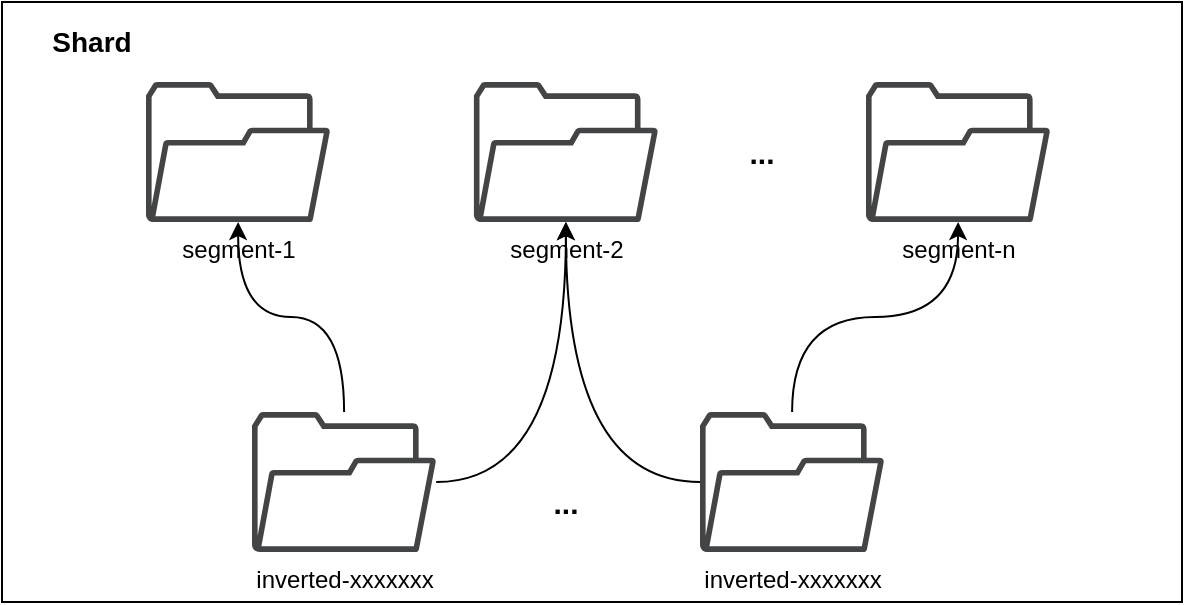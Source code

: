 <mxfile version="24.2.5" type="github" pages="6">
  <diagram id="ppEjYW4kT1zVpZhFbKax" name="shard">
    <mxGraphModel dx="854" dy="523" grid="1" gridSize="10" guides="1" tooltips="1" connect="1" arrows="1" fold="1" page="1" pageScale="1" pageWidth="827" pageHeight="1169" math="0" shadow="0">
      <root>
        <mxCell id="0" />
        <mxCell id="1" parent="0" />
        <mxCell id="gu4S90L4pR9i6DEShJNo-1" value="" style="rounded=0;whiteSpace=wrap;html=1;" parent="1" vertex="1">
          <mxGeometry x="120" y="285" width="590" height="300" as="geometry" />
        </mxCell>
        <mxCell id="gu4S90L4pR9i6DEShJNo-2" value="&lt;b&gt;&lt;font style=&quot;font-size: 14px;&quot;&gt;Shard&lt;/font&gt;&lt;/b&gt;" style="text;html=1;align=center;verticalAlign=middle;whiteSpace=wrap;rounded=0;" parent="1" vertex="1">
          <mxGeometry x="120" y="285" width="90" height="40" as="geometry" />
        </mxCell>
        <mxCell id="gu4S90L4pR9i6DEShJNo-3" value="segment-1" style="sketch=0;pointerEvents=1;shadow=0;dashed=0;html=1;strokeColor=none;fillColor=#434445;aspect=fixed;labelPosition=center;verticalLabelPosition=bottom;verticalAlign=top;align=center;outlineConnect=0;shape=mxgraph.vvd.folder;" parent="1" vertex="1">
          <mxGeometry x="192" y="325" width="92.11" height="70" as="geometry" />
        </mxCell>
        <mxCell id="gu4S90L4pR9i6DEShJNo-4" value="segment-2" style="sketch=0;pointerEvents=1;shadow=0;dashed=0;html=1;strokeColor=none;fillColor=#434445;aspect=fixed;labelPosition=center;verticalLabelPosition=bottom;verticalAlign=top;align=center;outlineConnect=0;shape=mxgraph.vvd.folder;" parent="1" vertex="1">
          <mxGeometry x="355.94" y="325" width="92.11" height="70" as="geometry" />
        </mxCell>
        <mxCell id="gu4S90L4pR9i6DEShJNo-5" value="segment-n" style="sketch=0;pointerEvents=1;shadow=0;dashed=0;html=1;strokeColor=none;fillColor=#434445;aspect=fixed;labelPosition=center;verticalLabelPosition=bottom;verticalAlign=top;align=center;outlineConnect=0;shape=mxgraph.vvd.folder;" parent="1" vertex="1">
          <mxGeometry x="552" y="325" width="92.11" height="70" as="geometry" />
        </mxCell>
        <mxCell id="gu4S90L4pR9i6DEShJNo-6" style="edgeStyle=orthogonalEdgeStyle;rounded=0;orthogonalLoop=1;jettySize=auto;html=1;curved=1;" parent="1" source="gu4S90L4pR9i6DEShJNo-9" target="gu4S90L4pR9i6DEShJNo-3" edge="1">
          <mxGeometry relative="1" as="geometry" />
        </mxCell>
        <mxCell id="gu4S90L4pR9i6DEShJNo-7" style="edgeStyle=orthogonalEdgeStyle;rounded=0;orthogonalLoop=1;jettySize=auto;html=1;curved=1;" parent="1" source="gu4S90L4pR9i6DEShJNo-9" target="gu4S90L4pR9i6DEShJNo-4" edge="1">
          <mxGeometry relative="1" as="geometry" />
        </mxCell>
        <mxCell id="gu4S90L4pR9i6DEShJNo-9" value="inverted-xxxxxxx" style="sketch=0;pointerEvents=1;shadow=0;dashed=0;html=1;strokeColor=none;fillColor=#434445;aspect=fixed;labelPosition=center;verticalLabelPosition=bottom;verticalAlign=top;align=center;outlineConnect=0;shape=mxgraph.vvd.folder;" parent="1" vertex="1">
          <mxGeometry x="245" y="490" width="92.11" height="70" as="geometry" />
        </mxCell>
        <mxCell id="gu4S90L4pR9i6DEShJNo-10" value="&lt;b&gt;&lt;font style=&quot;font-size: 15px;&quot;&gt;...&lt;/font&gt;&lt;/b&gt;" style="text;html=1;align=center;verticalAlign=middle;whiteSpace=wrap;rounded=0;" parent="1" vertex="1">
          <mxGeometry x="470.06" y="345" width="60" height="30" as="geometry" />
        </mxCell>
        <mxCell id="Ugj7Cf6BW1jhmvof0mwW-4" style="edgeStyle=orthogonalEdgeStyle;rounded=0;orthogonalLoop=1;jettySize=auto;html=1;curved=1;" parent="1" source="X8zW1CCiXwYvV8haq394-3" target="gu4S90L4pR9i6DEShJNo-4" edge="1">
          <mxGeometry relative="1" as="geometry" />
        </mxCell>
        <mxCell id="Ugj7Cf6BW1jhmvof0mwW-6" style="edgeStyle=orthogonalEdgeStyle;rounded=0;orthogonalLoop=1;jettySize=auto;html=1;curved=1;" parent="1" source="X8zW1CCiXwYvV8haq394-3" target="gu4S90L4pR9i6DEShJNo-5" edge="1">
          <mxGeometry relative="1" as="geometry" />
        </mxCell>
        <mxCell id="X8zW1CCiXwYvV8haq394-3" value="inverted-xxxxxxx" style="sketch=0;pointerEvents=1;shadow=0;dashed=0;html=1;strokeColor=none;fillColor=#434445;aspect=fixed;labelPosition=center;verticalLabelPosition=bottom;verticalAlign=top;align=center;outlineConnect=0;shape=mxgraph.vvd.folder;" parent="1" vertex="1">
          <mxGeometry x="469" y="490" width="92.11" height="70" as="geometry" />
        </mxCell>
        <mxCell id="Ugj7Cf6BW1jhmvof0mwW-3" value="&lt;b&gt;&lt;font style=&quot;font-size: 15px;&quot;&gt;...&lt;/font&gt;&lt;/b&gt;" style="text;html=1;align=center;verticalAlign=middle;whiteSpace=wrap;rounded=0;" parent="1" vertex="1">
          <mxGeometry x="372" y="520" width="60" height="30" as="geometry" />
        </mxCell>
      </root>
    </mxGraphModel>
  </diagram>
  <diagram id="RSCzRossQG08CcOBUp2p" name="segment">
    <mxGraphModel dx="854" dy="523" grid="1" gridSize="10" guides="1" tooltips="1" connect="1" arrows="1" fold="1" page="1" pageScale="1" pageWidth="827" pageHeight="1169" math="0" shadow="0">
      <root>
        <mxCell id="0" />
        <mxCell id="1" parent="0" />
        <mxCell id="Jo4oo94e-OvqMa2QOr38-14" value="" style="rounded=0;whiteSpace=wrap;html=1;" parent="1" vertex="1">
          <mxGeometry x="110" y="510" width="590" height="300" as="geometry" />
        </mxCell>
        <mxCell id="Jo4oo94e-OvqMa2QOr38-15" value="&lt;span style=&quot;font-size: 14px;&quot;&gt;&lt;b&gt;Segment&lt;/b&gt;&lt;/span&gt;" style="text;html=1;align=center;verticalAlign=middle;whiteSpace=wrap;rounded=0;" parent="1" vertex="1">
          <mxGeometry x="110" y="510" width="90" height="40" as="geometry" />
        </mxCell>
        <mxCell id="Jo4oo94e-OvqMa2QOr38-16" value="part-1" style="sketch=0;pointerEvents=1;shadow=0;dashed=0;html=1;strokeColor=none;fillColor=#434445;aspect=fixed;labelPosition=center;verticalLabelPosition=bottom;verticalAlign=top;align=center;outlineConnect=0;shape=mxgraph.vvd.folder;" parent="1" vertex="1">
          <mxGeometry x="210" y="550" width="92.11" height="70" as="geometry" />
        </mxCell>
        <mxCell id="Jo4oo94e-OvqMa2QOr38-17" value="part-2" style="sketch=0;pointerEvents=1;shadow=0;dashed=0;html=1;strokeColor=none;fillColor=#434445;aspect=fixed;labelPosition=center;verticalLabelPosition=bottom;verticalAlign=top;align=center;outlineConnect=0;shape=mxgraph.vvd.folder;" parent="1" vertex="1">
          <mxGeometry x="373.94" y="550" width="92.11" height="70" as="geometry" />
        </mxCell>
        <mxCell id="Jo4oo94e-OvqMa2QOr38-18" value="part-n" style="sketch=0;pointerEvents=1;shadow=0;dashed=0;html=1;strokeColor=none;fillColor=#434445;aspect=fixed;labelPosition=center;verticalLabelPosition=bottom;verticalAlign=top;align=center;outlineConnect=0;shape=mxgraph.vvd.folder;" parent="1" vertex="1">
          <mxGeometry x="536.11" y="550" width="92.11" height="70" as="geometry" />
        </mxCell>
        <mxCell id="oputnNsXpmiCTAkmpvpW-14" style="edgeStyle=orthogonalEdgeStyle;rounded=0;orthogonalLoop=1;jettySize=auto;html=1;curved=1;" parent="1" source="Jo4oo94e-OvqMa2QOr38-22" target="Jo4oo94e-OvqMa2QOr38-16" edge="1">
          <mxGeometry relative="1" as="geometry" />
        </mxCell>
        <mxCell id="oputnNsXpmiCTAkmpvpW-27" style="edgeStyle=orthogonalEdgeStyle;rounded=0;orthogonalLoop=1;jettySize=auto;html=1;curved=1;" parent="1" source="Jo4oo94e-OvqMa2QOr38-22" target="Jo4oo94e-OvqMa2QOr38-17" edge="1">
          <mxGeometry relative="1" as="geometry" />
        </mxCell>
        <mxCell id="W6GvrKiFRz4wAPjR7DS--1" style="edgeStyle=orthogonalEdgeStyle;rounded=0;orthogonalLoop=1;jettySize=auto;html=1;curved=1;" parent="1" source="Jo4oo94e-OvqMa2QOr38-22" target="Jo4oo94e-OvqMa2QOr38-18" edge="1">
          <mxGeometry relative="1" as="geometry" />
        </mxCell>
        <mxCell id="Jo4oo94e-OvqMa2QOr38-22" value="inverted-index" style="sketch=0;pointerEvents=1;shadow=0;dashed=0;html=1;strokeColor=none;fillColor=#434445;aspect=fixed;labelPosition=center;verticalLabelPosition=bottom;verticalAlign=top;align=center;outlineConnect=0;shape=mxgraph.vvd.folder;" parent="1" vertex="1">
          <mxGeometry x="414" y="700" width="92.11" height="70" as="geometry" />
        </mxCell>
        <mxCell id="Jo4oo94e-OvqMa2QOr38-23" value="&lt;b&gt;&lt;font style=&quot;font-size: 15px;&quot;&gt;...&lt;/font&gt;&lt;/b&gt;" style="text;html=1;align=center;verticalAlign=middle;whiteSpace=wrap;rounded=0;" parent="1" vertex="1">
          <mxGeometry x="470" y="570" width="60" height="30" as="geometry" />
        </mxCell>
        <mxCell id="oputnNsXpmiCTAkmpvpW-1" value="snapshot" style="shape=note;whiteSpace=wrap;html=1;backgroundOutline=1;darkOpacity=0.05;" parent="1" vertex="1">
          <mxGeometry x="150" y="685" width="70" height="85" as="geometry" />
        </mxCell>
      </root>
    </mxGraphModel>
  </diagram>
  <diagram name="measure-part" id="nDchvnrFcm7sPtObIqAH">
    <mxGraphModel dx="1434" dy="818" grid="1" gridSize="10" guides="1" tooltips="1" connect="1" arrows="1" fold="1" page="1" pageScale="1" pageWidth="827" pageHeight="1169" math="0" shadow="0">
      <root>
        <mxCell id="0" />
        <mxCell id="1" parent="0" />
        <mxCell id="NrQrZiLwpLzX6ej-Zi12-6" style="edgeStyle=orthogonalEdgeStyle;rounded=0;orthogonalLoop=1;jettySize=auto;html=1;exitX=0.5;exitY=1;exitDx=0;exitDy=0;" parent="1" edge="1">
          <mxGeometry relative="1" as="geometry">
            <mxPoint x="386.2" y="423.101" as="sourcePoint" />
            <mxPoint x="386.2" y="423.101" as="targetPoint" />
          </mxGeometry>
        </mxCell>
        <mxCell id="NrQrZiLwpLzX6ej-Zi12-32" style="edgeStyle=orthogonalEdgeStyle;rounded=0;orthogonalLoop=1;jettySize=auto;html=1;exitX=0.5;exitY=1;exitDx=0;exitDy=0;" parent="1" edge="1">
          <mxGeometry relative="1" as="geometry">
            <mxPoint x="638.588" y="416.761" as="sourcePoint" />
            <mxPoint x="638.588" y="416.761" as="targetPoint" />
          </mxGeometry>
        </mxCell>
        <mxCell id="NrQrZiLwpLzX6ej-Zi12-42" style="edgeStyle=orthogonalEdgeStyle;rounded=0;orthogonalLoop=1;jettySize=auto;html=1;exitX=0.5;exitY=1;exitDx=0;exitDy=0;" parent="1" edge="1">
          <mxGeometry relative="1" as="geometry">
            <mxPoint x="890.945" y="209.761" as="sourcePoint" />
            <mxPoint x="890.945" y="209.761" as="targetPoint" />
          </mxGeometry>
        </mxCell>
        <mxCell id="NrQrZiLwpLzX6ej-Zi12-52" style="edgeStyle=orthogonalEdgeStyle;rounded=0;orthogonalLoop=1;jettySize=auto;html=1;exitX=0.5;exitY=1;exitDx=0;exitDy=0;" parent="1" edge="1">
          <mxGeometry relative="1" as="geometry">
            <mxPoint x="624.409" y="416.761" as="sourcePoint" />
            <mxPoint x="624.409" y="416.761" as="targetPoint" />
          </mxGeometry>
        </mxCell>
        <mxCell id="NrQrZiLwpLzX6ej-Zi12-62" style="edgeStyle=orthogonalEdgeStyle;rounded=0;orthogonalLoop=1;jettySize=auto;html=1;exitX=0.5;exitY=1;exitDx=0;exitDy=0;" parent="1" edge="1">
          <mxGeometry relative="1" as="geometry">
            <mxPoint x="876.766" y="209.761" as="sourcePoint" />
            <mxPoint x="876.766" y="209.761" as="targetPoint" />
          </mxGeometry>
        </mxCell>
        <mxCell id="NrQrZiLwpLzX6ej-Zi12-63" style="edgeStyle=orthogonalEdgeStyle;rounded=0;orthogonalLoop=1;jettySize=auto;html=1;exitX=0.5;exitY=1;exitDx=0;exitDy=0;" parent="1" edge="1">
          <mxGeometry relative="1" as="geometry">
            <mxPoint x="876.766" y="209.761" as="sourcePoint" />
            <mxPoint x="876.766" y="209.761" as="targetPoint" />
          </mxGeometry>
        </mxCell>
        <mxCell id="NrQrZiLwpLzX6ej-Zi12-65" style="edgeStyle=orthogonalEdgeStyle;rounded=0;orthogonalLoop=1;jettySize=auto;html=1;exitX=0.5;exitY=1;exitDx=0;exitDy=0;" parent="1" edge="1">
          <mxGeometry relative="1" as="geometry">
            <mxPoint x="862.587" y="209.761" as="sourcePoint" />
            <mxPoint x="862.587" y="209.761" as="targetPoint" />
          </mxGeometry>
        </mxCell>
        <mxCell id="NrQrZiLwpLzX6ej-Zi12-96" style="edgeStyle=orthogonalEdgeStyle;rounded=0;orthogonalLoop=1;jettySize=auto;html=1;exitX=0.5;exitY=1;exitDx=0;exitDy=0;" parent="1" edge="1">
          <mxGeometry relative="1" as="geometry">
            <mxPoint x="624.409" y="416.761" as="sourcePoint" />
            <mxPoint x="624.409" y="416.761" as="targetPoint" />
          </mxGeometry>
        </mxCell>
        <mxCell id="NrQrZiLwpLzX6ej-Zi12-97" value="" style="shape=table;startSize=0;container=1;collapsible=0;childLayout=tableLayout;" parent="1" vertex="1">
          <mxGeometry x="503.886" y="307.005" width="141.791" height="195.122" as="geometry" />
        </mxCell>
        <mxCell id="NrQrZiLwpLzX6ej-Zi12-98" value="" style="shape=tableRow;horizontal=0;startSize=0;swimlaneHead=0;swimlaneBody=0;strokeColor=inherit;top=0;left=0;bottom=0;right=0;collapsible=0;dropTarget=0;fillColor=none;points=[[0,0.5],[1,0.5]];portConstraint=eastwest;" parent="NrQrZiLwpLzX6ej-Zi12-97" vertex="1">
          <mxGeometry width="141.791" height="49" as="geometry" />
        </mxCell>
        <mxCell id="NrQrZiLwpLzX6ej-Zi12-99" value="Block0" style="shape=partialRectangle;html=1;whiteSpace=wrap;connectable=0;strokeColor=#82b366;overflow=hidden;fillColor=#d5e8d4;top=0;left=0;bottom=0;right=0;pointerEvents=1;fontSize=14;" parent="NrQrZiLwpLzX6ej-Zi12-98" vertex="1">
          <mxGeometry width="142" height="49" as="geometry">
            <mxRectangle width="142" height="49" as="alternateBounds" />
          </mxGeometry>
        </mxCell>
        <mxCell id="NrQrZiLwpLzX6ej-Zi12-100" value="" style="shape=tableRow;horizontal=0;startSize=0;swimlaneHead=0;swimlaneBody=0;strokeColor=inherit;top=0;left=0;bottom=0;right=0;collapsible=0;dropTarget=0;fillColor=none;points=[[0,0.5],[1,0.5]];portConstraint=eastwest;" parent="NrQrZiLwpLzX6ej-Zi12-97" vertex="1">
          <mxGeometry y="49" width="141.791" height="49" as="geometry" />
        </mxCell>
        <mxCell id="NrQrZiLwpLzX6ej-Zi12-101" value="Block1" style="shape=partialRectangle;html=1;whiteSpace=wrap;connectable=0;strokeColor=#d6b656;overflow=hidden;fillColor=#fff2cc;top=0;left=0;bottom=0;right=0;pointerEvents=1;fontSize=14;" parent="NrQrZiLwpLzX6ej-Zi12-100" vertex="1">
          <mxGeometry width="142" height="49" as="geometry">
            <mxRectangle width="142" height="49" as="alternateBounds" />
          </mxGeometry>
        </mxCell>
        <mxCell id="NrQrZiLwpLzX6ej-Zi12-121" value="" style="whiteSpace=wrap;html=1;startSize=0;" parent="NrQrZiLwpLzX6ej-Zi12-100" vertex="1">
          <mxGeometry x="142" height="49" as="geometry">
            <mxRectangle width="NaN" height="49" as="alternateBounds" />
          </mxGeometry>
        </mxCell>
        <mxCell id="NrQrZiLwpLzX6ej-Zi12-102" value="" style="shape=tableRow;horizontal=0;startSize=0;swimlaneHead=0;swimlaneBody=0;strokeColor=inherit;top=0;left=0;bottom=0;right=0;collapsible=0;dropTarget=0;fillColor=none;points=[[0,0.5],[1,0.5]];portConstraint=eastwest;" parent="NrQrZiLwpLzX6ej-Zi12-97" vertex="1">
          <mxGeometry y="98" width="141.791" height="49" as="geometry" />
        </mxCell>
        <mxCell id="NrQrZiLwpLzX6ej-Zi12-103" value="Block2" style="shape=partialRectangle;html=1;whiteSpace=wrap;connectable=0;strokeColor=#6c8ebf;overflow=hidden;fillColor=#dae8fc;top=0;left=0;bottom=0;right=0;pointerEvents=1;fontSize=14;" parent="NrQrZiLwpLzX6ej-Zi12-102" vertex="1">
          <mxGeometry width="142" height="49" as="geometry">
            <mxRectangle width="142" height="49" as="alternateBounds" />
          </mxGeometry>
        </mxCell>
        <mxCell id="NrQrZiLwpLzX6ej-Zi12-104" value="" style="shape=tableRow;horizontal=0;startSize=0;swimlaneHead=0;swimlaneBody=0;strokeColor=inherit;top=0;left=0;bottom=0;right=0;collapsible=0;dropTarget=0;fillColor=none;points=[[0,0.5],[1,0.5]];portConstraint=eastwest;" parent="NrQrZiLwpLzX6ej-Zi12-97" vertex="1">
          <mxGeometry y="147" width="141.791" height="48" as="geometry" />
        </mxCell>
        <mxCell id="NrQrZiLwpLzX6ej-Zi12-105" value="&lt;b&gt;...&lt;/b&gt;" style="shape=partialRectangle;html=1;whiteSpace=wrap;connectable=0;strokeColor=inherit;overflow=hidden;fillColor=none;top=0;left=0;bottom=0;right=0;pointerEvents=1;" parent="NrQrZiLwpLzX6ej-Zi12-104" vertex="1">
          <mxGeometry width="142" height="48" as="geometry">
            <mxRectangle width="142" height="48" as="alternateBounds" />
          </mxGeometry>
        </mxCell>
        <mxCell id="NrQrZiLwpLzX6ej-Zi12-106" style="edgeStyle=orthogonalEdgeStyle;rounded=0;orthogonalLoop=1;jettySize=auto;html=1;exitX=0.5;exitY=1;exitDx=0;exitDy=0;" parent="1" edge="1">
          <mxGeometry relative="1" as="geometry">
            <mxPoint x="876.766" y="209.761" as="sourcePoint" />
            <mxPoint x="876.766" y="209.761" as="targetPoint" />
          </mxGeometry>
        </mxCell>
        <mxCell id="NrQrZiLwpLzX6ej-Zi12-107" style="edgeStyle=orthogonalEdgeStyle;rounded=0;orthogonalLoop=1;jettySize=auto;html=1;exitX=0.5;exitY=1;exitDx=0;exitDy=0;" parent="1" edge="1">
          <mxGeometry relative="1" as="geometry">
            <mxPoint x="862.587" y="209.761" as="sourcePoint" />
            <mxPoint x="862.587" y="209.761" as="targetPoint" />
          </mxGeometry>
        </mxCell>
        <mxCell id="NrQrZiLwpLzX6ej-Zi12-108" style="edgeStyle=orthogonalEdgeStyle;rounded=0;orthogonalLoop=1;jettySize=auto;html=1;exitX=0.5;exitY=1;exitDx=0;exitDy=0;" parent="1" edge="1">
          <mxGeometry relative="1" as="geometry">
            <mxPoint x="862.587" y="209.761" as="sourcePoint" />
            <mxPoint x="862.587" y="209.761" as="targetPoint" />
          </mxGeometry>
        </mxCell>
        <mxCell id="NrQrZiLwpLzX6ej-Zi12-109" value="" style="shape=table;startSize=0;container=1;collapsible=0;childLayout=tableLayout;" parent="1" vertex="1">
          <mxGeometry x="769.005" y="100.005" width="141.791" height="195.122" as="geometry" />
        </mxCell>
        <mxCell id="NrQrZiLwpLzX6ej-Zi12-110" value="" style="shape=tableRow;horizontal=0;startSize=0;swimlaneHead=0;swimlaneBody=0;strokeColor=inherit;top=0;left=0;bottom=0;right=0;collapsible=0;dropTarget=0;fillColor=none;points=[[0,0.5],[1,0.5]];portConstraint=eastwest;" parent="NrQrZiLwpLzX6ej-Zi12-109" vertex="1">
          <mxGeometry width="141.791" height="49" as="geometry" />
        </mxCell>
        <mxCell id="NrQrZiLwpLzX6ej-Zi12-111" value="Block0" style="shape=partialRectangle;html=1;whiteSpace=wrap;connectable=0;strokeColor=#82b366;overflow=hidden;fillColor=#d5e8d4;top=0;left=0;bottom=0;right=0;pointerEvents=1;fontSize=14;" parent="NrQrZiLwpLzX6ej-Zi12-110" vertex="1">
          <mxGeometry width="142" height="49" as="geometry">
            <mxRectangle width="142" height="49" as="alternateBounds" />
          </mxGeometry>
        </mxCell>
        <mxCell id="NrQrZiLwpLzX6ej-Zi12-112" value="" style="shape=tableRow;horizontal=0;startSize=0;swimlaneHead=0;swimlaneBody=0;strokeColor=inherit;top=0;left=0;bottom=0;right=0;collapsible=0;dropTarget=0;fillColor=none;points=[[0,0.5],[1,0.5]];portConstraint=eastwest;" parent="NrQrZiLwpLzX6ej-Zi12-109" vertex="1">
          <mxGeometry y="49" width="141.791" height="49" as="geometry" />
        </mxCell>
        <mxCell id="NrQrZiLwpLzX6ej-Zi12-113" value="Block1" style="shape=partialRectangle;html=1;whiteSpace=wrap;connectable=0;strokeColor=#d6b656;overflow=hidden;fillColor=#fff2cc;top=0;left=0;bottom=0;right=0;pointerEvents=1;fontSize=14;" parent="NrQrZiLwpLzX6ej-Zi12-112" vertex="1">
          <mxGeometry width="142" height="49" as="geometry">
            <mxRectangle width="142" height="49" as="alternateBounds" />
          </mxGeometry>
        </mxCell>
        <mxCell id="NrQrZiLwpLzX6ej-Zi12-114" value="" style="shape=tableRow;horizontal=0;startSize=0;swimlaneHead=0;swimlaneBody=0;strokeColor=inherit;top=0;left=0;bottom=0;right=0;collapsible=0;dropTarget=0;fillColor=none;points=[[0,0.5],[1,0.5]];portConstraint=eastwest;" parent="NrQrZiLwpLzX6ej-Zi12-109" vertex="1">
          <mxGeometry y="98" width="141.791" height="49" as="geometry" />
        </mxCell>
        <mxCell id="NrQrZiLwpLzX6ej-Zi12-115" value="Block2" style="shape=partialRectangle;html=1;whiteSpace=wrap;connectable=0;strokeColor=#6c8ebf;overflow=hidden;fillColor=#dae8fc;top=0;left=0;bottom=0;right=0;pointerEvents=1;fontSize=14;" parent="NrQrZiLwpLzX6ej-Zi12-114" vertex="1">
          <mxGeometry width="142" height="49" as="geometry">
            <mxRectangle width="142" height="49" as="alternateBounds" />
          </mxGeometry>
        </mxCell>
        <mxCell id="NrQrZiLwpLzX6ej-Zi12-116" value="" style="shape=tableRow;horizontal=0;startSize=0;swimlaneHead=0;swimlaneBody=0;strokeColor=inherit;top=0;left=0;bottom=0;right=0;collapsible=0;dropTarget=0;fillColor=none;points=[[0,0.5],[1,0.5]];portConstraint=eastwest;" parent="NrQrZiLwpLzX6ej-Zi12-109" vertex="1">
          <mxGeometry y="147" width="141.791" height="48" as="geometry" />
        </mxCell>
        <mxCell id="NrQrZiLwpLzX6ej-Zi12-117" value="&lt;b&gt;...&lt;/b&gt;" style="shape=partialRectangle;html=1;whiteSpace=wrap;connectable=0;strokeColor=inherit;overflow=hidden;fillColor=none;top=0;left=0;bottom=0;right=0;pointerEvents=1;" parent="NrQrZiLwpLzX6ej-Zi12-116" vertex="1">
          <mxGeometry width="142" height="48" as="geometry">
            <mxRectangle width="142" height="48" as="alternateBounds" />
          </mxGeometry>
        </mxCell>
        <mxCell id="NrQrZiLwpLzX6ej-Zi12-194" value="&lt;b&gt;&lt;font style=&quot;font-size: 14px;&quot;&gt;meta.bin&lt;/font&gt;&lt;/b&gt;" style="text;html=1;align=center;verticalAlign=middle;resizable=0;points=[];autosize=1;strokeColor=none;fillColor=none;" parent="1" vertex="1">
          <mxGeometry x="290.898" y="283.35" width="80" height="30" as="geometry" />
        </mxCell>
        <mxCell id="NrQrZiLwpLzX6ej-Zi12-195" value="&lt;b&gt;&lt;font style=&quot;font-size: 14px;&quot;&gt;primary.bin&lt;/font&gt;&lt;/b&gt;" style="text;html=1;align=center;verticalAlign=middle;resizable=0;points=[];autosize=1;strokeColor=none;fillColor=none;" parent="1" vertex="1">
          <mxGeometry x="524.787" y="277.01" width="100" height="30" as="geometry" />
        </mxCell>
        <mxCell id="NrQrZiLwpLzX6ej-Zi12-133" style="edgeStyle=orthogonalEdgeStyle;rounded=0;orthogonalLoop=1;jettySize=auto;html=1;exitX=0.5;exitY=1;exitDx=0;exitDy=0;" parent="1" edge="1">
          <mxGeometry relative="1" as="geometry">
            <mxPoint x="1142.694" y="239.764" as="sourcePoint" />
            <mxPoint x="1142.694" y="239.764" as="targetPoint" />
          </mxGeometry>
        </mxCell>
        <mxCell id="NrQrZiLwpLzX6ej-Zi12-134" style="edgeStyle=orthogonalEdgeStyle;rounded=0;orthogonalLoop=1;jettySize=auto;html=1;exitX=0.5;exitY=1;exitDx=0;exitDy=0;" parent="1" edge="1">
          <mxGeometry relative="1" as="geometry">
            <mxPoint x="1149.583" y="203.179" as="sourcePoint" />
            <mxPoint x="1149.583" y="203.179" as="targetPoint" />
          </mxGeometry>
        </mxCell>
        <mxCell id="NrQrZiLwpLzX6ej-Zi12-135" style="edgeStyle=orthogonalEdgeStyle;rounded=0;orthogonalLoop=1;jettySize=auto;html=1;exitX=0.5;exitY=1;exitDx=0;exitDy=0;" parent="1" edge="1">
          <mxGeometry relative="1" as="geometry">
            <mxPoint x="1149.583" y="203.179" as="sourcePoint" />
            <mxPoint x="1149.583" y="203.179" as="targetPoint" />
          </mxGeometry>
        </mxCell>
        <mxCell id="NrQrZiLwpLzX6ej-Zi12-136" style="edgeStyle=orthogonalEdgeStyle;rounded=0;orthogonalLoop=1;jettySize=auto;html=1;exitX=0.5;exitY=1;exitDx=0;exitDy=0;" parent="1" edge="1">
          <mxGeometry relative="1" as="geometry">
            <mxPoint x="1142.694" y="203.179" as="sourcePoint" />
            <mxPoint x="1142.694" y="203.179" as="targetPoint" />
          </mxGeometry>
        </mxCell>
        <mxCell id="NrQrZiLwpLzX6ej-Zi12-138" style="edgeStyle=orthogonalEdgeStyle;rounded=0;orthogonalLoop=1;jettySize=auto;html=1;exitX=0.5;exitY=1;exitDx=0;exitDy=0;" parent="1" edge="1">
          <mxGeometry relative="1" as="geometry">
            <mxPoint x="1149.583" y="203.179" as="sourcePoint" />
            <mxPoint x="1149.583" y="203.179" as="targetPoint" />
          </mxGeometry>
        </mxCell>
        <mxCell id="NrQrZiLwpLzX6ej-Zi12-139" style="edgeStyle=orthogonalEdgeStyle;rounded=0;orthogonalLoop=1;jettySize=auto;html=1;exitX=0.5;exitY=1;exitDx=0;exitDy=0;" parent="1" edge="1">
          <mxGeometry relative="1" as="geometry">
            <mxPoint x="1142.694" y="203.179" as="sourcePoint" />
            <mxPoint x="1142.694" y="203.179" as="targetPoint" />
          </mxGeometry>
        </mxCell>
        <mxCell id="NrQrZiLwpLzX6ej-Zi12-140" style="edgeStyle=orthogonalEdgeStyle;rounded=0;orthogonalLoop=1;jettySize=auto;html=1;exitX=0.5;exitY=1;exitDx=0;exitDy=0;" parent="1" edge="1">
          <mxGeometry relative="1" as="geometry">
            <mxPoint x="1142.694" y="203.179" as="sourcePoint" />
            <mxPoint x="1142.694" y="203.179" as="targetPoint" />
          </mxGeometry>
        </mxCell>
        <mxCell id="NrQrZiLwpLzX6ej-Zi12-152" value="" style="shape=table;startSize=0;container=1;collapsible=0;childLayout=tableLayout;" parent="1" vertex="1">
          <mxGeometry x="1000.903" y="130.008" width="141.791" height="195.122" as="geometry" />
        </mxCell>
        <mxCell id="NrQrZiLwpLzX6ej-Zi12-153" value="" style="shape=tableRow;horizontal=0;startSize=0;swimlaneHead=0;swimlaneBody=0;strokeColor=inherit;top=0;left=0;bottom=0;right=0;collapsible=0;dropTarget=0;fillColor=none;points=[[0,0.5],[1,0.5]];portConstraint=eastwest;" parent="NrQrZiLwpLzX6ej-Zi12-152" vertex="1">
          <mxGeometry width="141.791" height="49" as="geometry" />
        </mxCell>
        <mxCell id="NrQrZiLwpLzX6ej-Zi12-154" value="Block0" style="shape=partialRectangle;html=1;whiteSpace=wrap;connectable=0;strokeColor=#82b366;overflow=hidden;fillColor=#d5e8d4;top=0;left=0;bottom=0;right=0;pointerEvents=1;fontSize=14;" parent="NrQrZiLwpLzX6ej-Zi12-153" vertex="1">
          <mxGeometry width="142" height="49" as="geometry">
            <mxRectangle width="142" height="49" as="alternateBounds" />
          </mxGeometry>
        </mxCell>
        <mxCell id="NrQrZiLwpLzX6ej-Zi12-155" value="" style="shape=tableRow;horizontal=0;startSize=0;swimlaneHead=0;swimlaneBody=0;strokeColor=inherit;top=0;left=0;bottom=0;right=0;collapsible=0;dropTarget=0;fillColor=none;points=[[0,0.5],[1,0.5]];portConstraint=eastwest;" parent="NrQrZiLwpLzX6ej-Zi12-152" vertex="1">
          <mxGeometry y="49" width="141.791" height="49" as="geometry" />
        </mxCell>
        <mxCell id="NrQrZiLwpLzX6ej-Zi12-156" value="Block1" style="shape=partialRectangle;html=1;whiteSpace=wrap;connectable=0;strokeColor=#d6b656;overflow=hidden;fillColor=#fff2cc;top=0;left=0;bottom=0;right=0;pointerEvents=1;fontSize=14;" parent="NrQrZiLwpLzX6ej-Zi12-155" vertex="1">
          <mxGeometry width="142" height="49" as="geometry">
            <mxRectangle width="142" height="49" as="alternateBounds" />
          </mxGeometry>
        </mxCell>
        <mxCell id="NrQrZiLwpLzX6ej-Zi12-157" value="" style="shape=tableRow;horizontal=0;startSize=0;swimlaneHead=0;swimlaneBody=0;strokeColor=inherit;top=0;left=0;bottom=0;right=0;collapsible=0;dropTarget=0;fillColor=none;points=[[0,0.5],[1,0.5]];portConstraint=eastwest;" parent="NrQrZiLwpLzX6ej-Zi12-152" vertex="1">
          <mxGeometry y="98" width="141.791" height="49" as="geometry" />
        </mxCell>
        <mxCell id="NrQrZiLwpLzX6ej-Zi12-158" value="Block2" style="shape=partialRectangle;html=1;whiteSpace=wrap;connectable=0;strokeColor=#6c8ebf;overflow=hidden;fillColor=#dae8fc;top=0;left=0;bottom=0;right=0;pointerEvents=1;fontSize=14;" parent="NrQrZiLwpLzX6ej-Zi12-157" vertex="1">
          <mxGeometry width="142" height="49" as="geometry">
            <mxRectangle width="142" height="49" as="alternateBounds" />
          </mxGeometry>
        </mxCell>
        <mxCell id="NrQrZiLwpLzX6ej-Zi12-159" value="" style="shape=tableRow;horizontal=0;startSize=0;swimlaneHead=0;swimlaneBody=0;strokeColor=inherit;top=0;left=0;bottom=0;right=0;collapsible=0;dropTarget=0;fillColor=none;points=[[0,0.5],[1,0.5]];portConstraint=eastwest;" parent="NrQrZiLwpLzX6ej-Zi12-152" vertex="1">
          <mxGeometry y="147" width="141.791" height="48" as="geometry" />
        </mxCell>
        <mxCell id="NrQrZiLwpLzX6ej-Zi12-160" value="&lt;b&gt;...&lt;/b&gt;" style="shape=partialRectangle;html=1;whiteSpace=wrap;connectable=0;strokeColor=inherit;overflow=hidden;fillColor=none;top=0;left=0;bottom=0;right=0;pointerEvents=1;" parent="NrQrZiLwpLzX6ej-Zi12-159" vertex="1">
          <mxGeometry width="142" height="48" as="geometry">
            <mxRectangle width="142" height="48" as="alternateBounds" />
          </mxGeometry>
        </mxCell>
        <mxCell id="NrQrZiLwpLzX6ej-Zi12-223" value="&lt;span style=&quot;font-size: 14px;&quot;&gt;&lt;b&gt;&amp;lt;tagFamily&amp;gt;.tf&lt;/b&gt;&lt;/span&gt;" style="text;html=1;align=center;verticalAlign=middle;resizable=0;points=[];autosize=1;strokeColor=none;fillColor=none;" parent="1" vertex="1">
          <mxGeometry x="1018.693" y="100.004" width="120" height="30" as="geometry" />
        </mxCell>
        <mxCell id="oysz9j0pOd6BzduAtxxv-29" style="rounded=0;orthogonalLoop=1;jettySize=auto;html=1;exitX=1;exitY=0;exitDx=0;exitDy=0;entryX=0;entryY=0;entryDx=0;entryDy=0;endArrow=none;endFill=0;dashed=1;dashPattern=8 8;" parent="1" source="oysz9j0pOd6BzduAtxxv-14" target="NrQrZiLwpLzX6ej-Zi12-97" edge="1">
          <mxGeometry relative="1" as="geometry" />
        </mxCell>
        <mxCell id="oysz9j0pOd6BzduAtxxv-14" value="" style="shape=table;startSize=0;container=1;collapsible=0;childLayout=tableLayout;fontSize=16;" parent="1" vertex="1">
          <mxGeometry x="290.9" y="313.35" width="79.1" height="170" as="geometry" />
        </mxCell>
        <mxCell id="oysz9j0pOd6BzduAtxxv-15" value="" style="shape=tableRow;horizontal=0;startSize=0;swimlaneHead=0;swimlaneBody=0;strokeColor=inherit;top=0;left=0;bottom=0;right=0;collapsible=0;dropTarget=0;fillColor=none;points=[[0,0.5],[1,0.5]];portConstraint=eastwest;fontSize=16;" parent="oysz9j0pOd6BzduAtxxv-14" vertex="1">
          <mxGeometry width="79.1" height="58" as="geometry" />
        </mxCell>
        <mxCell id="oysz9j0pOd6BzduAtxxv-16" value="m&lt;sub&gt;0&lt;/sub&gt;" style="shape=partialRectangle;html=1;whiteSpace=wrap;connectable=0;strokeColor=inherit;overflow=hidden;fillColor=none;top=0;left=0;bottom=0;right=0;pointerEvents=1;fontSize=16;" parent="oysz9j0pOd6BzduAtxxv-15" vertex="1">
          <mxGeometry width="79" height="58" as="geometry">
            <mxRectangle width="79" height="58" as="alternateBounds" />
          </mxGeometry>
        </mxCell>
        <mxCell id="oysz9j0pOd6BzduAtxxv-19" value="" style="shape=tableRow;horizontal=0;startSize=0;swimlaneHead=0;swimlaneBody=0;strokeColor=inherit;top=0;left=0;bottom=0;right=0;collapsible=0;dropTarget=0;fillColor=none;points=[[0,0.5],[1,0.5]];portConstraint=eastwest;fontSize=16;" parent="oysz9j0pOd6BzduAtxxv-14" vertex="1">
          <mxGeometry y="58" width="79.1" height="54" as="geometry" />
        </mxCell>
        <mxCell id="oysz9j0pOd6BzduAtxxv-20" value="..." style="shape=partialRectangle;html=1;whiteSpace=wrap;connectable=0;strokeColor=inherit;overflow=hidden;fillColor=none;top=0;left=0;bottom=0;right=0;pointerEvents=1;fontSize=16;" parent="oysz9j0pOd6BzduAtxxv-19" vertex="1">
          <mxGeometry width="79" height="54" as="geometry">
            <mxRectangle width="79" height="54" as="alternateBounds" />
          </mxGeometry>
        </mxCell>
        <mxCell id="oysz9j0pOd6BzduAtxxv-23" value="" style="shape=tableRow;horizontal=0;startSize=0;swimlaneHead=0;swimlaneBody=0;strokeColor=inherit;top=0;left=0;bottom=0;right=0;collapsible=0;dropTarget=0;fillColor=none;points=[[0,0.5],[1,0.5]];portConstraint=eastwest;fontSize=16;" parent="oysz9j0pOd6BzduAtxxv-14" vertex="1">
          <mxGeometry y="112" width="79.1" height="58" as="geometry" />
        </mxCell>
        <mxCell id="oysz9j0pOd6BzduAtxxv-24" value="m&lt;sub&gt;n&lt;/sub&gt;" style="shape=partialRectangle;html=1;whiteSpace=wrap;connectable=0;strokeColor=inherit;overflow=hidden;fillColor=none;top=0;left=0;bottom=0;right=0;pointerEvents=1;fontSize=16;" parent="oysz9j0pOd6BzduAtxxv-23" vertex="1">
          <mxGeometry width="79" height="58" as="geometry">
            <mxRectangle width="79" height="58" as="alternateBounds" />
          </mxGeometry>
        </mxCell>
        <mxCell id="oysz9j0pOd6BzduAtxxv-31" style="rounded=0;orthogonalLoop=1;jettySize=auto;html=1;exitX=0;exitY=0.75;exitDx=0;exitDy=0;entryX=0.981;entryY=0.068;entryDx=0;entryDy=0;entryPerimeter=0;endArrow=none;endFill=0;dashed=1;dashPattern=8 8;" parent="1" source="NrQrZiLwpLzX6ej-Zi12-97" target="oysz9j0pOd6BzduAtxxv-19" edge="1">
          <mxGeometry relative="1" as="geometry" />
        </mxCell>
        <mxCell id="l2Bm01GsY0N5AEqxnJTA-1" style="edgeStyle=orthogonalEdgeStyle;rounded=0;orthogonalLoop=1;jettySize=auto;html=1;exitX=0.5;exitY=1;exitDx=0;exitDy=0;" parent="1" edge="1">
          <mxGeometry relative="1" as="geometry">
            <mxPoint x="1126.643" y="254.344" as="sourcePoint" />
            <mxPoint x="1126.643" y="254.344" as="targetPoint" />
          </mxGeometry>
        </mxCell>
        <mxCell id="l2Bm01GsY0N5AEqxnJTA-2" style="edgeStyle=orthogonalEdgeStyle;rounded=0;orthogonalLoop=1;jettySize=auto;html=1;exitX=0.5;exitY=1;exitDx=0;exitDy=0;" parent="1" edge="1">
          <mxGeometry relative="1" as="geometry">
            <mxPoint x="1140.822" y="217.759" as="sourcePoint" />
            <mxPoint x="1140.822" y="217.759" as="targetPoint" />
          </mxGeometry>
        </mxCell>
        <mxCell id="l2Bm01GsY0N5AEqxnJTA-3" style="edgeStyle=orthogonalEdgeStyle;rounded=0;orthogonalLoop=1;jettySize=auto;html=1;exitX=0.5;exitY=1;exitDx=0;exitDy=0;" parent="1" edge="1">
          <mxGeometry relative="1" as="geometry">
            <mxPoint x="1140.822" y="217.759" as="sourcePoint" />
            <mxPoint x="1140.822" y="217.759" as="targetPoint" />
          </mxGeometry>
        </mxCell>
        <mxCell id="l2Bm01GsY0N5AEqxnJTA-4" style="edgeStyle=orthogonalEdgeStyle;rounded=0;orthogonalLoop=1;jettySize=auto;html=1;exitX=0.5;exitY=1;exitDx=0;exitDy=0;" parent="1" edge="1">
          <mxGeometry relative="1" as="geometry">
            <mxPoint x="1126.643" y="217.759" as="sourcePoint" />
            <mxPoint x="1126.643" y="217.759" as="targetPoint" />
          </mxGeometry>
        </mxCell>
        <mxCell id="l2Bm01GsY0N5AEqxnJTA-5" style="edgeStyle=orthogonalEdgeStyle;rounded=0;orthogonalLoop=1;jettySize=auto;html=1;exitX=0.5;exitY=1;exitDx=0;exitDy=0;" parent="1" edge="1">
          <mxGeometry relative="1" as="geometry">
            <mxPoint x="1140.822" y="217.759" as="sourcePoint" />
            <mxPoint x="1140.822" y="217.759" as="targetPoint" />
          </mxGeometry>
        </mxCell>
        <mxCell id="l2Bm01GsY0N5AEqxnJTA-6" style="edgeStyle=orthogonalEdgeStyle;rounded=0;orthogonalLoop=1;jettySize=auto;html=1;exitX=0.5;exitY=1;exitDx=0;exitDy=0;" parent="1" edge="1">
          <mxGeometry relative="1" as="geometry">
            <mxPoint x="1126.643" y="217.759" as="sourcePoint" />
            <mxPoint x="1126.643" y="217.759" as="targetPoint" />
          </mxGeometry>
        </mxCell>
        <mxCell id="l2Bm01GsY0N5AEqxnJTA-7" style="edgeStyle=orthogonalEdgeStyle;rounded=0;orthogonalLoop=1;jettySize=auto;html=1;exitX=0.5;exitY=1;exitDx=0;exitDy=0;" parent="1" edge="1">
          <mxGeometry relative="1" as="geometry">
            <mxPoint x="1126.643" y="217.759" as="sourcePoint" />
            <mxPoint x="1126.643" y="217.759" as="targetPoint" />
          </mxGeometry>
        </mxCell>
        <mxCell id="l2Bm01GsY0N5AEqxnJTA-8" value="" style="shape=table;startSize=0;container=1;collapsible=0;childLayout=tableLayout;" parent="1" vertex="1">
          <mxGeometry x="1025.263" y="144.588" width="141.791" height="195.122" as="geometry" />
        </mxCell>
        <mxCell id="l2Bm01GsY0N5AEqxnJTA-9" value="" style="shape=tableRow;horizontal=0;startSize=0;swimlaneHead=0;swimlaneBody=0;strokeColor=inherit;top=0;left=0;bottom=0;right=0;collapsible=0;dropTarget=0;fillColor=none;points=[[0,0.5],[1,0.5]];portConstraint=eastwest;" parent="l2Bm01GsY0N5AEqxnJTA-8" vertex="1">
          <mxGeometry width="141.791" height="49" as="geometry" />
        </mxCell>
        <mxCell id="l2Bm01GsY0N5AEqxnJTA-10" value="Block0" style="shape=partialRectangle;html=1;whiteSpace=wrap;connectable=0;strokeColor=#82b366;overflow=hidden;fillColor=#d5e8d4;top=0;left=0;bottom=0;right=0;pointerEvents=1;fontSize=14;" parent="l2Bm01GsY0N5AEqxnJTA-9" vertex="1">
          <mxGeometry width="142" height="49" as="geometry">
            <mxRectangle width="142" height="49" as="alternateBounds" />
          </mxGeometry>
        </mxCell>
        <mxCell id="l2Bm01GsY0N5AEqxnJTA-11" value="" style="shape=tableRow;horizontal=0;startSize=0;swimlaneHead=0;swimlaneBody=0;strokeColor=inherit;top=0;left=0;bottom=0;right=0;collapsible=0;dropTarget=0;fillColor=none;points=[[0,0.5],[1,0.5]];portConstraint=eastwest;" parent="l2Bm01GsY0N5AEqxnJTA-8" vertex="1">
          <mxGeometry y="49" width="141.791" height="49" as="geometry" />
        </mxCell>
        <mxCell id="l2Bm01GsY0N5AEqxnJTA-12" value="Block1" style="shape=partialRectangle;html=1;whiteSpace=wrap;connectable=0;strokeColor=#d6b656;overflow=hidden;fillColor=#fff2cc;top=0;left=0;bottom=0;right=0;pointerEvents=1;fontSize=14;" parent="l2Bm01GsY0N5AEqxnJTA-11" vertex="1">
          <mxGeometry width="142" height="49" as="geometry">
            <mxRectangle width="142" height="49" as="alternateBounds" />
          </mxGeometry>
        </mxCell>
        <mxCell id="l2Bm01GsY0N5AEqxnJTA-13" value="" style="shape=tableRow;horizontal=0;startSize=0;swimlaneHead=0;swimlaneBody=0;strokeColor=inherit;top=0;left=0;bottom=0;right=0;collapsible=0;dropTarget=0;fillColor=none;points=[[0,0.5],[1,0.5]];portConstraint=eastwest;" parent="l2Bm01GsY0N5AEqxnJTA-8" vertex="1">
          <mxGeometry y="98" width="141.791" height="49" as="geometry" />
        </mxCell>
        <mxCell id="l2Bm01GsY0N5AEqxnJTA-14" value="Block2" style="shape=partialRectangle;html=1;whiteSpace=wrap;connectable=0;strokeColor=#6c8ebf;overflow=hidden;fillColor=#dae8fc;top=0;left=0;bottom=0;right=0;pointerEvents=1;fontSize=14;" parent="l2Bm01GsY0N5AEqxnJTA-13" vertex="1">
          <mxGeometry width="142" height="49" as="geometry">
            <mxRectangle width="142" height="49" as="alternateBounds" />
          </mxGeometry>
        </mxCell>
        <mxCell id="l2Bm01GsY0N5AEqxnJTA-15" value="" style="shape=tableRow;horizontal=0;startSize=0;swimlaneHead=0;swimlaneBody=0;strokeColor=inherit;top=0;left=0;bottom=0;right=0;collapsible=0;dropTarget=0;fillColor=none;points=[[0,0.5],[1,0.5]];portConstraint=eastwest;" parent="l2Bm01GsY0N5AEqxnJTA-8" vertex="1">
          <mxGeometry y="147" width="141.791" height="48" as="geometry" />
        </mxCell>
        <mxCell id="l2Bm01GsY0N5AEqxnJTA-16" value="&lt;b&gt;...&lt;/b&gt;" style="shape=partialRectangle;html=1;whiteSpace=wrap;connectable=0;strokeColor=inherit;overflow=hidden;fillColor=none;top=0;left=0;bottom=0;right=0;pointerEvents=1;" parent="l2Bm01GsY0N5AEqxnJTA-15" vertex="1">
          <mxGeometry width="142" height="48" as="geometry">
            <mxRectangle width="142" height="48" as="alternateBounds" />
          </mxGeometry>
        </mxCell>
        <mxCell id="l2Bm01GsY0N5AEqxnJTA-28" value="&lt;span style=&quot;font-size: 14px;&quot;&gt;&lt;b&gt;&amp;lt;tagFamily&amp;gt;.tfm&lt;/b&gt;&lt;/span&gt;" style="text;html=1;align=center;verticalAlign=middle;resizable=0;points=[];autosize=1;strokeColor=none;fillColor=none;" parent="1" vertex="1">
          <mxGeometry x="774.903" y="70.004" width="130" height="30" as="geometry" />
        </mxCell>
        <mxCell id="l2Bm01GsY0N5AEqxnJTA-29" style="edgeStyle=orthogonalEdgeStyle;rounded=0;orthogonalLoop=1;jettySize=auto;html=1;exitX=0.5;exitY=1;exitDx=0;exitDy=0;" parent="1" edge="1">
          <mxGeometry relative="1" as="geometry">
            <mxPoint x="897.254" y="205.184" as="sourcePoint" />
            <mxPoint x="897.254" y="205.184" as="targetPoint" />
          </mxGeometry>
        </mxCell>
        <mxCell id="l2Bm01GsY0N5AEqxnJTA-30" style="edgeStyle=orthogonalEdgeStyle;rounded=0;orthogonalLoop=1;jettySize=auto;html=1;exitX=0.5;exitY=1;exitDx=0;exitDy=0;" parent="1" edge="1">
          <mxGeometry relative="1" as="geometry">
            <mxPoint x="904.143" y="168.599" as="sourcePoint" />
            <mxPoint x="904.143" y="168.599" as="targetPoint" />
          </mxGeometry>
        </mxCell>
        <mxCell id="l2Bm01GsY0N5AEqxnJTA-31" style="edgeStyle=orthogonalEdgeStyle;rounded=0;orthogonalLoop=1;jettySize=auto;html=1;exitX=0.5;exitY=1;exitDx=0;exitDy=0;" parent="1" edge="1">
          <mxGeometry relative="1" as="geometry">
            <mxPoint x="904.143" y="168.599" as="sourcePoint" />
            <mxPoint x="904.143" y="168.599" as="targetPoint" />
          </mxGeometry>
        </mxCell>
        <mxCell id="l2Bm01GsY0N5AEqxnJTA-32" style="edgeStyle=orthogonalEdgeStyle;rounded=0;orthogonalLoop=1;jettySize=auto;html=1;exitX=0.5;exitY=1;exitDx=0;exitDy=0;" parent="1" edge="1">
          <mxGeometry relative="1" as="geometry">
            <mxPoint x="897.254" y="168.599" as="sourcePoint" />
            <mxPoint x="897.254" y="168.599" as="targetPoint" />
          </mxGeometry>
        </mxCell>
        <mxCell id="l2Bm01GsY0N5AEqxnJTA-33" style="edgeStyle=orthogonalEdgeStyle;rounded=0;orthogonalLoop=1;jettySize=auto;html=1;exitX=0.5;exitY=1;exitDx=0;exitDy=0;" parent="1" edge="1">
          <mxGeometry relative="1" as="geometry">
            <mxPoint x="904.143" y="168.599" as="sourcePoint" />
            <mxPoint x="904.143" y="168.599" as="targetPoint" />
          </mxGeometry>
        </mxCell>
        <mxCell id="l2Bm01GsY0N5AEqxnJTA-34" style="edgeStyle=orthogonalEdgeStyle;rounded=0;orthogonalLoop=1;jettySize=auto;html=1;exitX=0.5;exitY=1;exitDx=0;exitDy=0;" parent="1" edge="1">
          <mxGeometry relative="1" as="geometry">
            <mxPoint x="897.254" y="168.599" as="sourcePoint" />
            <mxPoint x="897.254" y="168.599" as="targetPoint" />
          </mxGeometry>
        </mxCell>
        <mxCell id="l2Bm01GsY0N5AEqxnJTA-35" style="edgeStyle=orthogonalEdgeStyle;rounded=0;orthogonalLoop=1;jettySize=auto;html=1;exitX=0.5;exitY=1;exitDx=0;exitDy=0;" parent="1" edge="1">
          <mxGeometry relative="1" as="geometry">
            <mxPoint x="897.254" y="168.599" as="sourcePoint" />
            <mxPoint x="897.254" y="168.599" as="targetPoint" />
          </mxGeometry>
        </mxCell>
        <mxCell id="l2Bm01GsY0N5AEqxnJTA-36" style="edgeStyle=orthogonalEdgeStyle;rounded=0;orthogonalLoop=1;jettySize=auto;html=1;exitX=0.5;exitY=1;exitDx=0;exitDy=0;" parent="1" edge="1">
          <mxGeometry relative="1" as="geometry">
            <mxPoint x="881.203" y="219.764" as="sourcePoint" />
            <mxPoint x="881.203" y="219.764" as="targetPoint" />
          </mxGeometry>
        </mxCell>
        <mxCell id="l2Bm01GsY0N5AEqxnJTA-37" style="edgeStyle=orthogonalEdgeStyle;rounded=0;orthogonalLoop=1;jettySize=auto;html=1;exitX=0.5;exitY=1;exitDx=0;exitDy=0;" parent="1" edge="1">
          <mxGeometry relative="1" as="geometry">
            <mxPoint x="895.382" y="183.179" as="sourcePoint" />
            <mxPoint x="895.382" y="183.179" as="targetPoint" />
          </mxGeometry>
        </mxCell>
        <mxCell id="l2Bm01GsY0N5AEqxnJTA-38" style="edgeStyle=orthogonalEdgeStyle;rounded=0;orthogonalLoop=1;jettySize=auto;html=1;exitX=0.5;exitY=1;exitDx=0;exitDy=0;" parent="1" edge="1">
          <mxGeometry relative="1" as="geometry">
            <mxPoint x="895.382" y="183.179" as="sourcePoint" />
            <mxPoint x="895.382" y="183.179" as="targetPoint" />
          </mxGeometry>
        </mxCell>
        <mxCell id="l2Bm01GsY0N5AEqxnJTA-39" style="edgeStyle=orthogonalEdgeStyle;rounded=0;orthogonalLoop=1;jettySize=auto;html=1;exitX=0.5;exitY=1;exitDx=0;exitDy=0;" parent="1" edge="1">
          <mxGeometry relative="1" as="geometry">
            <mxPoint x="881.203" y="183.179" as="sourcePoint" />
            <mxPoint x="881.203" y="183.179" as="targetPoint" />
          </mxGeometry>
        </mxCell>
        <mxCell id="l2Bm01GsY0N5AEqxnJTA-40" style="edgeStyle=orthogonalEdgeStyle;rounded=0;orthogonalLoop=1;jettySize=auto;html=1;exitX=0.5;exitY=1;exitDx=0;exitDy=0;" parent="1" edge="1">
          <mxGeometry relative="1" as="geometry">
            <mxPoint x="895.382" y="183.179" as="sourcePoint" />
            <mxPoint x="895.382" y="183.179" as="targetPoint" />
          </mxGeometry>
        </mxCell>
        <mxCell id="l2Bm01GsY0N5AEqxnJTA-41" style="edgeStyle=orthogonalEdgeStyle;rounded=0;orthogonalLoop=1;jettySize=auto;html=1;exitX=0.5;exitY=1;exitDx=0;exitDy=0;" parent="1" edge="1">
          <mxGeometry relative="1" as="geometry">
            <mxPoint x="881.203" y="183.179" as="sourcePoint" />
            <mxPoint x="881.203" y="183.179" as="targetPoint" />
          </mxGeometry>
        </mxCell>
        <mxCell id="l2Bm01GsY0N5AEqxnJTA-42" style="edgeStyle=orthogonalEdgeStyle;rounded=0;orthogonalLoop=1;jettySize=auto;html=1;exitX=0.5;exitY=1;exitDx=0;exitDy=0;" parent="1" edge="1">
          <mxGeometry relative="1" as="geometry">
            <mxPoint x="881.203" y="183.179" as="sourcePoint" />
            <mxPoint x="881.203" y="183.179" as="targetPoint" />
          </mxGeometry>
        </mxCell>
        <mxCell id="l2Bm01GsY0N5AEqxnJTA-43" value="" style="shape=table;startSize=0;container=1;collapsible=0;childLayout=tableLayout;" parent="1" vertex="1">
          <mxGeometry x="789.823" y="114.008" width="141.791" height="195.122" as="geometry" />
        </mxCell>
        <mxCell id="l2Bm01GsY0N5AEqxnJTA-44" value="" style="shape=tableRow;horizontal=0;startSize=0;swimlaneHead=0;swimlaneBody=0;strokeColor=inherit;top=0;left=0;bottom=0;right=0;collapsible=0;dropTarget=0;fillColor=none;points=[[0,0.5],[1,0.5]];portConstraint=eastwest;" parent="l2Bm01GsY0N5AEqxnJTA-43" vertex="1">
          <mxGeometry width="141.791" height="49" as="geometry" />
        </mxCell>
        <mxCell id="l2Bm01GsY0N5AEqxnJTA-45" value="Block0" style="shape=partialRectangle;html=1;whiteSpace=wrap;connectable=0;strokeColor=#82b366;overflow=hidden;fillColor=#d5e8d4;top=0;left=0;bottom=0;right=0;pointerEvents=1;fontSize=14;" parent="l2Bm01GsY0N5AEqxnJTA-44" vertex="1">
          <mxGeometry width="142" height="49" as="geometry">
            <mxRectangle width="142" height="49" as="alternateBounds" />
          </mxGeometry>
        </mxCell>
        <mxCell id="l2Bm01GsY0N5AEqxnJTA-46" value="" style="shape=tableRow;horizontal=0;startSize=0;swimlaneHead=0;swimlaneBody=0;strokeColor=inherit;top=0;left=0;bottom=0;right=0;collapsible=0;dropTarget=0;fillColor=none;points=[[0,0.5],[1,0.5]];portConstraint=eastwest;" parent="l2Bm01GsY0N5AEqxnJTA-43" vertex="1">
          <mxGeometry y="49" width="141.791" height="49" as="geometry" />
        </mxCell>
        <mxCell id="l2Bm01GsY0N5AEqxnJTA-47" value="Block1" style="shape=partialRectangle;html=1;whiteSpace=wrap;connectable=0;strokeColor=#d6b656;overflow=hidden;fillColor=#fff2cc;top=0;left=0;bottom=0;right=0;pointerEvents=1;fontSize=14;" parent="l2Bm01GsY0N5AEqxnJTA-46" vertex="1">
          <mxGeometry width="142" height="49" as="geometry">
            <mxRectangle width="142" height="49" as="alternateBounds" />
          </mxGeometry>
        </mxCell>
        <mxCell id="l2Bm01GsY0N5AEqxnJTA-48" value="" style="shape=tableRow;horizontal=0;startSize=0;swimlaneHead=0;swimlaneBody=0;strokeColor=inherit;top=0;left=0;bottom=0;right=0;collapsible=0;dropTarget=0;fillColor=none;points=[[0,0.5],[1,0.5]];portConstraint=eastwest;" parent="l2Bm01GsY0N5AEqxnJTA-43" vertex="1">
          <mxGeometry y="98" width="141.791" height="49" as="geometry" />
        </mxCell>
        <mxCell id="l2Bm01GsY0N5AEqxnJTA-49" value="Block2" style="shape=partialRectangle;html=1;whiteSpace=wrap;connectable=0;strokeColor=#6c8ebf;overflow=hidden;fillColor=#dae8fc;top=0;left=0;bottom=0;right=0;pointerEvents=1;fontSize=14;" parent="l2Bm01GsY0N5AEqxnJTA-48" vertex="1">
          <mxGeometry width="142" height="49" as="geometry">
            <mxRectangle width="142" height="49" as="alternateBounds" />
          </mxGeometry>
        </mxCell>
        <mxCell id="l2Bm01GsY0N5AEqxnJTA-50" value="" style="shape=tableRow;horizontal=0;startSize=0;swimlaneHead=0;swimlaneBody=0;strokeColor=inherit;top=0;left=0;bottom=0;right=0;collapsible=0;dropTarget=0;fillColor=none;points=[[0,0.5],[1,0.5]];portConstraint=eastwest;" parent="l2Bm01GsY0N5AEqxnJTA-43" vertex="1">
          <mxGeometry y="147" width="141.791" height="48" as="geometry" />
        </mxCell>
        <mxCell id="l2Bm01GsY0N5AEqxnJTA-51" value="&lt;b&gt;...&lt;/b&gt;" style="shape=partialRectangle;html=1;whiteSpace=wrap;connectable=0;strokeColor=inherit;overflow=hidden;fillColor=none;top=0;left=0;bottom=0;right=0;pointerEvents=1;" parent="l2Bm01GsY0N5AEqxnJTA-50" vertex="1">
          <mxGeometry width="142" height="48" as="geometry">
            <mxRectangle width="142" height="48" as="alternateBounds" />
          </mxGeometry>
        </mxCell>
        <mxCell id="l2Bm01GsY0N5AEqxnJTA-81" style="edgeStyle=orthogonalEdgeStyle;rounded=0;orthogonalLoop=1;jettySize=auto;html=1;exitX=0.5;exitY=1;exitDx=0;exitDy=0;" parent="1" edge="1">
          <mxGeometry relative="1" as="geometry">
            <mxPoint x="884.703" y="561.144" as="sourcePoint" />
            <mxPoint x="884.703" y="561.144" as="targetPoint" />
          </mxGeometry>
        </mxCell>
        <mxCell id="l2Bm01GsY0N5AEqxnJTA-82" style="edgeStyle=orthogonalEdgeStyle;rounded=0;orthogonalLoop=1;jettySize=auto;html=1;exitX=0.5;exitY=1;exitDx=0;exitDy=0;" parent="1" edge="1">
          <mxGeometry relative="1" as="geometry">
            <mxPoint x="870.524" y="561.144" as="sourcePoint" />
            <mxPoint x="870.524" y="561.144" as="targetPoint" />
          </mxGeometry>
        </mxCell>
        <mxCell id="l2Bm01GsY0N5AEqxnJTA-83" style="edgeStyle=orthogonalEdgeStyle;rounded=0;orthogonalLoop=1;jettySize=auto;html=1;exitX=0.5;exitY=1;exitDx=0;exitDy=0;" parent="1" edge="1">
          <mxGeometry relative="1" as="geometry">
            <mxPoint x="870.524" y="561.144" as="sourcePoint" />
            <mxPoint x="870.524" y="561.144" as="targetPoint" />
          </mxGeometry>
        </mxCell>
        <mxCell id="l2Bm01GsY0N5AEqxnJTA-84" style="edgeStyle=orthogonalEdgeStyle;rounded=0;orthogonalLoop=1;jettySize=auto;html=1;exitX=0.5;exitY=1;exitDx=0;exitDy=0;" parent="1" edge="1">
          <mxGeometry relative="1" as="geometry">
            <mxPoint x="856.345" y="561.144" as="sourcePoint" />
            <mxPoint x="856.345" y="561.144" as="targetPoint" />
          </mxGeometry>
        </mxCell>
        <mxCell id="l2Bm01GsY0N5AEqxnJTA-85" style="edgeStyle=orthogonalEdgeStyle;rounded=0;orthogonalLoop=1;jettySize=auto;html=1;exitX=0.5;exitY=1;exitDx=0;exitDy=0;" parent="1" edge="1">
          <mxGeometry relative="1" as="geometry">
            <mxPoint x="870.524" y="561.144" as="sourcePoint" />
            <mxPoint x="870.524" y="561.144" as="targetPoint" />
          </mxGeometry>
        </mxCell>
        <mxCell id="l2Bm01GsY0N5AEqxnJTA-86" style="edgeStyle=orthogonalEdgeStyle;rounded=0;orthogonalLoop=1;jettySize=auto;html=1;exitX=0.5;exitY=1;exitDx=0;exitDy=0;" parent="1" edge="1">
          <mxGeometry relative="1" as="geometry">
            <mxPoint x="856.345" y="561.144" as="sourcePoint" />
            <mxPoint x="856.345" y="561.144" as="targetPoint" />
          </mxGeometry>
        </mxCell>
        <mxCell id="l2Bm01GsY0N5AEqxnJTA-87" style="edgeStyle=orthogonalEdgeStyle;rounded=0;orthogonalLoop=1;jettySize=auto;html=1;exitX=0.5;exitY=1;exitDx=0;exitDy=0;" parent="1" edge="1">
          <mxGeometry relative="1" as="geometry">
            <mxPoint x="856.345" y="561.144" as="sourcePoint" />
            <mxPoint x="856.345" y="561.144" as="targetPoint" />
          </mxGeometry>
        </mxCell>
        <mxCell id="l2Bm01GsY0N5AEqxnJTA-88" value="" style="shape=table;startSize=0;container=1;collapsible=0;childLayout=tableLayout;" parent="1" vertex="1">
          <mxGeometry x="750.001" y="426.998" width="141.791" height="195.122" as="geometry" />
        </mxCell>
        <mxCell id="l2Bm01GsY0N5AEqxnJTA-89" value="" style="shape=tableRow;horizontal=0;startSize=0;swimlaneHead=0;swimlaneBody=0;strokeColor=inherit;top=0;left=0;bottom=0;right=0;collapsible=0;dropTarget=0;fillColor=none;points=[[0,0.5],[1,0.5]];portConstraint=eastwest;" parent="l2Bm01GsY0N5AEqxnJTA-88" vertex="1">
          <mxGeometry width="141.791" height="49" as="geometry" />
        </mxCell>
        <mxCell id="l2Bm01GsY0N5AEqxnJTA-90" value="Block0" style="shape=partialRectangle;html=1;whiteSpace=wrap;connectable=0;strokeColor=#82b366;overflow=hidden;fillColor=#d5e8d4;top=0;left=0;bottom=0;right=0;pointerEvents=1;fontSize=14;" parent="l2Bm01GsY0N5AEqxnJTA-89" vertex="1">
          <mxGeometry width="142" height="49" as="geometry">
            <mxRectangle width="142" height="49" as="alternateBounds" />
          </mxGeometry>
        </mxCell>
        <mxCell id="l2Bm01GsY0N5AEqxnJTA-91" value="" style="shape=tableRow;horizontal=0;startSize=0;swimlaneHead=0;swimlaneBody=0;strokeColor=inherit;top=0;left=0;bottom=0;right=0;collapsible=0;dropTarget=0;fillColor=none;points=[[0,0.5],[1,0.5]];portConstraint=eastwest;" parent="l2Bm01GsY0N5AEqxnJTA-88" vertex="1">
          <mxGeometry y="49" width="141.791" height="49" as="geometry" />
        </mxCell>
        <mxCell id="l2Bm01GsY0N5AEqxnJTA-92" value="Block1" style="shape=partialRectangle;html=1;whiteSpace=wrap;connectable=0;strokeColor=#d6b656;overflow=hidden;fillColor=#fff2cc;top=0;left=0;bottom=0;right=0;pointerEvents=1;fontSize=14;" parent="l2Bm01GsY0N5AEqxnJTA-91" vertex="1">
          <mxGeometry width="142" height="49" as="geometry">
            <mxRectangle width="142" height="49" as="alternateBounds" />
          </mxGeometry>
        </mxCell>
        <mxCell id="l2Bm01GsY0N5AEqxnJTA-93" value="" style="shape=tableRow;horizontal=0;startSize=0;swimlaneHead=0;swimlaneBody=0;strokeColor=inherit;top=0;left=0;bottom=0;right=0;collapsible=0;dropTarget=0;fillColor=none;points=[[0,0.5],[1,0.5]];portConstraint=eastwest;" parent="l2Bm01GsY0N5AEqxnJTA-88" vertex="1">
          <mxGeometry y="98" width="141.791" height="49" as="geometry" />
        </mxCell>
        <mxCell id="l2Bm01GsY0N5AEqxnJTA-94" value="Block2" style="shape=partialRectangle;html=1;whiteSpace=wrap;connectable=0;strokeColor=#6c8ebf;overflow=hidden;fillColor=#dae8fc;top=0;left=0;bottom=0;right=0;pointerEvents=1;fontSize=14;" parent="l2Bm01GsY0N5AEqxnJTA-93" vertex="1">
          <mxGeometry width="142" height="49" as="geometry">
            <mxRectangle width="142" height="49" as="alternateBounds" />
          </mxGeometry>
        </mxCell>
        <mxCell id="l2Bm01GsY0N5AEqxnJTA-95" value="" style="shape=tableRow;horizontal=0;startSize=0;swimlaneHead=0;swimlaneBody=0;strokeColor=inherit;top=0;left=0;bottom=0;right=0;collapsible=0;dropTarget=0;fillColor=none;points=[[0,0.5],[1,0.5]];portConstraint=eastwest;" parent="l2Bm01GsY0N5AEqxnJTA-88" vertex="1">
          <mxGeometry y="147" width="141.791" height="48" as="geometry" />
        </mxCell>
        <mxCell id="l2Bm01GsY0N5AEqxnJTA-96" value="&lt;b&gt;...&lt;/b&gt;" style="shape=partialRectangle;html=1;whiteSpace=wrap;connectable=0;strokeColor=inherit;overflow=hidden;fillColor=none;top=0;left=0;bottom=0;right=0;pointerEvents=1;" parent="l2Bm01GsY0N5AEqxnJTA-95" vertex="1">
          <mxGeometry width="142" height="48" as="geometry">
            <mxRectangle width="142" height="48" as="alternateBounds" />
          </mxGeometry>
        </mxCell>
        <mxCell id="l2Bm01GsY0N5AEqxnJTA-97" value="&lt;b&gt;&lt;font style=&quot;font-size: 14px;&quot;&gt;timestamps.bin&lt;/font&gt;&lt;/b&gt;" style="text;html=1;align=center;verticalAlign=middle;resizable=0;points=[];autosize=1;strokeColor=none;fillColor=none;" parent="1" vertex="1">
          <mxGeometry x="755.897" y="396.994" width="130" height="30" as="geometry" />
        </mxCell>
        <mxCell id="l2Bm01GsY0N5AEqxnJTA-98" style="edgeStyle=orthogonalEdgeStyle;rounded=0;orthogonalLoop=1;jettySize=auto;html=1;exitX=1;exitY=0.5;exitDx=0;exitDy=0;curved=1;" parent="1" source="l2Bm01GsY0N5AEqxnJTA-44" target="l2Bm01GsY0N5AEqxnJTA-9" edge="1">
          <mxGeometry relative="1" as="geometry" />
        </mxCell>
        <mxCell id="l2Bm01GsY0N5AEqxnJTA-101" value="" style="shape=table;startSize=0;container=1;collapsible=0;childLayout=tableLayout;" parent="1" vertex="1">
          <mxGeometry x="970.003" y="371.998" width="141.791" height="195.122" as="geometry" />
        </mxCell>
        <mxCell id="l2Bm01GsY0N5AEqxnJTA-102" value="" style="shape=tableRow;horizontal=0;startSize=0;swimlaneHead=0;swimlaneBody=0;strokeColor=inherit;top=0;left=0;bottom=0;right=0;collapsible=0;dropTarget=0;fillColor=none;points=[[0,0.5],[1,0.5]];portConstraint=eastwest;" parent="l2Bm01GsY0N5AEqxnJTA-101" vertex="1">
          <mxGeometry width="141.791" height="49" as="geometry" />
        </mxCell>
        <mxCell id="l2Bm01GsY0N5AEqxnJTA-103" value="Block0" style="shape=partialRectangle;html=1;whiteSpace=wrap;connectable=0;strokeColor=#82b366;overflow=hidden;fillColor=#d5e8d4;top=0;left=0;bottom=0;right=0;pointerEvents=1;fontSize=14;" parent="l2Bm01GsY0N5AEqxnJTA-102" vertex="1">
          <mxGeometry width="142" height="49" as="geometry">
            <mxRectangle width="142" height="49" as="alternateBounds" />
          </mxGeometry>
        </mxCell>
        <mxCell id="l2Bm01GsY0N5AEqxnJTA-104" value="" style="shape=tableRow;horizontal=0;startSize=0;swimlaneHead=0;swimlaneBody=0;strokeColor=inherit;top=0;left=0;bottom=0;right=0;collapsible=0;dropTarget=0;fillColor=none;points=[[0,0.5],[1,0.5]];portConstraint=eastwest;" parent="l2Bm01GsY0N5AEqxnJTA-101" vertex="1">
          <mxGeometry y="49" width="141.791" height="49" as="geometry" />
        </mxCell>
        <mxCell id="l2Bm01GsY0N5AEqxnJTA-105" value="Block1" style="shape=partialRectangle;html=1;whiteSpace=wrap;connectable=0;strokeColor=#d6b656;overflow=hidden;fillColor=#fff2cc;top=0;left=0;bottom=0;right=0;pointerEvents=1;fontSize=14;" parent="l2Bm01GsY0N5AEqxnJTA-104" vertex="1">
          <mxGeometry width="142" height="49" as="geometry">
            <mxRectangle width="142" height="49" as="alternateBounds" />
          </mxGeometry>
        </mxCell>
        <mxCell id="l2Bm01GsY0N5AEqxnJTA-106" value="" style="shape=tableRow;horizontal=0;startSize=0;swimlaneHead=0;swimlaneBody=0;strokeColor=inherit;top=0;left=0;bottom=0;right=0;collapsible=0;dropTarget=0;fillColor=none;points=[[0,0.5],[1,0.5]];portConstraint=eastwest;" parent="l2Bm01GsY0N5AEqxnJTA-101" vertex="1">
          <mxGeometry y="98" width="141.791" height="49" as="geometry" />
        </mxCell>
        <mxCell id="l2Bm01GsY0N5AEqxnJTA-107" value="Block2" style="shape=partialRectangle;html=1;whiteSpace=wrap;connectable=0;strokeColor=#6c8ebf;overflow=hidden;fillColor=#dae8fc;top=0;left=0;bottom=0;right=0;pointerEvents=1;fontSize=14;" parent="l2Bm01GsY0N5AEqxnJTA-106" vertex="1">
          <mxGeometry width="142" height="49" as="geometry">
            <mxRectangle width="142" height="49" as="alternateBounds" />
          </mxGeometry>
        </mxCell>
        <mxCell id="l2Bm01GsY0N5AEqxnJTA-108" value="" style="shape=tableRow;horizontal=0;startSize=0;swimlaneHead=0;swimlaneBody=0;strokeColor=inherit;top=0;left=0;bottom=0;right=0;collapsible=0;dropTarget=0;fillColor=none;points=[[0,0.5],[1,0.5]];portConstraint=eastwest;" parent="l2Bm01GsY0N5AEqxnJTA-101" vertex="1">
          <mxGeometry y="147" width="141.791" height="48" as="geometry" />
        </mxCell>
        <mxCell id="l2Bm01GsY0N5AEqxnJTA-109" value="&lt;b&gt;...&lt;/b&gt;" style="shape=partialRectangle;html=1;whiteSpace=wrap;connectable=0;strokeColor=inherit;overflow=hidden;fillColor=none;top=0;left=0;bottom=0;right=0;pointerEvents=1;" parent="l2Bm01GsY0N5AEqxnJTA-108" vertex="1">
          <mxGeometry width="142" height="48" as="geometry">
            <mxRectangle width="142" height="48" as="alternateBounds" />
          </mxGeometry>
        </mxCell>
        <mxCell id="l2Bm01GsY0N5AEqxnJTA-110" value="&lt;span style=&quot;font-size: 14px;&quot;&gt;&lt;b&gt;fields.bin&lt;/b&gt;&lt;/span&gt;" style="text;html=1;align=center;verticalAlign=middle;resizable=0;points=[];autosize=1;strokeColor=none;fillColor=none;" parent="1" vertex="1">
          <mxGeometry x="1000.903" y="341.994" width="80" height="30" as="geometry" />
        </mxCell>
        <mxCell id="l2Bm01GsY0N5AEqxnJTA-111" style="edgeStyle=orthogonalEdgeStyle;rounded=0;orthogonalLoop=1;jettySize=auto;html=1;exitX=1;exitY=0.5;exitDx=0;exitDy=0;entryX=0.007;entryY=0.154;entryDx=0;entryDy=0;entryPerimeter=0;curved=1;" parent="1" source="NrQrZiLwpLzX6ej-Zi12-98" target="NrQrZiLwpLzX6ej-Zi12-109" edge="1">
          <mxGeometry relative="1" as="geometry" />
        </mxCell>
        <mxCell id="l2Bm01GsY0N5AEqxnJTA-112" style="edgeStyle=orthogonalEdgeStyle;rounded=0;orthogonalLoop=1;jettySize=auto;html=1;exitX=1;exitY=0.5;exitDx=0;exitDy=0;entryX=0;entryY=0.133;entryDx=0;entryDy=0;entryPerimeter=0;curved=1;" parent="1" source="NrQrZiLwpLzX6ej-Zi12-98" target="l2Bm01GsY0N5AEqxnJTA-88" edge="1">
          <mxGeometry relative="1" as="geometry" />
        </mxCell>
        <mxCell id="l2Bm01GsY0N5AEqxnJTA-113" style="edgeStyle=orthogonalEdgeStyle;rounded=0;orthogonalLoop=1;jettySize=auto;html=1;exitX=1;exitY=0.5;exitDx=0;exitDy=0;entryX=0;entryY=0.144;entryDx=0;entryDy=0;entryPerimeter=0;curved=1;" parent="1" source="NrQrZiLwpLzX6ej-Zi12-98" target="l2Bm01GsY0N5AEqxnJTA-101" edge="1">
          <mxGeometry relative="1" as="geometry" />
        </mxCell>
        <mxCell id="l2Bm01GsY0N5AEqxnJTA-114" value="&lt;b&gt;&lt;font style=&quot;font-size: 14px;&quot;&gt;metadata.json&lt;/font&gt;&lt;/b&gt;" style="text;html=1;align=center;verticalAlign=middle;resizable=0;points=[];autosize=1;strokeColor=none;fillColor=none;" parent="1" vertex="1">
          <mxGeometry x="400.001" y="109.997" width="120" height="30" as="geometry" />
        </mxCell>
        <mxCell id="l2Bm01GsY0N5AEqxnJTA-115" value="&lt;font style=&quot;font-size: 14px;&quot;&gt;minTs&lt;br style=&quot;border-color: var(--border-color);&quot;&gt;maxTs&lt;br style=&quot;border-color: var(--border-color);&quot;&gt;totalCounts&lt;br style=&quot;border-color: var(--border-color);&quot;&gt;blocksCounts&lt;/font&gt;" style="shape=note;whiteSpace=wrap;html=1;backgroundOutline=1;darkOpacity=0.05;" parent="1" vertex="1">
          <mxGeometry x="409.93" y="140.0" width="100.15" height="120" as="geometry" />
        </mxCell>
      </root>
    </mxGraphModel>
  </diagram>
  <diagram id="03UQYZ3S0DgadmgsJXYX" name="stream-part">
    <mxGraphModel dx="1434" dy="818" grid="1" gridSize="10" guides="1" tooltips="1" connect="1" arrows="1" fold="1" page="1" pageScale="1" pageWidth="827" pageHeight="1169" math="0" shadow="0">
      <root>
        <mxCell id="0" />
        <mxCell id="1" parent="0" />
        <mxCell id="aWjCeL1hOziwYf5kuyeF-1" style="edgeStyle=orthogonalEdgeStyle;rounded=0;orthogonalLoop=1;jettySize=auto;html=1;exitX=0.5;exitY=1;exitDx=0;exitDy=0;" parent="1" edge="1">
          <mxGeometry relative="1" as="geometry">
            <mxPoint x="386.2" y="423.101" as="sourcePoint" />
            <mxPoint x="386.2" y="423.101" as="targetPoint" />
          </mxGeometry>
        </mxCell>
        <mxCell id="aWjCeL1hOziwYf5kuyeF-2" style="edgeStyle=orthogonalEdgeStyle;rounded=0;orthogonalLoop=1;jettySize=auto;html=1;exitX=0.5;exitY=1;exitDx=0;exitDy=0;" parent="1" edge="1">
          <mxGeometry relative="1" as="geometry">
            <mxPoint x="638.588" y="416.761" as="sourcePoint" />
            <mxPoint x="638.588" y="416.761" as="targetPoint" />
          </mxGeometry>
        </mxCell>
        <mxCell id="aWjCeL1hOziwYf5kuyeF-3" style="edgeStyle=orthogonalEdgeStyle;rounded=0;orthogonalLoop=1;jettySize=auto;html=1;exitX=0.5;exitY=1;exitDx=0;exitDy=0;" parent="1" edge="1">
          <mxGeometry relative="1" as="geometry">
            <mxPoint x="881.945" y="229.761" as="sourcePoint" />
            <mxPoint x="881.945" y="229.761" as="targetPoint" />
          </mxGeometry>
        </mxCell>
        <mxCell id="aWjCeL1hOziwYf5kuyeF-4" style="edgeStyle=orthogonalEdgeStyle;rounded=0;orthogonalLoop=1;jettySize=auto;html=1;exitX=0.5;exitY=1;exitDx=0;exitDy=0;" parent="1" edge="1">
          <mxGeometry relative="1" as="geometry">
            <mxPoint x="624.409" y="416.761" as="sourcePoint" />
            <mxPoint x="624.409" y="416.761" as="targetPoint" />
          </mxGeometry>
        </mxCell>
        <mxCell id="aWjCeL1hOziwYf5kuyeF-5" style="edgeStyle=orthogonalEdgeStyle;rounded=0;orthogonalLoop=1;jettySize=auto;html=1;exitX=0.5;exitY=1;exitDx=0;exitDy=0;" parent="1" edge="1">
          <mxGeometry relative="1" as="geometry">
            <mxPoint x="867.766" y="229.761" as="sourcePoint" />
            <mxPoint x="867.766" y="229.761" as="targetPoint" />
          </mxGeometry>
        </mxCell>
        <mxCell id="aWjCeL1hOziwYf5kuyeF-6" style="edgeStyle=orthogonalEdgeStyle;rounded=0;orthogonalLoop=1;jettySize=auto;html=1;exitX=0.5;exitY=1;exitDx=0;exitDy=0;" parent="1" edge="1">
          <mxGeometry relative="1" as="geometry">
            <mxPoint x="867.766" y="229.761" as="sourcePoint" />
            <mxPoint x="867.766" y="229.761" as="targetPoint" />
          </mxGeometry>
        </mxCell>
        <mxCell id="aWjCeL1hOziwYf5kuyeF-7" style="edgeStyle=orthogonalEdgeStyle;rounded=0;orthogonalLoop=1;jettySize=auto;html=1;exitX=0.5;exitY=1;exitDx=0;exitDy=0;" parent="1" edge="1">
          <mxGeometry relative="1" as="geometry">
            <mxPoint x="853.587" y="229.761" as="sourcePoint" />
            <mxPoint x="853.587" y="229.761" as="targetPoint" />
          </mxGeometry>
        </mxCell>
        <mxCell id="aWjCeL1hOziwYf5kuyeF-8" style="edgeStyle=orthogonalEdgeStyle;rounded=0;orthogonalLoop=1;jettySize=auto;html=1;exitX=0.5;exitY=1;exitDx=0;exitDy=0;" parent="1" edge="1">
          <mxGeometry relative="1" as="geometry">
            <mxPoint x="624.409" y="416.761" as="sourcePoint" />
            <mxPoint x="624.409" y="416.761" as="targetPoint" />
          </mxGeometry>
        </mxCell>
        <mxCell id="aWjCeL1hOziwYf5kuyeF-9" value="" style="shape=table;startSize=0;container=1;collapsible=0;childLayout=tableLayout;" parent="1" vertex="1">
          <mxGeometry x="503.886" y="307.005" width="141.791" height="195.122" as="geometry" />
        </mxCell>
        <mxCell id="aWjCeL1hOziwYf5kuyeF-10" value="" style="shape=tableRow;horizontal=0;startSize=0;swimlaneHead=0;swimlaneBody=0;strokeColor=inherit;top=0;left=0;bottom=0;right=0;collapsible=0;dropTarget=0;fillColor=none;points=[[0,0.5],[1,0.5]];portConstraint=eastwest;" parent="aWjCeL1hOziwYf5kuyeF-9" vertex="1">
          <mxGeometry width="141.791" height="49" as="geometry" />
        </mxCell>
        <mxCell id="aWjCeL1hOziwYf5kuyeF-11" value="Block0" style="shape=partialRectangle;html=1;whiteSpace=wrap;connectable=0;strokeColor=#82b366;overflow=hidden;fillColor=#d5e8d4;top=0;left=0;bottom=0;right=0;pointerEvents=1;fontSize=14;" parent="aWjCeL1hOziwYf5kuyeF-10" vertex="1">
          <mxGeometry width="142" height="49" as="geometry">
            <mxRectangle width="142" height="49" as="alternateBounds" />
          </mxGeometry>
        </mxCell>
        <mxCell id="aWjCeL1hOziwYf5kuyeF-12" value="" style="shape=tableRow;horizontal=0;startSize=0;swimlaneHead=0;swimlaneBody=0;strokeColor=inherit;top=0;left=0;bottom=0;right=0;collapsible=0;dropTarget=0;fillColor=none;points=[[0,0.5],[1,0.5]];portConstraint=eastwest;" parent="aWjCeL1hOziwYf5kuyeF-9" vertex="1">
          <mxGeometry y="49" width="141.791" height="49" as="geometry" />
        </mxCell>
        <mxCell id="aWjCeL1hOziwYf5kuyeF-13" value="Block1" style="shape=partialRectangle;html=1;whiteSpace=wrap;connectable=0;strokeColor=#d6b656;overflow=hidden;fillColor=#fff2cc;top=0;left=0;bottom=0;right=0;pointerEvents=1;fontSize=14;" parent="aWjCeL1hOziwYf5kuyeF-12" vertex="1">
          <mxGeometry width="142" height="49" as="geometry">
            <mxRectangle width="142" height="49" as="alternateBounds" />
          </mxGeometry>
        </mxCell>
        <mxCell id="aWjCeL1hOziwYf5kuyeF-14" value="" style="whiteSpace=wrap;html=1;startSize=0;" parent="aWjCeL1hOziwYf5kuyeF-12" vertex="1">
          <mxGeometry x="142" height="49" as="geometry">
            <mxRectangle width="NaN" height="49" as="alternateBounds" />
          </mxGeometry>
        </mxCell>
        <mxCell id="aWjCeL1hOziwYf5kuyeF-15" value="" style="shape=tableRow;horizontal=0;startSize=0;swimlaneHead=0;swimlaneBody=0;strokeColor=inherit;top=0;left=0;bottom=0;right=0;collapsible=0;dropTarget=0;fillColor=none;points=[[0,0.5],[1,0.5]];portConstraint=eastwest;" parent="aWjCeL1hOziwYf5kuyeF-9" vertex="1">
          <mxGeometry y="98" width="141.791" height="49" as="geometry" />
        </mxCell>
        <mxCell id="aWjCeL1hOziwYf5kuyeF-16" value="Block2" style="shape=partialRectangle;html=1;whiteSpace=wrap;connectable=0;strokeColor=#6c8ebf;overflow=hidden;fillColor=#dae8fc;top=0;left=0;bottom=0;right=0;pointerEvents=1;fontSize=14;" parent="aWjCeL1hOziwYf5kuyeF-15" vertex="1">
          <mxGeometry width="142" height="49" as="geometry">
            <mxRectangle width="142" height="49" as="alternateBounds" />
          </mxGeometry>
        </mxCell>
        <mxCell id="aWjCeL1hOziwYf5kuyeF-17" value="" style="shape=tableRow;horizontal=0;startSize=0;swimlaneHead=0;swimlaneBody=0;strokeColor=inherit;top=0;left=0;bottom=0;right=0;collapsible=0;dropTarget=0;fillColor=none;points=[[0,0.5],[1,0.5]];portConstraint=eastwest;" parent="aWjCeL1hOziwYf5kuyeF-9" vertex="1">
          <mxGeometry y="147" width="141.791" height="48" as="geometry" />
        </mxCell>
        <mxCell id="aWjCeL1hOziwYf5kuyeF-18" value="&lt;b&gt;...&lt;/b&gt;" style="shape=partialRectangle;html=1;whiteSpace=wrap;connectable=0;strokeColor=inherit;overflow=hidden;fillColor=none;top=0;left=0;bottom=0;right=0;pointerEvents=1;" parent="aWjCeL1hOziwYf5kuyeF-17" vertex="1">
          <mxGeometry width="142" height="48" as="geometry">
            <mxRectangle width="142" height="48" as="alternateBounds" />
          </mxGeometry>
        </mxCell>
        <mxCell id="aWjCeL1hOziwYf5kuyeF-19" style="edgeStyle=orthogonalEdgeStyle;rounded=0;orthogonalLoop=1;jettySize=auto;html=1;exitX=0.5;exitY=1;exitDx=0;exitDy=0;" parent="1" edge="1">
          <mxGeometry relative="1" as="geometry">
            <mxPoint x="867.766" y="229.761" as="sourcePoint" />
            <mxPoint x="867.766" y="229.761" as="targetPoint" />
          </mxGeometry>
        </mxCell>
        <mxCell id="aWjCeL1hOziwYf5kuyeF-20" style="edgeStyle=orthogonalEdgeStyle;rounded=0;orthogonalLoop=1;jettySize=auto;html=1;exitX=0.5;exitY=1;exitDx=0;exitDy=0;" parent="1" edge="1">
          <mxGeometry relative="1" as="geometry">
            <mxPoint x="853.587" y="229.761" as="sourcePoint" />
            <mxPoint x="853.587" y="229.761" as="targetPoint" />
          </mxGeometry>
        </mxCell>
        <mxCell id="aWjCeL1hOziwYf5kuyeF-21" style="edgeStyle=orthogonalEdgeStyle;rounded=0;orthogonalLoop=1;jettySize=auto;html=1;exitX=0.5;exitY=1;exitDx=0;exitDy=0;" parent="1" edge="1">
          <mxGeometry relative="1" as="geometry">
            <mxPoint x="853.587" y="229.761" as="sourcePoint" />
            <mxPoint x="853.587" y="229.761" as="targetPoint" />
          </mxGeometry>
        </mxCell>
        <mxCell id="aWjCeL1hOziwYf5kuyeF-22" value="" style="shape=table;startSize=0;container=1;collapsible=0;childLayout=tableLayout;" parent="1" vertex="1">
          <mxGeometry x="760.005" y="120.005" width="141.791" height="195.122" as="geometry" />
        </mxCell>
        <mxCell id="aWjCeL1hOziwYf5kuyeF-23" value="" style="shape=tableRow;horizontal=0;startSize=0;swimlaneHead=0;swimlaneBody=0;strokeColor=inherit;top=0;left=0;bottom=0;right=0;collapsible=0;dropTarget=0;fillColor=none;points=[[0,0.5],[1,0.5]];portConstraint=eastwest;" parent="aWjCeL1hOziwYf5kuyeF-22" vertex="1">
          <mxGeometry width="141.791" height="49" as="geometry" />
        </mxCell>
        <mxCell id="aWjCeL1hOziwYf5kuyeF-24" value="Block0" style="shape=partialRectangle;html=1;whiteSpace=wrap;connectable=0;strokeColor=#82b366;overflow=hidden;fillColor=#d5e8d4;top=0;left=0;bottom=0;right=0;pointerEvents=1;fontSize=14;" parent="aWjCeL1hOziwYf5kuyeF-23" vertex="1">
          <mxGeometry width="142" height="49" as="geometry">
            <mxRectangle width="142" height="49" as="alternateBounds" />
          </mxGeometry>
        </mxCell>
        <mxCell id="aWjCeL1hOziwYf5kuyeF-25" value="" style="shape=tableRow;horizontal=0;startSize=0;swimlaneHead=0;swimlaneBody=0;strokeColor=inherit;top=0;left=0;bottom=0;right=0;collapsible=0;dropTarget=0;fillColor=none;points=[[0,0.5],[1,0.5]];portConstraint=eastwest;" parent="aWjCeL1hOziwYf5kuyeF-22" vertex="1">
          <mxGeometry y="49" width="141.791" height="49" as="geometry" />
        </mxCell>
        <mxCell id="aWjCeL1hOziwYf5kuyeF-26" value="Block1" style="shape=partialRectangle;html=1;whiteSpace=wrap;connectable=0;strokeColor=#d6b656;overflow=hidden;fillColor=#fff2cc;top=0;left=0;bottom=0;right=0;pointerEvents=1;fontSize=14;" parent="aWjCeL1hOziwYf5kuyeF-25" vertex="1">
          <mxGeometry width="142" height="49" as="geometry">
            <mxRectangle width="142" height="49" as="alternateBounds" />
          </mxGeometry>
        </mxCell>
        <mxCell id="aWjCeL1hOziwYf5kuyeF-27" value="" style="shape=tableRow;horizontal=0;startSize=0;swimlaneHead=0;swimlaneBody=0;strokeColor=inherit;top=0;left=0;bottom=0;right=0;collapsible=0;dropTarget=0;fillColor=none;points=[[0,0.5],[1,0.5]];portConstraint=eastwest;" parent="aWjCeL1hOziwYf5kuyeF-22" vertex="1">
          <mxGeometry y="98" width="141.791" height="49" as="geometry" />
        </mxCell>
        <mxCell id="aWjCeL1hOziwYf5kuyeF-28" value="Block2" style="shape=partialRectangle;html=1;whiteSpace=wrap;connectable=0;strokeColor=#6c8ebf;overflow=hidden;fillColor=#dae8fc;top=0;left=0;bottom=0;right=0;pointerEvents=1;fontSize=14;" parent="aWjCeL1hOziwYf5kuyeF-27" vertex="1">
          <mxGeometry width="142" height="49" as="geometry">
            <mxRectangle width="142" height="49" as="alternateBounds" />
          </mxGeometry>
        </mxCell>
        <mxCell id="aWjCeL1hOziwYf5kuyeF-29" value="" style="shape=tableRow;horizontal=0;startSize=0;swimlaneHead=0;swimlaneBody=0;strokeColor=inherit;top=0;left=0;bottom=0;right=0;collapsible=0;dropTarget=0;fillColor=none;points=[[0,0.5],[1,0.5]];portConstraint=eastwest;" parent="aWjCeL1hOziwYf5kuyeF-22" vertex="1">
          <mxGeometry y="147" width="141.791" height="48" as="geometry" />
        </mxCell>
        <mxCell id="aWjCeL1hOziwYf5kuyeF-30" value="&lt;b&gt;...&lt;/b&gt;" style="shape=partialRectangle;html=1;whiteSpace=wrap;connectable=0;strokeColor=inherit;overflow=hidden;fillColor=none;top=0;left=0;bottom=0;right=0;pointerEvents=1;" parent="aWjCeL1hOziwYf5kuyeF-29" vertex="1">
          <mxGeometry width="142" height="48" as="geometry">
            <mxRectangle width="142" height="48" as="alternateBounds" />
          </mxGeometry>
        </mxCell>
        <mxCell id="aWjCeL1hOziwYf5kuyeF-31" value="&lt;b&gt;&lt;font style=&quot;font-size: 14px;&quot;&gt;meta.bin&lt;/font&gt;&lt;/b&gt;" style="text;html=1;align=center;verticalAlign=middle;resizable=0;points=[];autosize=1;strokeColor=none;fillColor=none;" parent="1" vertex="1">
          <mxGeometry x="290.898" y="283.35" width="80" height="30" as="geometry" />
        </mxCell>
        <mxCell id="aWjCeL1hOziwYf5kuyeF-32" value="&lt;b&gt;&lt;font style=&quot;font-size: 14px;&quot;&gt;primary.bin&lt;/font&gt;&lt;/b&gt;" style="text;html=1;align=center;verticalAlign=middle;resizable=0;points=[];autosize=1;strokeColor=none;fillColor=none;" parent="1" vertex="1">
          <mxGeometry x="524.787" y="277.01" width="100" height="30" as="geometry" />
        </mxCell>
        <mxCell id="aWjCeL1hOziwYf5kuyeF-33" style="edgeStyle=orthogonalEdgeStyle;rounded=0;orthogonalLoop=1;jettySize=auto;html=1;exitX=0.5;exitY=1;exitDx=0;exitDy=0;" parent="1" edge="1">
          <mxGeometry relative="1" as="geometry">
            <mxPoint x="1133.694" y="259.764" as="sourcePoint" />
            <mxPoint x="1133.694" y="259.764" as="targetPoint" />
          </mxGeometry>
        </mxCell>
        <mxCell id="aWjCeL1hOziwYf5kuyeF-34" style="edgeStyle=orthogonalEdgeStyle;rounded=0;orthogonalLoop=1;jettySize=auto;html=1;exitX=0.5;exitY=1;exitDx=0;exitDy=0;" parent="1" edge="1">
          <mxGeometry relative="1" as="geometry">
            <mxPoint x="1140.583" y="223.179" as="sourcePoint" />
            <mxPoint x="1140.583" y="223.179" as="targetPoint" />
          </mxGeometry>
        </mxCell>
        <mxCell id="aWjCeL1hOziwYf5kuyeF-35" style="edgeStyle=orthogonalEdgeStyle;rounded=0;orthogonalLoop=1;jettySize=auto;html=1;exitX=0.5;exitY=1;exitDx=0;exitDy=0;" parent="1" edge="1">
          <mxGeometry relative="1" as="geometry">
            <mxPoint x="1140.583" y="223.179" as="sourcePoint" />
            <mxPoint x="1140.583" y="223.179" as="targetPoint" />
          </mxGeometry>
        </mxCell>
        <mxCell id="aWjCeL1hOziwYf5kuyeF-36" style="edgeStyle=orthogonalEdgeStyle;rounded=0;orthogonalLoop=1;jettySize=auto;html=1;exitX=0.5;exitY=1;exitDx=0;exitDy=0;" parent="1" edge="1">
          <mxGeometry relative="1" as="geometry">
            <mxPoint x="1133.694" y="223.179" as="sourcePoint" />
            <mxPoint x="1133.694" y="223.179" as="targetPoint" />
          </mxGeometry>
        </mxCell>
        <mxCell id="aWjCeL1hOziwYf5kuyeF-37" style="edgeStyle=orthogonalEdgeStyle;rounded=0;orthogonalLoop=1;jettySize=auto;html=1;exitX=0.5;exitY=1;exitDx=0;exitDy=0;" parent="1" edge="1">
          <mxGeometry relative="1" as="geometry">
            <mxPoint x="1140.583" y="223.179" as="sourcePoint" />
            <mxPoint x="1140.583" y="223.179" as="targetPoint" />
          </mxGeometry>
        </mxCell>
        <mxCell id="aWjCeL1hOziwYf5kuyeF-38" style="edgeStyle=orthogonalEdgeStyle;rounded=0;orthogonalLoop=1;jettySize=auto;html=1;exitX=0.5;exitY=1;exitDx=0;exitDy=0;" parent="1" edge="1">
          <mxGeometry relative="1" as="geometry">
            <mxPoint x="1133.694" y="223.179" as="sourcePoint" />
            <mxPoint x="1133.694" y="223.179" as="targetPoint" />
          </mxGeometry>
        </mxCell>
        <mxCell id="aWjCeL1hOziwYf5kuyeF-39" style="edgeStyle=orthogonalEdgeStyle;rounded=0;orthogonalLoop=1;jettySize=auto;html=1;exitX=0.5;exitY=1;exitDx=0;exitDy=0;" parent="1" edge="1">
          <mxGeometry relative="1" as="geometry">
            <mxPoint x="1133.694" y="223.179" as="sourcePoint" />
            <mxPoint x="1133.694" y="223.179" as="targetPoint" />
          </mxGeometry>
        </mxCell>
        <mxCell id="aWjCeL1hOziwYf5kuyeF-40" value="" style="shape=table;startSize=0;container=1;collapsible=0;childLayout=tableLayout;" parent="1" vertex="1">
          <mxGeometry x="991.903" y="150.008" width="141.791" height="195.122" as="geometry" />
        </mxCell>
        <mxCell id="aWjCeL1hOziwYf5kuyeF-41" value="" style="shape=tableRow;horizontal=0;startSize=0;swimlaneHead=0;swimlaneBody=0;strokeColor=inherit;top=0;left=0;bottom=0;right=0;collapsible=0;dropTarget=0;fillColor=none;points=[[0,0.5],[1,0.5]];portConstraint=eastwest;" parent="aWjCeL1hOziwYf5kuyeF-40" vertex="1">
          <mxGeometry width="141.791" height="49" as="geometry" />
        </mxCell>
        <mxCell id="aWjCeL1hOziwYf5kuyeF-42" value="Block0" style="shape=partialRectangle;html=1;whiteSpace=wrap;connectable=0;strokeColor=#82b366;overflow=hidden;fillColor=#d5e8d4;top=0;left=0;bottom=0;right=0;pointerEvents=1;fontSize=14;" parent="aWjCeL1hOziwYf5kuyeF-41" vertex="1">
          <mxGeometry width="142" height="49" as="geometry">
            <mxRectangle width="142" height="49" as="alternateBounds" />
          </mxGeometry>
        </mxCell>
        <mxCell id="aWjCeL1hOziwYf5kuyeF-43" value="" style="shape=tableRow;horizontal=0;startSize=0;swimlaneHead=0;swimlaneBody=0;strokeColor=inherit;top=0;left=0;bottom=0;right=0;collapsible=0;dropTarget=0;fillColor=none;points=[[0,0.5],[1,0.5]];portConstraint=eastwest;" parent="aWjCeL1hOziwYf5kuyeF-40" vertex="1">
          <mxGeometry y="49" width="141.791" height="49" as="geometry" />
        </mxCell>
        <mxCell id="aWjCeL1hOziwYf5kuyeF-44" value="Block1" style="shape=partialRectangle;html=1;whiteSpace=wrap;connectable=0;strokeColor=#d6b656;overflow=hidden;fillColor=#fff2cc;top=0;left=0;bottom=0;right=0;pointerEvents=1;fontSize=14;" parent="aWjCeL1hOziwYf5kuyeF-43" vertex="1">
          <mxGeometry width="142" height="49" as="geometry">
            <mxRectangle width="142" height="49" as="alternateBounds" />
          </mxGeometry>
        </mxCell>
        <mxCell id="aWjCeL1hOziwYf5kuyeF-45" value="" style="shape=tableRow;horizontal=0;startSize=0;swimlaneHead=0;swimlaneBody=0;strokeColor=inherit;top=0;left=0;bottom=0;right=0;collapsible=0;dropTarget=0;fillColor=none;points=[[0,0.5],[1,0.5]];portConstraint=eastwest;" parent="aWjCeL1hOziwYf5kuyeF-40" vertex="1">
          <mxGeometry y="98" width="141.791" height="49" as="geometry" />
        </mxCell>
        <mxCell id="aWjCeL1hOziwYf5kuyeF-46" value="Block2" style="shape=partialRectangle;html=1;whiteSpace=wrap;connectable=0;strokeColor=#6c8ebf;overflow=hidden;fillColor=#dae8fc;top=0;left=0;bottom=0;right=0;pointerEvents=1;fontSize=14;" parent="aWjCeL1hOziwYf5kuyeF-45" vertex="1">
          <mxGeometry width="142" height="49" as="geometry">
            <mxRectangle width="142" height="49" as="alternateBounds" />
          </mxGeometry>
        </mxCell>
        <mxCell id="aWjCeL1hOziwYf5kuyeF-47" value="" style="shape=tableRow;horizontal=0;startSize=0;swimlaneHead=0;swimlaneBody=0;strokeColor=inherit;top=0;left=0;bottom=0;right=0;collapsible=0;dropTarget=0;fillColor=none;points=[[0,0.5],[1,0.5]];portConstraint=eastwest;" parent="aWjCeL1hOziwYf5kuyeF-40" vertex="1">
          <mxGeometry y="147" width="141.791" height="48" as="geometry" />
        </mxCell>
        <mxCell id="aWjCeL1hOziwYf5kuyeF-48" value="&lt;b&gt;...&lt;/b&gt;" style="shape=partialRectangle;html=1;whiteSpace=wrap;connectable=0;strokeColor=inherit;overflow=hidden;fillColor=none;top=0;left=0;bottom=0;right=0;pointerEvents=1;" parent="aWjCeL1hOziwYf5kuyeF-47" vertex="1">
          <mxGeometry width="142" height="48" as="geometry">
            <mxRectangle width="142" height="48" as="alternateBounds" />
          </mxGeometry>
        </mxCell>
        <mxCell id="aWjCeL1hOziwYf5kuyeF-49" value="&lt;span style=&quot;font-size: 14px;&quot;&gt;&lt;b&gt;&amp;lt;tagFamily&amp;gt;.tf&lt;/b&gt;&lt;/span&gt;" style="text;html=1;align=center;verticalAlign=middle;resizable=0;points=[];autosize=1;strokeColor=none;fillColor=none;" parent="1" vertex="1">
          <mxGeometry x="1009.693" y="120.004" width="120" height="30" as="geometry" />
        </mxCell>
        <mxCell id="aWjCeL1hOziwYf5kuyeF-50" style="rounded=0;orthogonalLoop=1;jettySize=auto;html=1;exitX=1;exitY=0;exitDx=0;exitDy=0;entryX=0;entryY=0;entryDx=0;entryDy=0;endArrow=none;endFill=0;dashed=1;dashPattern=8 8;" parent="1" source="aWjCeL1hOziwYf5kuyeF-51" target="aWjCeL1hOziwYf5kuyeF-9" edge="1">
          <mxGeometry relative="1" as="geometry" />
        </mxCell>
        <mxCell id="aWjCeL1hOziwYf5kuyeF-51" value="" style="shape=table;startSize=0;container=1;collapsible=0;childLayout=tableLayout;fontSize=16;" parent="1" vertex="1">
          <mxGeometry x="290.9" y="313.35" width="79.1" height="170" as="geometry" />
        </mxCell>
        <mxCell id="aWjCeL1hOziwYf5kuyeF-52" value="" style="shape=tableRow;horizontal=0;startSize=0;swimlaneHead=0;swimlaneBody=0;strokeColor=inherit;top=0;left=0;bottom=0;right=0;collapsible=0;dropTarget=0;fillColor=none;points=[[0,0.5],[1,0.5]];portConstraint=eastwest;fontSize=16;" parent="aWjCeL1hOziwYf5kuyeF-51" vertex="1">
          <mxGeometry width="79.1" height="58" as="geometry" />
        </mxCell>
        <mxCell id="aWjCeL1hOziwYf5kuyeF-53" value="m&lt;sub&gt;0&lt;/sub&gt;" style="shape=partialRectangle;html=1;whiteSpace=wrap;connectable=0;strokeColor=inherit;overflow=hidden;fillColor=none;top=0;left=0;bottom=0;right=0;pointerEvents=1;fontSize=16;" parent="aWjCeL1hOziwYf5kuyeF-52" vertex="1">
          <mxGeometry width="79" height="58" as="geometry">
            <mxRectangle width="79" height="58" as="alternateBounds" />
          </mxGeometry>
        </mxCell>
        <mxCell id="aWjCeL1hOziwYf5kuyeF-54" value="" style="shape=tableRow;horizontal=0;startSize=0;swimlaneHead=0;swimlaneBody=0;strokeColor=inherit;top=0;left=0;bottom=0;right=0;collapsible=0;dropTarget=0;fillColor=none;points=[[0,0.5],[1,0.5]];portConstraint=eastwest;fontSize=16;" parent="aWjCeL1hOziwYf5kuyeF-51" vertex="1">
          <mxGeometry y="58" width="79.1" height="54" as="geometry" />
        </mxCell>
        <mxCell id="aWjCeL1hOziwYf5kuyeF-55" value="..." style="shape=partialRectangle;html=1;whiteSpace=wrap;connectable=0;strokeColor=inherit;overflow=hidden;fillColor=none;top=0;left=0;bottom=0;right=0;pointerEvents=1;fontSize=16;" parent="aWjCeL1hOziwYf5kuyeF-54" vertex="1">
          <mxGeometry width="79" height="54" as="geometry">
            <mxRectangle width="79" height="54" as="alternateBounds" />
          </mxGeometry>
        </mxCell>
        <mxCell id="aWjCeL1hOziwYf5kuyeF-56" value="" style="shape=tableRow;horizontal=0;startSize=0;swimlaneHead=0;swimlaneBody=0;strokeColor=inherit;top=0;left=0;bottom=0;right=0;collapsible=0;dropTarget=0;fillColor=none;points=[[0,0.5],[1,0.5]];portConstraint=eastwest;fontSize=16;" parent="aWjCeL1hOziwYf5kuyeF-51" vertex="1">
          <mxGeometry y="112" width="79.1" height="58" as="geometry" />
        </mxCell>
        <mxCell id="aWjCeL1hOziwYf5kuyeF-57" value="m&lt;sub&gt;n&lt;/sub&gt;" style="shape=partialRectangle;html=1;whiteSpace=wrap;connectable=0;strokeColor=inherit;overflow=hidden;fillColor=none;top=0;left=0;bottom=0;right=0;pointerEvents=1;fontSize=16;" parent="aWjCeL1hOziwYf5kuyeF-56" vertex="1">
          <mxGeometry width="79" height="58" as="geometry">
            <mxRectangle width="79" height="58" as="alternateBounds" />
          </mxGeometry>
        </mxCell>
        <mxCell id="aWjCeL1hOziwYf5kuyeF-58" style="rounded=0;orthogonalLoop=1;jettySize=auto;html=1;exitX=0;exitY=0.75;exitDx=0;exitDy=0;entryX=0.981;entryY=0.068;entryDx=0;entryDy=0;entryPerimeter=0;endArrow=none;endFill=0;dashed=1;dashPattern=8 8;" parent="1" source="aWjCeL1hOziwYf5kuyeF-9" target="aWjCeL1hOziwYf5kuyeF-54" edge="1">
          <mxGeometry relative="1" as="geometry" />
        </mxCell>
        <mxCell id="aWjCeL1hOziwYf5kuyeF-59" style="edgeStyle=orthogonalEdgeStyle;rounded=0;orthogonalLoop=1;jettySize=auto;html=1;exitX=0.5;exitY=1;exitDx=0;exitDy=0;" parent="1" edge="1">
          <mxGeometry relative="1" as="geometry">
            <mxPoint x="1117.643" y="274.344" as="sourcePoint" />
            <mxPoint x="1117.643" y="274.344" as="targetPoint" />
          </mxGeometry>
        </mxCell>
        <mxCell id="aWjCeL1hOziwYf5kuyeF-60" style="edgeStyle=orthogonalEdgeStyle;rounded=0;orthogonalLoop=1;jettySize=auto;html=1;exitX=0.5;exitY=1;exitDx=0;exitDy=0;" parent="1" edge="1">
          <mxGeometry relative="1" as="geometry">
            <mxPoint x="1131.822" y="237.759" as="sourcePoint" />
            <mxPoint x="1131.822" y="237.759" as="targetPoint" />
          </mxGeometry>
        </mxCell>
        <mxCell id="aWjCeL1hOziwYf5kuyeF-61" style="edgeStyle=orthogonalEdgeStyle;rounded=0;orthogonalLoop=1;jettySize=auto;html=1;exitX=0.5;exitY=1;exitDx=0;exitDy=0;" parent="1" edge="1">
          <mxGeometry relative="1" as="geometry">
            <mxPoint x="1131.822" y="237.759" as="sourcePoint" />
            <mxPoint x="1131.822" y="237.759" as="targetPoint" />
          </mxGeometry>
        </mxCell>
        <mxCell id="aWjCeL1hOziwYf5kuyeF-62" style="edgeStyle=orthogonalEdgeStyle;rounded=0;orthogonalLoop=1;jettySize=auto;html=1;exitX=0.5;exitY=1;exitDx=0;exitDy=0;" parent="1" edge="1">
          <mxGeometry relative="1" as="geometry">
            <mxPoint x="1117.643" y="237.759" as="sourcePoint" />
            <mxPoint x="1117.643" y="237.759" as="targetPoint" />
          </mxGeometry>
        </mxCell>
        <mxCell id="aWjCeL1hOziwYf5kuyeF-63" style="edgeStyle=orthogonalEdgeStyle;rounded=0;orthogonalLoop=1;jettySize=auto;html=1;exitX=0.5;exitY=1;exitDx=0;exitDy=0;" parent="1" edge="1">
          <mxGeometry relative="1" as="geometry">
            <mxPoint x="1131.822" y="237.759" as="sourcePoint" />
            <mxPoint x="1131.822" y="237.759" as="targetPoint" />
          </mxGeometry>
        </mxCell>
        <mxCell id="aWjCeL1hOziwYf5kuyeF-64" style="edgeStyle=orthogonalEdgeStyle;rounded=0;orthogonalLoop=1;jettySize=auto;html=1;exitX=0.5;exitY=1;exitDx=0;exitDy=0;" parent="1" edge="1">
          <mxGeometry relative="1" as="geometry">
            <mxPoint x="1117.643" y="237.759" as="sourcePoint" />
            <mxPoint x="1117.643" y="237.759" as="targetPoint" />
          </mxGeometry>
        </mxCell>
        <mxCell id="aWjCeL1hOziwYf5kuyeF-65" style="edgeStyle=orthogonalEdgeStyle;rounded=0;orthogonalLoop=1;jettySize=auto;html=1;exitX=0.5;exitY=1;exitDx=0;exitDy=0;" parent="1" edge="1">
          <mxGeometry relative="1" as="geometry">
            <mxPoint x="1117.643" y="237.759" as="sourcePoint" />
            <mxPoint x="1117.643" y="237.759" as="targetPoint" />
          </mxGeometry>
        </mxCell>
        <mxCell id="aWjCeL1hOziwYf5kuyeF-66" value="" style="shape=table;startSize=0;container=1;collapsible=0;childLayout=tableLayout;" parent="1" vertex="1">
          <mxGeometry x="1016.263" y="164.588" width="141.791" height="195.122" as="geometry" />
        </mxCell>
        <mxCell id="aWjCeL1hOziwYf5kuyeF-67" value="" style="shape=tableRow;horizontal=0;startSize=0;swimlaneHead=0;swimlaneBody=0;strokeColor=inherit;top=0;left=0;bottom=0;right=0;collapsible=0;dropTarget=0;fillColor=none;points=[[0,0.5],[1,0.5]];portConstraint=eastwest;" parent="aWjCeL1hOziwYf5kuyeF-66" vertex="1">
          <mxGeometry width="141.791" height="49" as="geometry" />
        </mxCell>
        <mxCell id="aWjCeL1hOziwYf5kuyeF-68" value="Block0" style="shape=partialRectangle;html=1;whiteSpace=wrap;connectable=0;strokeColor=#82b366;overflow=hidden;fillColor=#d5e8d4;top=0;left=0;bottom=0;right=0;pointerEvents=1;fontSize=14;" parent="aWjCeL1hOziwYf5kuyeF-67" vertex="1">
          <mxGeometry width="142" height="49" as="geometry">
            <mxRectangle width="142" height="49" as="alternateBounds" />
          </mxGeometry>
        </mxCell>
        <mxCell id="aWjCeL1hOziwYf5kuyeF-69" value="" style="shape=tableRow;horizontal=0;startSize=0;swimlaneHead=0;swimlaneBody=0;strokeColor=inherit;top=0;left=0;bottom=0;right=0;collapsible=0;dropTarget=0;fillColor=none;points=[[0,0.5],[1,0.5]];portConstraint=eastwest;" parent="aWjCeL1hOziwYf5kuyeF-66" vertex="1">
          <mxGeometry y="49" width="141.791" height="49" as="geometry" />
        </mxCell>
        <mxCell id="aWjCeL1hOziwYf5kuyeF-70" value="Block1" style="shape=partialRectangle;html=1;whiteSpace=wrap;connectable=0;strokeColor=#d6b656;overflow=hidden;fillColor=#fff2cc;top=0;left=0;bottom=0;right=0;pointerEvents=1;fontSize=14;" parent="aWjCeL1hOziwYf5kuyeF-69" vertex="1">
          <mxGeometry width="142" height="49" as="geometry">
            <mxRectangle width="142" height="49" as="alternateBounds" />
          </mxGeometry>
        </mxCell>
        <mxCell id="aWjCeL1hOziwYf5kuyeF-71" value="" style="shape=tableRow;horizontal=0;startSize=0;swimlaneHead=0;swimlaneBody=0;strokeColor=inherit;top=0;left=0;bottom=0;right=0;collapsible=0;dropTarget=0;fillColor=none;points=[[0,0.5],[1,0.5]];portConstraint=eastwest;" parent="aWjCeL1hOziwYf5kuyeF-66" vertex="1">
          <mxGeometry y="98" width="141.791" height="49" as="geometry" />
        </mxCell>
        <mxCell id="aWjCeL1hOziwYf5kuyeF-72" value="Block2" style="shape=partialRectangle;html=1;whiteSpace=wrap;connectable=0;strokeColor=#6c8ebf;overflow=hidden;fillColor=#dae8fc;top=0;left=0;bottom=0;right=0;pointerEvents=1;fontSize=14;" parent="aWjCeL1hOziwYf5kuyeF-71" vertex="1">
          <mxGeometry width="142" height="49" as="geometry">
            <mxRectangle width="142" height="49" as="alternateBounds" />
          </mxGeometry>
        </mxCell>
        <mxCell id="aWjCeL1hOziwYf5kuyeF-73" value="" style="shape=tableRow;horizontal=0;startSize=0;swimlaneHead=0;swimlaneBody=0;strokeColor=inherit;top=0;left=0;bottom=0;right=0;collapsible=0;dropTarget=0;fillColor=none;points=[[0,0.5],[1,0.5]];portConstraint=eastwest;" parent="aWjCeL1hOziwYf5kuyeF-66" vertex="1">
          <mxGeometry y="147" width="141.791" height="48" as="geometry" />
        </mxCell>
        <mxCell id="aWjCeL1hOziwYf5kuyeF-74" value="&lt;b&gt;...&lt;/b&gt;" style="shape=partialRectangle;html=1;whiteSpace=wrap;connectable=0;strokeColor=inherit;overflow=hidden;fillColor=none;top=0;left=0;bottom=0;right=0;pointerEvents=1;" parent="aWjCeL1hOziwYf5kuyeF-73" vertex="1">
          <mxGeometry width="142" height="48" as="geometry">
            <mxRectangle width="142" height="48" as="alternateBounds" />
          </mxGeometry>
        </mxCell>
        <mxCell id="aWjCeL1hOziwYf5kuyeF-75" value="&lt;span style=&quot;font-size: 14px;&quot;&gt;&lt;b&gt;&amp;lt;tagFamily&amp;gt;.tfm&lt;/b&gt;&lt;/span&gt;" style="text;html=1;align=center;verticalAlign=middle;resizable=0;points=[];autosize=1;strokeColor=none;fillColor=none;" parent="1" vertex="1">
          <mxGeometry x="765.903" y="90.004" width="130" height="30" as="geometry" />
        </mxCell>
        <mxCell id="aWjCeL1hOziwYf5kuyeF-76" style="edgeStyle=orthogonalEdgeStyle;rounded=0;orthogonalLoop=1;jettySize=auto;html=1;exitX=0.5;exitY=1;exitDx=0;exitDy=0;" parent="1" edge="1">
          <mxGeometry relative="1" as="geometry">
            <mxPoint x="888.254" y="225.184" as="sourcePoint" />
            <mxPoint x="888.254" y="225.184" as="targetPoint" />
          </mxGeometry>
        </mxCell>
        <mxCell id="aWjCeL1hOziwYf5kuyeF-77" style="edgeStyle=orthogonalEdgeStyle;rounded=0;orthogonalLoop=1;jettySize=auto;html=1;exitX=0.5;exitY=1;exitDx=0;exitDy=0;" parent="1" edge="1">
          <mxGeometry relative="1" as="geometry">
            <mxPoint x="895.143" y="188.599" as="sourcePoint" />
            <mxPoint x="895.143" y="188.599" as="targetPoint" />
          </mxGeometry>
        </mxCell>
        <mxCell id="aWjCeL1hOziwYf5kuyeF-78" style="edgeStyle=orthogonalEdgeStyle;rounded=0;orthogonalLoop=1;jettySize=auto;html=1;exitX=0.5;exitY=1;exitDx=0;exitDy=0;" parent="1" edge="1">
          <mxGeometry relative="1" as="geometry">
            <mxPoint x="895.143" y="188.599" as="sourcePoint" />
            <mxPoint x="895.143" y="188.599" as="targetPoint" />
          </mxGeometry>
        </mxCell>
        <mxCell id="aWjCeL1hOziwYf5kuyeF-79" style="edgeStyle=orthogonalEdgeStyle;rounded=0;orthogonalLoop=1;jettySize=auto;html=1;exitX=0.5;exitY=1;exitDx=0;exitDy=0;" parent="1" edge="1">
          <mxGeometry relative="1" as="geometry">
            <mxPoint x="888.254" y="188.599" as="sourcePoint" />
            <mxPoint x="888.254" y="188.599" as="targetPoint" />
          </mxGeometry>
        </mxCell>
        <mxCell id="aWjCeL1hOziwYf5kuyeF-80" style="edgeStyle=orthogonalEdgeStyle;rounded=0;orthogonalLoop=1;jettySize=auto;html=1;exitX=0.5;exitY=1;exitDx=0;exitDy=0;" parent="1" edge="1">
          <mxGeometry relative="1" as="geometry">
            <mxPoint x="895.143" y="188.599" as="sourcePoint" />
            <mxPoint x="895.143" y="188.599" as="targetPoint" />
          </mxGeometry>
        </mxCell>
        <mxCell id="aWjCeL1hOziwYf5kuyeF-81" style="edgeStyle=orthogonalEdgeStyle;rounded=0;orthogonalLoop=1;jettySize=auto;html=1;exitX=0.5;exitY=1;exitDx=0;exitDy=0;" parent="1" edge="1">
          <mxGeometry relative="1" as="geometry">
            <mxPoint x="888.254" y="188.599" as="sourcePoint" />
            <mxPoint x="888.254" y="188.599" as="targetPoint" />
          </mxGeometry>
        </mxCell>
        <mxCell id="aWjCeL1hOziwYf5kuyeF-82" style="edgeStyle=orthogonalEdgeStyle;rounded=0;orthogonalLoop=1;jettySize=auto;html=1;exitX=0.5;exitY=1;exitDx=0;exitDy=0;" parent="1" edge="1">
          <mxGeometry relative="1" as="geometry">
            <mxPoint x="888.254" y="188.599" as="sourcePoint" />
            <mxPoint x="888.254" y="188.599" as="targetPoint" />
          </mxGeometry>
        </mxCell>
        <mxCell id="aWjCeL1hOziwYf5kuyeF-83" style="edgeStyle=orthogonalEdgeStyle;rounded=0;orthogonalLoop=1;jettySize=auto;html=1;exitX=0.5;exitY=1;exitDx=0;exitDy=0;" parent="1" edge="1">
          <mxGeometry relative="1" as="geometry">
            <mxPoint x="872.203" y="239.764" as="sourcePoint" />
            <mxPoint x="872.203" y="239.764" as="targetPoint" />
          </mxGeometry>
        </mxCell>
        <mxCell id="aWjCeL1hOziwYf5kuyeF-84" style="edgeStyle=orthogonalEdgeStyle;rounded=0;orthogonalLoop=1;jettySize=auto;html=1;exitX=0.5;exitY=1;exitDx=0;exitDy=0;" parent="1" edge="1">
          <mxGeometry relative="1" as="geometry">
            <mxPoint x="886.382" y="203.179" as="sourcePoint" />
            <mxPoint x="886.382" y="203.179" as="targetPoint" />
          </mxGeometry>
        </mxCell>
        <mxCell id="aWjCeL1hOziwYf5kuyeF-85" style="edgeStyle=orthogonalEdgeStyle;rounded=0;orthogonalLoop=1;jettySize=auto;html=1;exitX=0.5;exitY=1;exitDx=0;exitDy=0;" parent="1" edge="1">
          <mxGeometry relative="1" as="geometry">
            <mxPoint x="886.382" y="203.179" as="sourcePoint" />
            <mxPoint x="886.382" y="203.179" as="targetPoint" />
          </mxGeometry>
        </mxCell>
        <mxCell id="aWjCeL1hOziwYf5kuyeF-86" style="edgeStyle=orthogonalEdgeStyle;rounded=0;orthogonalLoop=1;jettySize=auto;html=1;exitX=0.5;exitY=1;exitDx=0;exitDy=0;" parent="1" edge="1">
          <mxGeometry relative="1" as="geometry">
            <mxPoint x="872.203" y="203.179" as="sourcePoint" />
            <mxPoint x="872.203" y="203.179" as="targetPoint" />
          </mxGeometry>
        </mxCell>
        <mxCell id="aWjCeL1hOziwYf5kuyeF-87" style="edgeStyle=orthogonalEdgeStyle;rounded=0;orthogonalLoop=1;jettySize=auto;html=1;exitX=0.5;exitY=1;exitDx=0;exitDy=0;" parent="1" edge="1">
          <mxGeometry relative="1" as="geometry">
            <mxPoint x="886.382" y="203.179" as="sourcePoint" />
            <mxPoint x="886.382" y="203.179" as="targetPoint" />
          </mxGeometry>
        </mxCell>
        <mxCell id="aWjCeL1hOziwYf5kuyeF-88" style="edgeStyle=orthogonalEdgeStyle;rounded=0;orthogonalLoop=1;jettySize=auto;html=1;exitX=0.5;exitY=1;exitDx=0;exitDy=0;" parent="1" edge="1">
          <mxGeometry relative="1" as="geometry">
            <mxPoint x="872.203" y="203.179" as="sourcePoint" />
            <mxPoint x="872.203" y="203.179" as="targetPoint" />
          </mxGeometry>
        </mxCell>
        <mxCell id="aWjCeL1hOziwYf5kuyeF-89" style="edgeStyle=orthogonalEdgeStyle;rounded=0;orthogonalLoop=1;jettySize=auto;html=1;exitX=0.5;exitY=1;exitDx=0;exitDy=0;" parent="1" edge="1">
          <mxGeometry relative="1" as="geometry">
            <mxPoint x="872.203" y="203.179" as="sourcePoint" />
            <mxPoint x="872.203" y="203.179" as="targetPoint" />
          </mxGeometry>
        </mxCell>
        <mxCell id="aWjCeL1hOziwYf5kuyeF-90" value="" style="shape=table;startSize=0;container=1;collapsible=0;childLayout=tableLayout;" parent="1" vertex="1">
          <mxGeometry x="780.823" y="134.008" width="141.791" height="195.122" as="geometry" />
        </mxCell>
        <mxCell id="aWjCeL1hOziwYf5kuyeF-91" value="" style="shape=tableRow;horizontal=0;startSize=0;swimlaneHead=0;swimlaneBody=0;strokeColor=inherit;top=0;left=0;bottom=0;right=0;collapsible=0;dropTarget=0;fillColor=none;points=[[0,0.5],[1,0.5]];portConstraint=eastwest;" parent="aWjCeL1hOziwYf5kuyeF-90" vertex="1">
          <mxGeometry width="141.791" height="49" as="geometry" />
        </mxCell>
        <mxCell id="aWjCeL1hOziwYf5kuyeF-92" value="Block0" style="shape=partialRectangle;html=1;whiteSpace=wrap;connectable=0;strokeColor=#82b366;overflow=hidden;fillColor=#d5e8d4;top=0;left=0;bottom=0;right=0;pointerEvents=1;fontSize=14;" parent="aWjCeL1hOziwYf5kuyeF-91" vertex="1">
          <mxGeometry width="142" height="49" as="geometry">
            <mxRectangle width="142" height="49" as="alternateBounds" />
          </mxGeometry>
        </mxCell>
        <mxCell id="aWjCeL1hOziwYf5kuyeF-93" value="" style="shape=tableRow;horizontal=0;startSize=0;swimlaneHead=0;swimlaneBody=0;strokeColor=inherit;top=0;left=0;bottom=0;right=0;collapsible=0;dropTarget=0;fillColor=none;points=[[0,0.5],[1,0.5]];portConstraint=eastwest;" parent="aWjCeL1hOziwYf5kuyeF-90" vertex="1">
          <mxGeometry y="49" width="141.791" height="49" as="geometry" />
        </mxCell>
        <mxCell id="aWjCeL1hOziwYf5kuyeF-94" value="Block1" style="shape=partialRectangle;html=1;whiteSpace=wrap;connectable=0;strokeColor=#d6b656;overflow=hidden;fillColor=#fff2cc;top=0;left=0;bottom=0;right=0;pointerEvents=1;fontSize=14;" parent="aWjCeL1hOziwYf5kuyeF-93" vertex="1">
          <mxGeometry width="142" height="49" as="geometry">
            <mxRectangle width="142" height="49" as="alternateBounds" />
          </mxGeometry>
        </mxCell>
        <mxCell id="aWjCeL1hOziwYf5kuyeF-95" value="" style="shape=tableRow;horizontal=0;startSize=0;swimlaneHead=0;swimlaneBody=0;strokeColor=inherit;top=0;left=0;bottom=0;right=0;collapsible=0;dropTarget=0;fillColor=none;points=[[0,0.5],[1,0.5]];portConstraint=eastwest;" parent="aWjCeL1hOziwYf5kuyeF-90" vertex="1">
          <mxGeometry y="98" width="141.791" height="49" as="geometry" />
        </mxCell>
        <mxCell id="aWjCeL1hOziwYf5kuyeF-96" value="Block2" style="shape=partialRectangle;html=1;whiteSpace=wrap;connectable=0;strokeColor=#6c8ebf;overflow=hidden;fillColor=#dae8fc;top=0;left=0;bottom=0;right=0;pointerEvents=1;fontSize=14;" parent="aWjCeL1hOziwYf5kuyeF-95" vertex="1">
          <mxGeometry width="142" height="49" as="geometry">
            <mxRectangle width="142" height="49" as="alternateBounds" />
          </mxGeometry>
        </mxCell>
        <mxCell id="aWjCeL1hOziwYf5kuyeF-97" value="" style="shape=tableRow;horizontal=0;startSize=0;swimlaneHead=0;swimlaneBody=0;strokeColor=inherit;top=0;left=0;bottom=0;right=0;collapsible=0;dropTarget=0;fillColor=none;points=[[0,0.5],[1,0.5]];portConstraint=eastwest;" parent="aWjCeL1hOziwYf5kuyeF-90" vertex="1">
          <mxGeometry y="147" width="141.791" height="48" as="geometry" />
        </mxCell>
        <mxCell id="aWjCeL1hOziwYf5kuyeF-98" value="&lt;b&gt;...&lt;/b&gt;" style="shape=partialRectangle;html=1;whiteSpace=wrap;connectable=0;strokeColor=inherit;overflow=hidden;fillColor=none;top=0;left=0;bottom=0;right=0;pointerEvents=1;" parent="aWjCeL1hOziwYf5kuyeF-97" vertex="1">
          <mxGeometry width="142" height="48" as="geometry">
            <mxRectangle width="142" height="48" as="alternateBounds" />
          </mxGeometry>
        </mxCell>
        <mxCell id="aWjCeL1hOziwYf5kuyeF-99" style="edgeStyle=orthogonalEdgeStyle;rounded=0;orthogonalLoop=1;jettySize=auto;html=1;exitX=0.5;exitY=1;exitDx=0;exitDy=0;" parent="1" edge="1">
          <mxGeometry relative="1" as="geometry">
            <mxPoint x="894.913" y="523.864" as="sourcePoint" />
            <mxPoint x="894.913" y="523.864" as="targetPoint" />
          </mxGeometry>
        </mxCell>
        <mxCell id="aWjCeL1hOziwYf5kuyeF-100" style="edgeStyle=orthogonalEdgeStyle;rounded=0;orthogonalLoop=1;jettySize=auto;html=1;exitX=0.5;exitY=1;exitDx=0;exitDy=0;" parent="1" edge="1">
          <mxGeometry relative="1" as="geometry">
            <mxPoint x="880.734" y="523.864" as="sourcePoint" />
            <mxPoint x="880.734" y="523.864" as="targetPoint" />
          </mxGeometry>
        </mxCell>
        <mxCell id="aWjCeL1hOziwYf5kuyeF-101" style="edgeStyle=orthogonalEdgeStyle;rounded=0;orthogonalLoop=1;jettySize=auto;html=1;exitX=0.5;exitY=1;exitDx=0;exitDy=0;" parent="1" edge="1">
          <mxGeometry relative="1" as="geometry">
            <mxPoint x="880.734" y="523.864" as="sourcePoint" />
            <mxPoint x="880.734" y="523.864" as="targetPoint" />
          </mxGeometry>
        </mxCell>
        <mxCell id="aWjCeL1hOziwYf5kuyeF-102" style="edgeStyle=orthogonalEdgeStyle;rounded=0;orthogonalLoop=1;jettySize=auto;html=1;exitX=0.5;exitY=1;exitDx=0;exitDy=0;" parent="1" edge="1">
          <mxGeometry relative="1" as="geometry">
            <mxPoint x="866.555" y="523.864" as="sourcePoint" />
            <mxPoint x="866.555" y="523.864" as="targetPoint" />
          </mxGeometry>
        </mxCell>
        <mxCell id="aWjCeL1hOziwYf5kuyeF-103" style="edgeStyle=orthogonalEdgeStyle;rounded=0;orthogonalLoop=1;jettySize=auto;html=1;exitX=0.5;exitY=1;exitDx=0;exitDy=0;" parent="1" edge="1">
          <mxGeometry relative="1" as="geometry">
            <mxPoint x="880.734" y="523.864" as="sourcePoint" />
            <mxPoint x="880.734" y="523.864" as="targetPoint" />
          </mxGeometry>
        </mxCell>
        <mxCell id="aWjCeL1hOziwYf5kuyeF-104" style="edgeStyle=orthogonalEdgeStyle;rounded=0;orthogonalLoop=1;jettySize=auto;html=1;exitX=0.5;exitY=1;exitDx=0;exitDy=0;" parent="1" edge="1">
          <mxGeometry relative="1" as="geometry">
            <mxPoint x="866.555" y="523.864" as="sourcePoint" />
            <mxPoint x="866.555" y="523.864" as="targetPoint" />
          </mxGeometry>
        </mxCell>
        <mxCell id="aWjCeL1hOziwYf5kuyeF-105" style="edgeStyle=orthogonalEdgeStyle;rounded=0;orthogonalLoop=1;jettySize=auto;html=1;exitX=0.5;exitY=1;exitDx=0;exitDy=0;" parent="1" edge="1">
          <mxGeometry relative="1" as="geometry">
            <mxPoint x="866.555" y="523.864" as="sourcePoint" />
            <mxPoint x="866.555" y="523.864" as="targetPoint" />
          </mxGeometry>
        </mxCell>
        <mxCell id="aWjCeL1hOziwYf5kuyeF-106" value="" style="shape=table;startSize=0;container=1;collapsible=0;childLayout=tableLayout;" parent="1" vertex="1">
          <mxGeometry x="760.211" y="389.718" width="141.791" height="195.122" as="geometry" />
        </mxCell>
        <mxCell id="aWjCeL1hOziwYf5kuyeF-107" value="" style="shape=tableRow;horizontal=0;startSize=0;swimlaneHead=0;swimlaneBody=0;strokeColor=inherit;top=0;left=0;bottom=0;right=0;collapsible=0;dropTarget=0;fillColor=none;points=[[0,0.5],[1,0.5]];portConstraint=eastwest;" parent="aWjCeL1hOziwYf5kuyeF-106" vertex="1">
          <mxGeometry width="141.791" height="49" as="geometry" />
        </mxCell>
        <mxCell id="aWjCeL1hOziwYf5kuyeF-108" value="Block0" style="shape=partialRectangle;html=1;whiteSpace=wrap;connectable=0;strokeColor=#82b366;overflow=hidden;fillColor=#d5e8d4;top=0;left=0;bottom=0;right=0;pointerEvents=1;fontSize=14;" parent="aWjCeL1hOziwYf5kuyeF-107" vertex="1">
          <mxGeometry width="142" height="49" as="geometry">
            <mxRectangle width="142" height="49" as="alternateBounds" />
          </mxGeometry>
        </mxCell>
        <mxCell id="aWjCeL1hOziwYf5kuyeF-109" value="" style="shape=tableRow;horizontal=0;startSize=0;swimlaneHead=0;swimlaneBody=0;strokeColor=inherit;top=0;left=0;bottom=0;right=0;collapsible=0;dropTarget=0;fillColor=none;points=[[0,0.5],[1,0.5]];portConstraint=eastwest;" parent="aWjCeL1hOziwYf5kuyeF-106" vertex="1">
          <mxGeometry y="49" width="141.791" height="49" as="geometry" />
        </mxCell>
        <mxCell id="aWjCeL1hOziwYf5kuyeF-110" value="Block1" style="shape=partialRectangle;html=1;whiteSpace=wrap;connectable=0;strokeColor=#d6b656;overflow=hidden;fillColor=#fff2cc;top=0;left=0;bottom=0;right=0;pointerEvents=1;fontSize=14;" parent="aWjCeL1hOziwYf5kuyeF-109" vertex="1">
          <mxGeometry width="142" height="49" as="geometry">
            <mxRectangle width="142" height="49" as="alternateBounds" />
          </mxGeometry>
        </mxCell>
        <mxCell id="aWjCeL1hOziwYf5kuyeF-111" value="" style="shape=tableRow;horizontal=0;startSize=0;swimlaneHead=0;swimlaneBody=0;strokeColor=inherit;top=0;left=0;bottom=0;right=0;collapsible=0;dropTarget=0;fillColor=none;points=[[0,0.5],[1,0.5]];portConstraint=eastwest;" parent="aWjCeL1hOziwYf5kuyeF-106" vertex="1">
          <mxGeometry y="98" width="141.791" height="49" as="geometry" />
        </mxCell>
        <mxCell id="aWjCeL1hOziwYf5kuyeF-112" value="Block2" style="shape=partialRectangle;html=1;whiteSpace=wrap;connectable=0;strokeColor=#6c8ebf;overflow=hidden;fillColor=#dae8fc;top=0;left=0;bottom=0;right=0;pointerEvents=1;fontSize=14;" parent="aWjCeL1hOziwYf5kuyeF-111" vertex="1">
          <mxGeometry width="142" height="49" as="geometry">
            <mxRectangle width="142" height="49" as="alternateBounds" />
          </mxGeometry>
        </mxCell>
        <mxCell id="aWjCeL1hOziwYf5kuyeF-113" value="" style="shape=tableRow;horizontal=0;startSize=0;swimlaneHead=0;swimlaneBody=0;strokeColor=inherit;top=0;left=0;bottom=0;right=0;collapsible=0;dropTarget=0;fillColor=none;points=[[0,0.5],[1,0.5]];portConstraint=eastwest;" parent="aWjCeL1hOziwYf5kuyeF-106" vertex="1">
          <mxGeometry y="147" width="141.791" height="48" as="geometry" />
        </mxCell>
        <mxCell id="aWjCeL1hOziwYf5kuyeF-114" value="&lt;b&gt;...&lt;/b&gt;" style="shape=partialRectangle;html=1;whiteSpace=wrap;connectable=0;strokeColor=inherit;overflow=hidden;fillColor=none;top=0;left=0;bottom=0;right=0;pointerEvents=1;" parent="aWjCeL1hOziwYf5kuyeF-113" vertex="1">
          <mxGeometry width="142" height="48" as="geometry">
            <mxRectangle width="142" height="48" as="alternateBounds" />
          </mxGeometry>
        </mxCell>
        <mxCell id="aWjCeL1hOziwYf5kuyeF-115" value="&lt;b&gt;&lt;font style=&quot;font-size: 14px;&quot;&gt;timestamps.bin&lt;/font&gt;&lt;/b&gt;" style="text;html=1;align=center;verticalAlign=middle;resizable=0;points=[];autosize=1;strokeColor=none;fillColor=none;" parent="1" vertex="1">
          <mxGeometry x="766.107" y="359.714" width="130" height="30" as="geometry" />
        </mxCell>
        <mxCell id="aWjCeL1hOziwYf5kuyeF-116" style="edgeStyle=orthogonalEdgeStyle;rounded=0;orthogonalLoop=1;jettySize=auto;html=1;exitX=1;exitY=0.5;exitDx=0;exitDy=0;curved=1;" parent="1" source="aWjCeL1hOziwYf5kuyeF-91" target="aWjCeL1hOziwYf5kuyeF-67" edge="1">
          <mxGeometry relative="1" as="geometry" />
        </mxCell>
        <mxCell id="aWjCeL1hOziwYf5kuyeF-127" style="edgeStyle=orthogonalEdgeStyle;rounded=0;orthogonalLoop=1;jettySize=auto;html=1;exitX=1;exitY=0.5;exitDx=0;exitDy=0;entryX=0.007;entryY=0.154;entryDx=0;entryDy=0;entryPerimeter=0;curved=1;" parent="1" source="aWjCeL1hOziwYf5kuyeF-10" target="aWjCeL1hOziwYf5kuyeF-22" edge="1">
          <mxGeometry relative="1" as="geometry" />
        </mxCell>
        <mxCell id="aWjCeL1hOziwYf5kuyeF-128" style="edgeStyle=orthogonalEdgeStyle;rounded=0;orthogonalLoop=1;jettySize=auto;html=1;exitX=1;exitY=0.5;exitDx=0;exitDy=0;entryX=0;entryY=0.133;entryDx=0;entryDy=0;entryPerimeter=0;curved=1;" parent="1" source="aWjCeL1hOziwYf5kuyeF-10" target="aWjCeL1hOziwYf5kuyeF-106" edge="1">
          <mxGeometry relative="1" as="geometry" />
        </mxCell>
        <mxCell id="aWjCeL1hOziwYf5kuyeF-130" value="&lt;b&gt;&lt;font style=&quot;font-size: 14px;&quot;&gt;metadata.json&lt;/font&gt;&lt;/b&gt;" style="text;html=1;align=center;verticalAlign=middle;resizable=0;points=[];autosize=1;strokeColor=none;fillColor=none;" parent="1" vertex="1">
          <mxGeometry x="400.001" y="109.997" width="120" height="30" as="geometry" />
        </mxCell>
        <mxCell id="aWjCeL1hOziwYf5kuyeF-131" value="&lt;font style=&quot;font-size: 14px;&quot;&gt;minTs&lt;br style=&quot;border-color: var(--border-color);&quot;&gt;maxTs&lt;br style=&quot;border-color: var(--border-color);&quot;&gt;totalCounts&lt;br style=&quot;border-color: var(--border-color);&quot;&gt;blocksCounts&lt;/font&gt;" style="shape=note;whiteSpace=wrap;html=1;backgroundOutline=1;darkOpacity=0.05;" parent="1" vertex="1">
          <mxGeometry x="409.93" y="140.0" width="100.15" height="120" as="geometry" />
        </mxCell>
      </root>
    </mxGraphModel>
  </diagram>
  <diagram id="0ucQI_uxVa5MOWK4hs-e" name="measure-block">
    <mxGraphModel dx="2261" dy="818" grid="1" gridSize="10" guides="1" tooltips="1" connect="1" arrows="1" fold="1" page="1" pageScale="1" pageWidth="827" pageHeight="1169" math="0" shadow="0">
      <root>
        <mxCell id="0" />
        <mxCell id="1" parent="0" />
        <mxCell id="jmDO-h0e-_tz3EgeHMxd-1" value="" style="shape=table;startSize=0;container=1;collapsible=0;childLayout=tableLayout;fontSize=16;fillColor=#dae8fc;strokeColor=#6c8ebf;" parent="1" vertex="1">
          <mxGeometry x="-34" y="784" width="360" height="150" as="geometry" />
        </mxCell>
        <mxCell id="jmDO-h0e-_tz3EgeHMxd-2" value="" style="shape=tableRow;horizontal=0;startSize=0;swimlaneHead=0;swimlaneBody=0;strokeColor=inherit;top=0;left=0;bottom=0;right=0;collapsible=0;dropTarget=0;fillColor=none;points=[[0,0.5],[1,0.5]];portConstraint=eastwest;fontSize=16;" parent="jmDO-h0e-_tz3EgeHMxd-1" vertex="1">
          <mxGeometry width="360" height="50" as="geometry" />
        </mxCell>
        <mxCell id="jmDO-h0e-_tz3EgeHMxd-3" value="name" style="shape=partialRectangle;html=1;whiteSpace=wrap;connectable=0;strokeColor=inherit;overflow=hidden;fillColor=none;top=0;left=0;bottom=0;right=0;pointerEvents=1;fontSize=16;" parent="jmDO-h0e-_tz3EgeHMxd-2" vertex="1">
          <mxGeometry width="120" height="50" as="geometry">
            <mxRectangle width="120" height="50" as="alternateBounds" />
          </mxGeometry>
        </mxCell>
        <mxCell id="jmDO-h0e-_tz3EgeHMxd-4" value="valueType" style="shape=partialRectangle;html=1;whiteSpace=wrap;connectable=0;strokeColor=inherit;overflow=hidden;fillColor=none;top=0;left=0;bottom=0;right=0;pointerEvents=1;fontSize=16;" parent="jmDO-h0e-_tz3EgeHMxd-2" vertex="1">
          <mxGeometry x="120" width="120" height="50" as="geometry">
            <mxRectangle width="120" height="50" as="alternateBounds" />
          </mxGeometry>
        </mxCell>
        <mxCell id="jmDO-h0e-_tz3EgeHMxd-5" value="offset/size" style="shape=partialRectangle;html=1;whiteSpace=wrap;connectable=0;strokeColor=inherit;overflow=hidden;fillColor=none;top=0;left=0;bottom=0;right=0;pointerEvents=1;fontSize=16;" parent="jmDO-h0e-_tz3EgeHMxd-2" vertex="1">
          <mxGeometry x="240" width="120" height="50" as="geometry">
            <mxRectangle width="120" height="50" as="alternateBounds" />
          </mxGeometry>
        </mxCell>
        <mxCell id="jmDO-h0e-_tz3EgeHMxd-10" style="shape=tableRow;horizontal=0;startSize=0;swimlaneHead=0;swimlaneBody=0;strokeColor=inherit;top=0;left=0;bottom=0;right=0;collapsible=0;dropTarget=0;fillColor=none;points=[[0,0.5],[1,0.5]];portConstraint=eastwest;fontSize=16;" parent="jmDO-h0e-_tz3EgeHMxd-1" vertex="1">
          <mxGeometry y="50" width="360" height="50" as="geometry" />
        </mxCell>
        <mxCell id="jmDO-h0e-_tz3EgeHMxd-11" value="..." style="shape=partialRectangle;html=1;whiteSpace=wrap;connectable=0;overflow=hidden;top=0;left=0;bottom=0;right=0;pointerEvents=1;fontSize=16;rowspan=1;colspan=3;" parent="jmDO-h0e-_tz3EgeHMxd-10" vertex="1">
          <mxGeometry width="360" height="50" as="geometry">
            <mxRectangle width="120" height="50" as="alternateBounds" />
          </mxGeometry>
        </mxCell>
        <mxCell id="jmDO-h0e-_tz3EgeHMxd-12" style="shape=partialRectangle;html=1;whiteSpace=wrap;connectable=0;overflow=hidden;top=0;left=0;bottom=0;right=0;pointerEvents=1;fontSize=16;" parent="jmDO-h0e-_tz3EgeHMxd-10" vertex="1" visible="0">
          <mxGeometry x="120" width="120" height="50" as="geometry">
            <mxRectangle width="120" height="50" as="alternateBounds" />
          </mxGeometry>
        </mxCell>
        <mxCell id="jmDO-h0e-_tz3EgeHMxd-13" style="shape=partialRectangle;html=1;whiteSpace=wrap;connectable=0;overflow=hidden;top=0;left=0;bottom=0;right=0;pointerEvents=1;fontSize=16;" parent="jmDO-h0e-_tz3EgeHMxd-10" vertex="1" visible="0">
          <mxGeometry x="240" width="120" height="50" as="geometry">
            <mxRectangle width="120" height="50" as="alternateBounds" />
          </mxGeometry>
        </mxCell>
        <mxCell id="jmDO-h0e-_tz3EgeHMxd-18" style="shape=tableRow;horizontal=0;startSize=0;swimlaneHead=0;swimlaneBody=0;strokeColor=inherit;top=0;left=0;bottom=0;right=0;collapsible=0;dropTarget=0;fillColor=none;points=[[0,0.5],[1,0.5]];portConstraint=eastwest;fontSize=16;" parent="jmDO-h0e-_tz3EgeHMxd-1" vertex="1">
          <mxGeometry y="100" width="360" height="50" as="geometry" />
        </mxCell>
        <mxCell id="jmDO-h0e-_tz3EgeHMxd-19" value="name" style="shape=partialRectangle;html=1;whiteSpace=wrap;connectable=0;strokeColor=inherit;overflow=hidden;fillColor=none;top=0;left=0;bottom=0;right=0;pointerEvents=1;fontSize=16;" parent="jmDO-h0e-_tz3EgeHMxd-18" vertex="1">
          <mxGeometry width="120" height="50" as="geometry">
            <mxRectangle width="120" height="50" as="alternateBounds" />
          </mxGeometry>
        </mxCell>
        <mxCell id="jmDO-h0e-_tz3EgeHMxd-20" value="valueType" style="shape=partialRectangle;html=1;whiteSpace=wrap;connectable=0;strokeColor=inherit;overflow=hidden;fillColor=none;top=0;left=0;bottom=0;right=0;pointerEvents=1;fontSize=16;" parent="jmDO-h0e-_tz3EgeHMxd-18" vertex="1">
          <mxGeometry x="120" width="120" height="50" as="geometry">
            <mxRectangle width="120" height="50" as="alternateBounds" />
          </mxGeometry>
        </mxCell>
        <mxCell id="jmDO-h0e-_tz3EgeHMxd-21" value="offset/size" style="shape=partialRectangle;html=1;whiteSpace=wrap;connectable=0;strokeColor=inherit;overflow=hidden;fillColor=none;top=0;left=0;bottom=0;right=0;pointerEvents=1;fontSize=16;" parent="jmDO-h0e-_tz3EgeHMxd-18" vertex="1">
          <mxGeometry x="240" width="120" height="50" as="geometry">
            <mxRectangle width="120" height="50" as="alternateBounds" />
          </mxGeometry>
        </mxCell>
        <mxCell id="wQBMDaZE88kl25MWLw9c-1" value="" style="shape=table;startSize=0;container=1;collapsible=0;childLayout=tableLayout;fontSize=16;" parent="1" vertex="1">
          <mxGeometry x="-80" y="377" width="100" height="200" as="geometry" />
        </mxCell>
        <mxCell id="wQBMDaZE88kl25MWLw9c-2" value="" style="shape=tableRow;horizontal=0;startSize=0;swimlaneHead=0;swimlaneBody=0;strokeColor=inherit;top=0;left=0;bottom=0;right=0;collapsible=0;dropTarget=0;fillColor=none;points=[[0,0.5],[1,0.5]];portConstraint=eastwest;fontSize=16;" parent="wQBMDaZE88kl25MWLw9c-1" vertex="1">
          <mxGeometry width="100" height="50" as="geometry" />
        </mxCell>
        <mxCell id="wQBMDaZE88kl25MWLw9c-3" value="seriesId" style="shape=partialRectangle;html=1;whiteSpace=wrap;connectable=0;strokeColor=inherit;overflow=hidden;fillColor=none;top=0;left=0;bottom=0;right=0;pointerEvents=1;fontSize=16;" parent="wQBMDaZE88kl25MWLw9c-2" vertex="1">
          <mxGeometry width="100" height="50" as="geometry">
            <mxRectangle width="100" height="50" as="alternateBounds" />
          </mxGeometry>
        </mxCell>
        <mxCell id="wQBMDaZE88kl25MWLw9c-4" value="" style="shape=tableRow;horizontal=0;startSize=0;swimlaneHead=0;swimlaneBody=0;strokeColor=inherit;top=0;left=0;bottom=0;right=0;collapsible=0;dropTarget=0;fillColor=none;points=[[0,0.5],[1,0.5]];portConstraint=eastwest;fontSize=16;" parent="wQBMDaZE88kl25MWLw9c-1" vertex="1">
          <mxGeometry y="50" width="100" height="50" as="geometry" />
        </mxCell>
        <mxCell id="wQBMDaZE88kl25MWLw9c-5" value="minTs" style="shape=partialRectangle;html=1;whiteSpace=wrap;connectable=0;strokeColor=inherit;overflow=hidden;fillColor=none;top=0;left=0;bottom=0;right=0;pointerEvents=1;fontSize=16;" parent="wQBMDaZE88kl25MWLw9c-4" vertex="1">
          <mxGeometry width="100" height="50" as="geometry">
            <mxRectangle width="100" height="50" as="alternateBounds" />
          </mxGeometry>
        </mxCell>
        <mxCell id="wQBMDaZE88kl25MWLw9c-6" value="" style="shape=tableRow;horizontal=0;startSize=0;swimlaneHead=0;swimlaneBody=0;strokeColor=inherit;top=0;left=0;bottom=0;right=0;collapsible=0;dropTarget=0;fillColor=none;points=[[0,0.5],[1,0.5]];portConstraint=eastwest;fontSize=16;" parent="wQBMDaZE88kl25MWLw9c-1" vertex="1">
          <mxGeometry y="100" width="100" height="50" as="geometry" />
        </mxCell>
        <mxCell id="wQBMDaZE88kl25MWLw9c-7" value="maxTs" style="shape=partialRectangle;html=1;whiteSpace=wrap;connectable=0;strokeColor=inherit;overflow=hidden;fillColor=none;top=0;left=0;bottom=0;right=0;pointerEvents=1;fontSize=16;" parent="wQBMDaZE88kl25MWLw9c-6" vertex="1">
          <mxGeometry width="100" height="50" as="geometry">
            <mxRectangle width="100" height="50" as="alternateBounds" />
          </mxGeometry>
        </mxCell>
        <mxCell id="wQBMDaZE88kl25MWLw9c-8" style="shape=tableRow;horizontal=0;startSize=0;swimlaneHead=0;swimlaneBody=0;strokeColor=inherit;top=0;left=0;bottom=0;right=0;collapsible=0;dropTarget=0;fillColor=none;points=[[0,0.5],[1,0.5]];portConstraint=eastwest;fontSize=16;" parent="wQBMDaZE88kl25MWLw9c-1" vertex="1">
          <mxGeometry y="150" width="100" height="50" as="geometry" />
        </mxCell>
        <mxCell id="wQBMDaZE88kl25MWLw9c-9" value="offset/size" style="shape=partialRectangle;html=1;whiteSpace=wrap;connectable=0;strokeColor=inherit;overflow=hidden;fillColor=none;top=0;left=0;bottom=0;right=0;pointerEvents=1;fontSize=16;" parent="wQBMDaZE88kl25MWLw9c-8" vertex="1">
          <mxGeometry width="100" height="50" as="geometry">
            <mxRectangle width="100" height="50" as="alternateBounds" />
          </mxGeometry>
        </mxCell>
        <mxCell id="wQBMDaZE88kl25MWLw9c-10" value="&lt;font style=&quot;font-size: 15px;&quot;&gt;meta.bin&lt;/font&gt;" style="text;html=1;align=center;verticalAlign=middle;resizable=0;points=[];autosize=1;strokeColor=none;fillColor=none;fontStyle=1" parent="1" vertex="1">
          <mxGeometry x="-70" y="347" width="80" height="30" as="geometry" />
        </mxCell>
        <mxCell id="wQBMDaZE88kl25MWLw9c-11" value="" style="shape=table;startSize=0;container=1;collapsible=0;childLayout=tableLayout;fontSize=16;" parent="1" vertex="1">
          <mxGeometry x="114" y="317" width="300" height="300" as="geometry" />
        </mxCell>
        <mxCell id="wQBMDaZE88kl25MWLw9c-12" value="" style="shape=tableRow;horizontal=0;startSize=0;swimlaneHead=0;swimlaneBody=0;strokeColor=inherit;top=0;left=0;bottom=0;right=0;collapsible=0;dropTarget=0;fillColor=none;points=[[0,0.5],[1,0.5]];portConstraint=eastwest;fontSize=16;" parent="wQBMDaZE88kl25MWLw9c-11" vertex="1">
          <mxGeometry width="300" height="50" as="geometry" />
        </mxCell>
        <mxCell id="wQBMDaZE88kl25MWLw9c-13" value="seriesId" style="shape=partialRectangle;html=1;whiteSpace=wrap;connectable=0;strokeColor=inherit;overflow=hidden;fillColor=none;top=0;left=0;bottom=0;right=0;pointerEvents=1;fontSize=16;" parent="wQBMDaZE88kl25MWLw9c-12" vertex="1">
          <mxGeometry width="100" height="50" as="geometry">
            <mxRectangle width="100" height="50" as="alternateBounds" />
          </mxGeometry>
        </mxCell>
        <mxCell id="wQBMDaZE88kl25MWLw9c-14" value="dataSize" style="shape=partialRectangle;html=1;whiteSpace=wrap;connectable=0;strokeColor=inherit;overflow=hidden;fillColor=none;top=0;left=0;bottom=0;right=0;pointerEvents=1;fontSize=16;" parent="wQBMDaZE88kl25MWLw9c-12" vertex="1">
          <mxGeometry x="100" width="100" height="50" as="geometry">
            <mxRectangle width="100" height="50" as="alternateBounds" />
          </mxGeometry>
        </mxCell>
        <mxCell id="wQBMDaZE88kl25MWLw9c-15" value="count" style="shape=partialRectangle;html=1;whiteSpace=wrap;connectable=0;strokeColor=inherit;overflow=hidden;fillColor=none;top=0;left=0;bottom=0;right=0;pointerEvents=1;fontSize=16;" parent="wQBMDaZE88kl25MWLw9c-12" vertex="1">
          <mxGeometry x="200" width="100" height="50" as="geometry">
            <mxRectangle width="100" height="50" as="alternateBounds" />
          </mxGeometry>
        </mxCell>
        <mxCell id="wQBMDaZE88kl25MWLw9c-16" style="shape=tableRow;horizontal=0;startSize=0;swimlaneHead=0;swimlaneBody=0;strokeColor=inherit;top=0;left=0;bottom=0;right=0;collapsible=0;dropTarget=0;fillColor=none;points=[[0,0.5],[1,0.5]];portConstraint=eastwest;fontSize=16;" parent="wQBMDaZE88kl25MWLw9c-11" vertex="1">
          <mxGeometry y="50" width="300" height="50" as="geometry" />
        </mxCell>
        <mxCell id="wQBMDaZE88kl25MWLw9c-17" value="tsMeta" style="shape=partialRectangle;html=1;whiteSpace=wrap;connectable=0;strokeColor=#d6b656;overflow=hidden;fillColor=#fff2cc;top=0;left=0;bottom=0;right=0;pointerEvents=1;fontSize=16;rowspan=1;colspan=3;" parent="wQBMDaZE88kl25MWLw9c-16" vertex="1">
          <mxGeometry width="300" height="50" as="geometry">
            <mxRectangle width="100" height="50" as="alternateBounds" />
          </mxGeometry>
        </mxCell>
        <mxCell id="wQBMDaZE88kl25MWLw9c-18" style="shape=partialRectangle;html=1;whiteSpace=wrap;connectable=0;strokeColor=inherit;overflow=hidden;fillColor=none;top=0;left=0;bottom=0;right=0;pointerEvents=1;fontSize=16;" parent="wQBMDaZE88kl25MWLw9c-16" vertex="1" visible="0">
          <mxGeometry x="100" width="100" height="50" as="geometry">
            <mxRectangle width="100" height="50" as="alternateBounds" />
          </mxGeometry>
        </mxCell>
        <mxCell id="wQBMDaZE88kl25MWLw9c-19" style="shape=partialRectangle;html=1;whiteSpace=wrap;connectable=0;strokeColor=inherit;overflow=hidden;fillColor=none;top=0;left=0;bottom=0;right=0;pointerEvents=1;fontSize=16;" parent="wQBMDaZE88kl25MWLw9c-16" vertex="1" visible="0">
          <mxGeometry x="200" width="100" height="50" as="geometry">
            <mxRectangle width="100" height="50" as="alternateBounds" />
          </mxGeometry>
        </mxCell>
        <mxCell id="wQBMDaZE88kl25MWLw9c-20" style="shape=tableRow;horizontal=0;startSize=0;swimlaneHead=0;swimlaneBody=0;strokeColor=inherit;top=0;left=0;bottom=0;right=0;collapsible=0;dropTarget=0;fillColor=none;points=[[0,0.5],[1,0.5]];portConstraint=eastwest;fontSize=16;" parent="wQBMDaZE88kl25MWLw9c-11" vertex="1">
          <mxGeometry y="100" width="300" height="50" as="geometry" />
        </mxCell>
        <mxCell id="wQBMDaZE88kl25MWLw9c-21" value="fieldMeta" style="shape=partialRectangle;html=1;whiteSpace=wrap;connectable=0;strokeColor=#6c8ebf;overflow=hidden;fillColor=#dae8fc;top=0;left=0;bottom=0;right=0;pointerEvents=1;fontSize=16;rowspan=1;colspan=3;" parent="wQBMDaZE88kl25MWLw9c-20" vertex="1">
          <mxGeometry width="300" height="50" as="geometry">
            <mxRectangle width="100" height="50" as="alternateBounds" />
          </mxGeometry>
        </mxCell>
        <mxCell id="wQBMDaZE88kl25MWLw9c-22" style="shape=partialRectangle;html=1;whiteSpace=wrap;connectable=0;strokeColor=inherit;overflow=hidden;fillColor=none;top=0;left=0;bottom=0;right=0;pointerEvents=1;fontSize=16;" parent="wQBMDaZE88kl25MWLw9c-20" vertex="1" visible="0">
          <mxGeometry x="100" width="100" height="50" as="geometry">
            <mxRectangle width="100" height="50" as="alternateBounds" />
          </mxGeometry>
        </mxCell>
        <mxCell id="wQBMDaZE88kl25MWLw9c-23" style="shape=partialRectangle;html=1;whiteSpace=wrap;connectable=0;strokeColor=inherit;overflow=hidden;fillColor=none;top=0;left=0;bottom=0;right=0;pointerEvents=1;fontSize=16;" parent="wQBMDaZE88kl25MWLw9c-20" vertex="1" visible="0">
          <mxGeometry x="200" width="100" height="50" as="geometry">
            <mxRectangle width="100" height="50" as="alternateBounds" />
          </mxGeometry>
        </mxCell>
        <mxCell id="wQBMDaZE88kl25MWLw9c-24" style="shape=tableRow;horizontal=0;startSize=0;swimlaneHead=0;swimlaneBody=0;strokeColor=inherit;top=0;left=0;bottom=0;right=0;collapsible=0;dropTarget=0;fillColor=none;points=[[0,0.5],[1,0.5]];portConstraint=eastwest;fontSize=16;" parent="wQBMDaZE88kl25MWLw9c-11" vertex="1">
          <mxGeometry y="150" width="300" height="50" as="geometry" />
        </mxCell>
        <mxCell id="wQBMDaZE88kl25MWLw9c-25" value="tf1 offset/size" style="shape=partialRectangle;html=1;whiteSpace=wrap;connectable=0;strokeColor=inherit;overflow=hidden;fillColor=none;top=0;left=0;bottom=0;right=0;pointerEvents=1;fontSize=16;rowspan=1;colspan=3;" parent="wQBMDaZE88kl25MWLw9c-24" vertex="1">
          <mxGeometry width="300" height="50" as="geometry">
            <mxRectangle width="100" height="50" as="alternateBounds" />
          </mxGeometry>
        </mxCell>
        <mxCell id="wQBMDaZE88kl25MWLw9c-26" style="shape=partialRectangle;html=1;whiteSpace=wrap;connectable=0;strokeColor=inherit;overflow=hidden;fillColor=none;top=0;left=0;bottom=0;right=0;pointerEvents=1;fontSize=16;" parent="wQBMDaZE88kl25MWLw9c-24" vertex="1" visible="0">
          <mxGeometry x="100" width="100" height="50" as="geometry">
            <mxRectangle width="100" height="50" as="alternateBounds" />
          </mxGeometry>
        </mxCell>
        <mxCell id="wQBMDaZE88kl25MWLw9c-27" style="shape=partialRectangle;html=1;whiteSpace=wrap;connectable=0;strokeColor=inherit;overflow=hidden;fillColor=none;top=0;left=0;bottom=0;right=0;pointerEvents=1;fontSize=16;" parent="wQBMDaZE88kl25MWLw9c-24" vertex="1" visible="0">
          <mxGeometry x="200" width="100" height="50" as="geometry">
            <mxRectangle width="100" height="50" as="alternateBounds" />
          </mxGeometry>
        </mxCell>
        <mxCell id="wQBMDaZE88kl25MWLw9c-28" style="shape=tableRow;horizontal=0;startSize=0;swimlaneHead=0;swimlaneBody=0;strokeColor=inherit;top=0;left=0;bottom=0;right=0;collapsible=0;dropTarget=0;fillColor=none;points=[[0,0.5],[1,0.5]];portConstraint=eastwest;fontSize=16;" parent="wQBMDaZE88kl25MWLw9c-11" vertex="1">
          <mxGeometry y="200" width="300" height="50" as="geometry" />
        </mxCell>
        <mxCell id="wQBMDaZE88kl25MWLw9c-29" value="&lt;b&gt;...&lt;/b&gt;" style="shape=partialRectangle;html=1;whiteSpace=wrap;connectable=0;strokeColor=inherit;overflow=hidden;fillColor=none;top=0;left=0;bottom=0;right=0;pointerEvents=1;fontSize=16;rowspan=1;colspan=3;" parent="wQBMDaZE88kl25MWLw9c-28" vertex="1">
          <mxGeometry width="300" height="50" as="geometry">
            <mxRectangle width="100" height="50" as="alternateBounds" />
          </mxGeometry>
        </mxCell>
        <mxCell id="wQBMDaZE88kl25MWLw9c-30" style="shape=partialRectangle;html=1;whiteSpace=wrap;connectable=0;strokeColor=inherit;overflow=hidden;fillColor=none;top=0;left=0;bottom=0;right=0;pointerEvents=1;fontSize=16;" parent="wQBMDaZE88kl25MWLw9c-28" vertex="1" visible="0">
          <mxGeometry x="100" width="100" height="50" as="geometry">
            <mxRectangle width="100" height="50" as="alternateBounds" />
          </mxGeometry>
        </mxCell>
        <mxCell id="wQBMDaZE88kl25MWLw9c-31" style="shape=partialRectangle;html=1;whiteSpace=wrap;connectable=0;strokeColor=inherit;overflow=hidden;fillColor=none;top=0;left=0;bottom=0;right=0;pointerEvents=1;fontSize=16;" parent="wQBMDaZE88kl25MWLw9c-28" vertex="1" visible="0">
          <mxGeometry x="200" width="100" height="50" as="geometry">
            <mxRectangle width="100" height="50" as="alternateBounds" />
          </mxGeometry>
        </mxCell>
        <mxCell id="wQBMDaZE88kl25MWLw9c-32" style="shape=tableRow;horizontal=0;startSize=0;swimlaneHead=0;swimlaneBody=0;strokeColor=inherit;top=0;left=0;bottom=0;right=0;collapsible=0;dropTarget=0;fillColor=none;points=[[0,0.5],[1,0.5]];portConstraint=eastwest;fontSize=16;" parent="wQBMDaZE88kl25MWLw9c-11" vertex="1">
          <mxGeometry y="250" width="300" height="50" as="geometry" />
        </mxCell>
        <mxCell id="wQBMDaZE88kl25MWLw9c-33" value="tfn offset/size" style="shape=partialRectangle;html=1;whiteSpace=wrap;connectable=0;strokeColor=inherit;overflow=hidden;fillColor=none;top=0;left=0;bottom=0;right=0;pointerEvents=1;fontSize=16;rowspan=1;colspan=3;" parent="wQBMDaZE88kl25MWLw9c-32" vertex="1">
          <mxGeometry width="300" height="50" as="geometry">
            <mxRectangle width="100" height="50" as="alternateBounds" />
          </mxGeometry>
        </mxCell>
        <mxCell id="wQBMDaZE88kl25MWLw9c-34" style="shape=partialRectangle;html=1;whiteSpace=wrap;connectable=0;strokeColor=inherit;overflow=hidden;fillColor=none;top=0;left=0;bottom=0;right=0;pointerEvents=1;fontSize=16;" parent="wQBMDaZE88kl25MWLw9c-32" vertex="1" visible="0">
          <mxGeometry x="100" width="100" height="50" as="geometry">
            <mxRectangle width="100" height="50" as="alternateBounds" />
          </mxGeometry>
        </mxCell>
        <mxCell id="wQBMDaZE88kl25MWLw9c-35" style="shape=partialRectangle;html=1;whiteSpace=wrap;connectable=0;strokeColor=inherit;overflow=hidden;fillColor=none;top=0;left=0;bottom=0;right=0;pointerEvents=1;fontSize=16;" parent="wQBMDaZE88kl25MWLw9c-32" vertex="1" visible="0">
          <mxGeometry x="200" width="100" height="50" as="geometry">
            <mxRectangle width="100" height="50" as="alternateBounds" />
          </mxGeometry>
        </mxCell>
        <mxCell id="wQBMDaZE88kl25MWLw9c-36" value="&lt;font style=&quot;font-size: 15px;&quot;&gt;primary.bin&lt;/font&gt;" style="text;html=1;align=center;verticalAlign=middle;resizable=0;points=[];autosize=1;strokeColor=none;fillColor=none;fontStyle=1" parent="1" vertex="1">
          <mxGeometry x="214" y="287" width="100" height="30" as="geometry" />
        </mxCell>
        <mxCell id="wQBMDaZE88kl25MWLw9c-37" style="edgeStyle=orthogonalEdgeStyle;rounded=0;orthogonalLoop=1;jettySize=auto;html=1;exitX=1;exitY=0.5;exitDx=0;exitDy=0;entryX=0;entryY=0.5;entryDx=0;entryDy=0;curved=1;" parent="1" source="wQBMDaZE88kl25MWLw9c-8" target="wQBMDaZE88kl25MWLw9c-12" edge="1">
          <mxGeometry relative="1" as="geometry" />
        </mxCell>
        <mxCell id="wQBMDaZE88kl25MWLw9c-132" value="" style="shape=table;startSize=0;container=1;collapsible=0;childLayout=tableLayout;fontSize=16;fillColor=#fff2cc;strokeColor=#d6b656;" parent="1" vertex="1">
          <mxGeometry x="-90" y="677" width="480" height="50" as="geometry" />
        </mxCell>
        <mxCell id="wQBMDaZE88kl25MWLw9c-133" value="" style="shape=tableRow;horizontal=0;startSize=0;swimlaneHead=0;swimlaneBody=0;strokeColor=inherit;top=0;left=0;bottom=0;right=0;collapsible=0;dropTarget=0;fillColor=none;points=[[0,0.5],[1,0.5]];portConstraint=eastwest;fontSize=16;" parent="wQBMDaZE88kl25MWLw9c-132" vertex="1">
          <mxGeometry width="480" height="50" as="geometry" />
        </mxCell>
        <mxCell id="wQBMDaZE88kl25MWLw9c-134" value="offset/size" style="shape=partialRectangle;html=1;whiteSpace=wrap;connectable=0;strokeColor=inherit;overflow=hidden;fillColor=none;top=0;left=0;bottom=0;right=0;pointerEvents=1;fontSize=16;" parent="wQBMDaZE88kl25MWLw9c-133" vertex="1">
          <mxGeometry width="120" height="50" as="geometry">
            <mxRectangle width="120" height="50" as="alternateBounds" />
          </mxGeometry>
        </mxCell>
        <mxCell id="wQBMDaZE88kl25MWLw9c-135" value="minTs" style="shape=partialRectangle;html=1;whiteSpace=wrap;connectable=0;strokeColor=inherit;overflow=hidden;fillColor=none;top=0;left=0;bottom=0;right=0;pointerEvents=1;fontSize=16;" parent="wQBMDaZE88kl25MWLw9c-133" vertex="1">
          <mxGeometry x="120" width="120" height="50" as="geometry">
            <mxRectangle width="120" height="50" as="alternateBounds" />
          </mxGeometry>
        </mxCell>
        <mxCell id="wQBMDaZE88kl25MWLw9c-136" value="maxTs" style="shape=partialRectangle;html=1;whiteSpace=wrap;connectable=0;strokeColor=inherit;overflow=hidden;fillColor=none;top=0;left=0;bottom=0;right=0;pointerEvents=1;fontSize=16;" parent="wQBMDaZE88kl25MWLw9c-133" vertex="1">
          <mxGeometry x="240" width="120" height="50" as="geometry">
            <mxRectangle width="120" height="50" as="alternateBounds" />
          </mxGeometry>
        </mxCell>
        <mxCell id="wQBMDaZE88kl25MWLw9c-137" value="marshalType" style="shape=partialRectangle;html=1;whiteSpace=wrap;connectable=0;strokeColor=inherit;overflow=hidden;fillColor=none;top=0;left=0;bottom=0;right=0;pointerEvents=1;fontSize=16;" parent="wQBMDaZE88kl25MWLw9c-133" vertex="1">
          <mxGeometry x="360" width="120" height="50" as="geometry">
            <mxRectangle width="120" height="50" as="alternateBounds" />
          </mxGeometry>
        </mxCell>
        <mxCell id="wQBMDaZE88kl25MWLw9c-138" value="&lt;span style=&quot;font-size: 15px;&quot;&gt;tsMeta&lt;/span&gt;" style="text;html=1;align=center;verticalAlign=middle;resizable=0;points=[];autosize=1;strokeColor=none;fillColor=none;fontStyle=1" parent="1" vertex="1">
          <mxGeometry x="115" y="647" width="70" height="30" as="geometry" />
        </mxCell>
        <mxCell id="22X-wKWvtHqaxJBWfu-I-34" style="edgeStyle=orthogonalEdgeStyle;rounded=0;orthogonalLoop=1;jettySize=auto;html=1;exitX=1;exitY=0.25;exitDx=0;exitDy=0;entryX=0;entryY=0.5;entryDx=0;entryDy=0;curved=1;" parent="1" source="wJDbiDDd_UwJ3uakzg68-19" target="22X-wKWvtHqaxJBWfu-I-9" edge="1">
          <mxGeometry relative="1" as="geometry" />
        </mxCell>
        <mxCell id="wJDbiDDd_UwJ3uakzg68-19" value="" style="shape=table;startSize=0;container=1;collapsible=0;childLayout=tableLayout;fontSize=16;fillColor=none;" parent="1" vertex="1">
          <mxGeometry x="560" y="615" width="360" height="150" as="geometry" />
        </mxCell>
        <mxCell id="wJDbiDDd_UwJ3uakzg68-20" value="" style="shape=tableRow;horizontal=0;startSize=0;swimlaneHead=0;swimlaneBody=0;strokeColor=inherit;top=0;left=0;bottom=0;right=0;collapsible=0;dropTarget=0;fillColor=none;points=[[0,0.5],[1,0.5]];portConstraint=eastwest;fontSize=16;" parent="wJDbiDDd_UwJ3uakzg68-19" vertex="1">
          <mxGeometry width="360" height="50" as="geometry" />
        </mxCell>
        <mxCell id="wJDbiDDd_UwJ3uakzg68-21" value="name" style="shape=partialRectangle;html=1;whiteSpace=wrap;connectable=0;overflow=hidden;top=0;left=0;bottom=0;right=0;pointerEvents=1;fontSize=16;fillColor=none;" parent="wJDbiDDd_UwJ3uakzg68-20" vertex="1">
          <mxGeometry width="120" height="50" as="geometry">
            <mxRectangle width="120" height="50" as="alternateBounds" />
          </mxGeometry>
        </mxCell>
        <mxCell id="wJDbiDDd_UwJ3uakzg68-22" value="valueType" style="shape=partialRectangle;html=1;whiteSpace=wrap;connectable=0;overflow=hidden;top=0;left=0;bottom=0;right=0;pointerEvents=1;fontSize=16;fillColor=none;" parent="wJDbiDDd_UwJ3uakzg68-20" vertex="1">
          <mxGeometry x="120" width="120" height="50" as="geometry">
            <mxRectangle width="120" height="50" as="alternateBounds" />
          </mxGeometry>
        </mxCell>
        <mxCell id="wJDbiDDd_UwJ3uakzg68-23" value="offset/size" style="shape=partialRectangle;html=1;whiteSpace=wrap;connectable=0;overflow=hidden;top=0;left=0;bottom=0;right=0;pointerEvents=1;fontSize=16;fillColor=none;" parent="wJDbiDDd_UwJ3uakzg68-20" vertex="1">
          <mxGeometry x="240" width="120" height="50" as="geometry">
            <mxRectangle width="120" height="50" as="alternateBounds" />
          </mxGeometry>
        </mxCell>
        <mxCell id="wJDbiDDd_UwJ3uakzg68-24" style="shape=tableRow;horizontal=0;startSize=0;swimlaneHead=0;swimlaneBody=0;strokeColor=inherit;top=0;left=0;bottom=0;right=0;collapsible=0;dropTarget=0;fillColor=none;points=[[0,0.5],[1,0.5]];portConstraint=eastwest;fontSize=16;" parent="wJDbiDDd_UwJ3uakzg68-19" vertex="1">
          <mxGeometry y="50" width="360" height="50" as="geometry" />
        </mxCell>
        <mxCell id="wJDbiDDd_UwJ3uakzg68-25" value="&lt;b&gt;...&lt;/b&gt;" style="shape=partialRectangle;html=1;whiteSpace=wrap;connectable=0;strokeColor=inherit;overflow=hidden;fillColor=none;top=0;left=0;bottom=0;right=0;pointerEvents=1;fontSize=16;rowspan=1;colspan=4;" parent="wJDbiDDd_UwJ3uakzg68-24" vertex="1">
          <mxGeometry width="360" height="50" as="geometry">
            <mxRectangle width="120" height="50" as="alternateBounds" />
          </mxGeometry>
        </mxCell>
        <mxCell id="wJDbiDDd_UwJ3uakzg68-26" style="shape=partialRectangle;html=1;whiteSpace=wrap;connectable=0;strokeColor=inherit;overflow=hidden;fillColor=none;top=0;left=0;bottom=0;right=0;pointerEvents=1;fontSize=16;" parent="wJDbiDDd_UwJ3uakzg68-24" vertex="1" visible="0">
          <mxGeometry x="120" width="120" height="50" as="geometry">
            <mxRectangle width="120" height="50" as="alternateBounds" />
          </mxGeometry>
        </mxCell>
        <mxCell id="wJDbiDDd_UwJ3uakzg68-27" style="shape=partialRectangle;html=1;whiteSpace=wrap;connectable=0;strokeColor=inherit;overflow=hidden;fillColor=none;top=0;left=0;bottom=0;right=0;pointerEvents=1;fontSize=16;" parent="wJDbiDDd_UwJ3uakzg68-24" vertex="1" visible="0">
          <mxGeometry x="240" width="120" height="50" as="geometry">
            <mxRectangle width="120" height="50" as="alternateBounds" />
          </mxGeometry>
        </mxCell>
        <mxCell id="wJDbiDDd_UwJ3uakzg68-28" style="shape=tableRow;horizontal=0;startSize=0;swimlaneHead=0;swimlaneBody=0;strokeColor=inherit;top=0;left=0;bottom=0;right=0;collapsible=0;dropTarget=0;fillColor=none;points=[[0,0.5],[1,0.5]];portConstraint=eastwest;fontSize=16;" parent="wJDbiDDd_UwJ3uakzg68-19" vertex="1">
          <mxGeometry y="100" width="360" height="50" as="geometry" />
        </mxCell>
        <mxCell id="wJDbiDDd_UwJ3uakzg68-29" value="name" style="shape=partialRectangle;html=1;whiteSpace=wrap;connectable=0;overflow=hidden;top=0;left=0;bottom=0;right=0;pointerEvents=1;fontSize=16;fillColor=none;" parent="wJDbiDDd_UwJ3uakzg68-28" vertex="1">
          <mxGeometry width="120" height="50" as="geometry">
            <mxRectangle width="120" height="50" as="alternateBounds" />
          </mxGeometry>
        </mxCell>
        <mxCell id="wJDbiDDd_UwJ3uakzg68-30" value="valueType" style="shape=partialRectangle;html=1;whiteSpace=wrap;connectable=0;overflow=hidden;top=0;left=0;bottom=0;right=0;pointerEvents=1;fontSize=16;fillColor=none;" parent="wJDbiDDd_UwJ3uakzg68-28" vertex="1">
          <mxGeometry x="120" width="120" height="50" as="geometry">
            <mxRectangle width="120" height="50" as="alternateBounds" />
          </mxGeometry>
        </mxCell>
        <mxCell id="wJDbiDDd_UwJ3uakzg68-31" value="offset/size" style="shape=partialRectangle;html=1;whiteSpace=wrap;connectable=0;overflow=hidden;top=0;left=0;bottom=0;right=0;pointerEvents=1;fontSize=16;fillColor=none;" parent="wJDbiDDd_UwJ3uakzg68-28" vertex="1">
          <mxGeometry x="240" width="120" height="50" as="geometry">
            <mxRectangle width="120" height="50" as="alternateBounds" />
          </mxGeometry>
        </mxCell>
        <mxCell id="wJDbiDDd_UwJ3uakzg68-32" value="&lt;span style=&quot;font-size: 15px;&quot;&gt;tf1.tfm&lt;/span&gt;" style="text;html=1;align=center;verticalAlign=middle;resizable=0;points=[];autosize=1;strokeColor=none;fillColor=none;fontStyle=1" parent="1" vertex="1">
          <mxGeometry x="705" y="585" width="70" height="30" as="geometry" />
        </mxCell>
        <mxCell id="wJDbiDDd_UwJ3uakzg68-33" value="&lt;b style=&quot;border-color: var(--border-color);&quot;&gt;&lt;font style=&quot;font-size: 16px;&quot;&gt;t1&lt;/font&gt;&lt;/b&gt;" style="text;html=1;align=center;verticalAlign=middle;resizable=0;points=[];autosize=1;strokeColor=none;fillColor=none;" parent="1" vertex="1">
          <mxGeometry x="550" y="635" width="40" height="30" as="geometry" />
        </mxCell>
        <mxCell id="wJDbiDDd_UwJ3uakzg68-34" value="&lt;b style=&quot;border-color: var(--border-color);&quot;&gt;&lt;font style=&quot;font-size: 16px;&quot;&gt;tn&lt;/font&gt;&lt;/b&gt;" style="text;html=1;align=center;verticalAlign=middle;resizable=0;points=[];autosize=1;strokeColor=none;fillColor=none;" parent="1" vertex="1">
          <mxGeometry x="550" y="735" width="40" height="30" as="geometry" />
        </mxCell>
        <mxCell id="wJDbiDDd_UwJ3uakzg68-35" style="edgeStyle=orthogonalEdgeStyle;rounded=0;orthogonalLoop=1;jettySize=auto;html=1;exitX=1;exitY=0.5;exitDx=0;exitDy=0;entryX=0;entryY=0.5;entryDx=0;entryDy=0;curved=1;" parent="1" source="wQBMDaZE88kl25MWLw9c-24" target="wJDbiDDd_UwJ3uakzg68-20" edge="1">
          <mxGeometry relative="1" as="geometry" />
        </mxCell>
        <mxCell id="22X-wKWvtHqaxJBWfu-I-2" value="&lt;span style=&quot;font-size: 15px;&quot;&gt;tf1.tf&lt;/span&gt;" style="text;html=1;align=center;verticalAlign=middle;resizable=0;points=[];autosize=1;strokeColor=none;fillColor=none;fontStyle=1" parent="1" vertex="1">
          <mxGeometry x="930" y="795" width="50" height="30" as="geometry" />
        </mxCell>
        <mxCell id="22X-wKWvtHqaxJBWfu-I-3" value="" style="shape=table;startSize=0;container=1;collapsible=0;childLayout=tableLayout;fontSize=16;" parent="1" vertex="1">
          <mxGeometry x="520" y="825" width="480" height="300" as="geometry" />
        </mxCell>
        <mxCell id="22X-wKWvtHqaxJBWfu-I-4" style="shape=tableRow;horizontal=0;startSize=0;swimlaneHead=0;swimlaneBody=0;strokeColor=inherit;top=0;left=0;bottom=0;right=0;collapsible=0;dropTarget=0;fillColor=none;points=[[0,0.5],[1,0.5]];portConstraint=eastwest;fontSize=16;" parent="22X-wKWvtHqaxJBWfu-I-3" vertex="1">
          <mxGeometry width="480" height="50" as="geometry" />
        </mxCell>
        <mxCell id="22X-wKWvtHqaxJBWfu-I-5" value="tagFamilyName" style="shape=partialRectangle;html=1;whiteSpace=wrap;connectable=0;strokeColor=inherit;overflow=hidden;fillColor=none;top=0;left=0;bottom=0;right=0;pointerEvents=1;fontSize=16;rowspan=1;colspan=4;" parent="22X-wKWvtHqaxJBWfu-I-4" vertex="1">
          <mxGeometry width="480" height="50" as="geometry">
            <mxRectangle width="120" height="50" as="alternateBounds" />
          </mxGeometry>
        </mxCell>
        <mxCell id="22X-wKWvtHqaxJBWfu-I-6" style="shape=partialRectangle;html=1;whiteSpace=wrap;connectable=0;strokeColor=inherit;overflow=hidden;fillColor=none;top=0;left=0;bottom=0;right=0;pointerEvents=1;fontSize=16;" parent="22X-wKWvtHqaxJBWfu-I-4" vertex="1" visible="0">
          <mxGeometry x="120" width="120" height="50" as="geometry">
            <mxRectangle width="120" height="50" as="alternateBounds" />
          </mxGeometry>
        </mxCell>
        <mxCell id="22X-wKWvtHqaxJBWfu-I-7" style="shape=partialRectangle;html=1;whiteSpace=wrap;connectable=0;strokeColor=inherit;overflow=hidden;fillColor=none;top=0;left=0;bottom=0;right=0;pointerEvents=1;fontSize=16;" parent="22X-wKWvtHqaxJBWfu-I-4" vertex="1" visible="0">
          <mxGeometry x="240" width="120" height="50" as="geometry">
            <mxRectangle width="120" height="50" as="alternateBounds" />
          </mxGeometry>
        </mxCell>
        <mxCell id="22X-wKWvtHqaxJBWfu-I-8" style="shape=partialRectangle;html=1;whiteSpace=wrap;connectable=0;strokeColor=inherit;overflow=hidden;fillColor=none;top=0;left=0;bottom=0;right=0;pointerEvents=1;fontSize=16;" parent="22X-wKWvtHqaxJBWfu-I-4" vertex="1" visible="0">
          <mxGeometry x="360" width="120" height="50" as="geometry">
            <mxRectangle width="120" height="50" as="alternateBounds" />
          </mxGeometry>
        </mxCell>
        <mxCell id="22X-wKWvtHqaxJBWfu-I-9" value="" style="shape=tableRow;horizontal=0;startSize=0;swimlaneHead=0;swimlaneBody=0;strokeColor=inherit;top=0;left=0;bottom=0;right=0;collapsible=0;dropTarget=0;fillColor=none;points=[[0,0.5],[1,0.5]];portConstraint=eastwest;fontSize=16;" parent="22X-wKWvtHqaxJBWfu-I-3" vertex="1">
          <mxGeometry y="50" width="480" height="50" as="geometry" />
        </mxCell>
        <mxCell id="22X-wKWvtHqaxJBWfu-I-10" value="tagName" style="shape=partialRectangle;html=1;whiteSpace=wrap;connectable=0;strokeColor=inherit;overflow=hidden;fillColor=none;top=0;left=0;bottom=0;right=0;pointerEvents=1;fontSize=16;rowspan=1;colspan=2;" parent="22X-wKWvtHqaxJBWfu-I-9" vertex="1">
          <mxGeometry width="240" height="50" as="geometry">
            <mxRectangle width="120" height="50" as="alternateBounds" />
          </mxGeometry>
        </mxCell>
        <mxCell id="22X-wKWvtHqaxJBWfu-I-11" style="shape=partialRectangle;html=1;whiteSpace=wrap;connectable=0;strokeColor=inherit;overflow=hidden;fillColor=none;top=0;left=0;bottom=0;right=0;pointerEvents=1;fontSize=16;" parent="22X-wKWvtHqaxJBWfu-I-9" vertex="1" visible="0">
          <mxGeometry x="120" width="120" height="50" as="geometry">
            <mxRectangle width="120" height="50" as="alternateBounds" />
          </mxGeometry>
        </mxCell>
        <mxCell id="22X-wKWvtHqaxJBWfu-I-12" value="valueType" style="shape=partialRectangle;html=1;whiteSpace=wrap;connectable=0;strokeColor=inherit;overflow=hidden;fillColor=none;top=0;left=0;bottom=0;right=0;pointerEvents=1;fontSize=16;rowspan=1;colspan=2;" parent="22X-wKWvtHqaxJBWfu-I-9" vertex="1">
          <mxGeometry x="240" width="240" height="50" as="geometry">
            <mxRectangle width="120" height="50" as="alternateBounds" />
          </mxGeometry>
        </mxCell>
        <mxCell id="22X-wKWvtHqaxJBWfu-I-13" value="" style="shape=partialRectangle;html=1;whiteSpace=wrap;connectable=0;strokeColor=inherit;overflow=hidden;fillColor=none;top=0;left=0;bottom=0;right=0;pointerEvents=1;fontSize=16;" parent="22X-wKWvtHqaxJBWfu-I-9" vertex="1" visible="0">
          <mxGeometry x="360" width="120" height="50" as="geometry">
            <mxRectangle width="120" height="50" as="alternateBounds" />
          </mxGeometry>
        </mxCell>
        <mxCell id="22X-wKWvtHqaxJBWfu-I-14" style="shape=tableRow;horizontal=0;startSize=0;swimlaneHead=0;swimlaneBody=0;strokeColor=inherit;top=0;left=0;bottom=0;right=0;collapsible=0;dropTarget=0;fillColor=none;points=[[0,0.5],[1,0.5]];portConstraint=eastwest;fontSize=16;" parent="22X-wKWvtHqaxJBWfu-I-3" vertex="1">
          <mxGeometry y="100" width="480" height="50" as="geometry" />
        </mxCell>
        <mxCell id="22X-wKWvtHqaxJBWfu-I-15" value="value1" style="shape=partialRectangle;html=1;whiteSpace=wrap;connectable=0;strokeColor=inherit;overflow=hidden;fillColor=none;top=0;left=0;bottom=0;right=0;pointerEvents=1;fontSize=16;" parent="22X-wKWvtHqaxJBWfu-I-14" vertex="1">
          <mxGeometry width="120" height="50" as="geometry">
            <mxRectangle width="120" height="50" as="alternateBounds" />
          </mxGeometry>
        </mxCell>
        <mxCell id="22X-wKWvtHqaxJBWfu-I-16" value="value2" style="shape=partialRectangle;html=1;whiteSpace=wrap;connectable=0;strokeColor=inherit;overflow=hidden;fillColor=none;top=0;left=0;bottom=0;right=0;pointerEvents=1;fontSize=16;" parent="22X-wKWvtHqaxJBWfu-I-14" vertex="1">
          <mxGeometry x="120" width="120" height="50" as="geometry">
            <mxRectangle width="120" height="50" as="alternateBounds" />
          </mxGeometry>
        </mxCell>
        <mxCell id="22X-wKWvtHqaxJBWfu-I-17" value="&lt;b&gt;...&lt;/b&gt;" style="shape=partialRectangle;html=1;whiteSpace=wrap;connectable=0;strokeColor=inherit;overflow=hidden;fillColor=none;top=0;left=0;bottom=0;right=0;pointerEvents=1;fontSize=16;" parent="22X-wKWvtHqaxJBWfu-I-14" vertex="1">
          <mxGeometry x="240" width="120" height="50" as="geometry">
            <mxRectangle width="120" height="50" as="alternateBounds" />
          </mxGeometry>
        </mxCell>
        <mxCell id="22X-wKWvtHqaxJBWfu-I-18" value="valuen" style="shape=partialRectangle;html=1;whiteSpace=wrap;connectable=0;strokeColor=inherit;overflow=hidden;fillColor=none;top=0;left=0;bottom=0;right=0;pointerEvents=1;fontSize=16;" parent="22X-wKWvtHqaxJBWfu-I-14" vertex="1">
          <mxGeometry x="360" width="120" height="50" as="geometry">
            <mxRectangle width="120" height="50" as="alternateBounds" />
          </mxGeometry>
        </mxCell>
        <mxCell id="22X-wKWvtHqaxJBWfu-I-19" style="shape=tableRow;horizontal=0;startSize=0;swimlaneHead=0;swimlaneBody=0;strokeColor=inherit;top=0;left=0;bottom=0;right=0;collapsible=0;dropTarget=0;fillColor=none;points=[[0,0.5],[1,0.5]];portConstraint=eastwest;fontSize=16;" parent="22X-wKWvtHqaxJBWfu-I-3" vertex="1">
          <mxGeometry y="150" width="480" height="50" as="geometry" />
        </mxCell>
        <mxCell id="22X-wKWvtHqaxJBWfu-I-20" value="&lt;b&gt;...&lt;/b&gt;" style="shape=partialRectangle;html=1;whiteSpace=wrap;connectable=0;strokeColor=inherit;overflow=hidden;fillColor=none;top=0;left=0;bottom=0;right=0;pointerEvents=1;fontSize=16;rowspan=1;colspan=5;" parent="22X-wKWvtHqaxJBWfu-I-19" vertex="1">
          <mxGeometry width="480" height="50" as="geometry">
            <mxRectangle width="120" height="50" as="alternateBounds" />
          </mxGeometry>
        </mxCell>
        <mxCell id="22X-wKWvtHqaxJBWfu-I-21" style="shape=partialRectangle;html=1;whiteSpace=wrap;connectable=0;strokeColor=inherit;overflow=hidden;fillColor=none;top=0;left=0;bottom=0;right=0;pointerEvents=1;fontSize=16;" parent="22X-wKWvtHqaxJBWfu-I-19" vertex="1" visible="0">
          <mxGeometry x="120" width="120" height="50" as="geometry">
            <mxRectangle width="120" height="50" as="alternateBounds" />
          </mxGeometry>
        </mxCell>
        <mxCell id="22X-wKWvtHqaxJBWfu-I-22" value="" style="shape=partialRectangle;html=1;whiteSpace=wrap;connectable=0;strokeColor=inherit;overflow=hidden;fillColor=none;top=0;left=0;bottom=0;right=0;pointerEvents=1;fontSize=16;" parent="22X-wKWvtHqaxJBWfu-I-19" vertex="1" visible="0">
          <mxGeometry x="240" width="120" height="50" as="geometry">
            <mxRectangle width="120" height="50" as="alternateBounds" />
          </mxGeometry>
        </mxCell>
        <mxCell id="22X-wKWvtHqaxJBWfu-I-23" value="" style="shape=partialRectangle;html=1;whiteSpace=wrap;connectable=0;strokeColor=inherit;overflow=hidden;fillColor=none;top=0;left=0;bottom=0;right=0;pointerEvents=1;fontSize=16;" parent="22X-wKWvtHqaxJBWfu-I-19" vertex="1" visible="0">
          <mxGeometry x="360" width="120" height="50" as="geometry">
            <mxRectangle width="120" height="50" as="alternateBounds" />
          </mxGeometry>
        </mxCell>
        <mxCell id="22X-wKWvtHqaxJBWfu-I-24" style="shape=tableRow;horizontal=0;startSize=0;swimlaneHead=0;swimlaneBody=0;strokeColor=inherit;top=0;left=0;bottom=0;right=0;collapsible=0;dropTarget=0;fillColor=none;points=[[0,0.5],[1,0.5]];portConstraint=eastwest;fontSize=16;" parent="22X-wKWvtHqaxJBWfu-I-3" vertex="1">
          <mxGeometry y="200" width="480" height="50" as="geometry" />
        </mxCell>
        <mxCell id="22X-wKWvtHqaxJBWfu-I-25" value="tagName" style="shape=partialRectangle;html=1;whiteSpace=wrap;connectable=0;strokeColor=inherit;overflow=hidden;fillColor=none;top=0;left=0;bottom=0;right=0;pointerEvents=1;fontSize=16;rowspan=1;colspan=2;" parent="22X-wKWvtHqaxJBWfu-I-24" vertex="1">
          <mxGeometry width="240" height="50" as="geometry">
            <mxRectangle width="120" height="50" as="alternateBounds" />
          </mxGeometry>
        </mxCell>
        <mxCell id="22X-wKWvtHqaxJBWfu-I-26" style="shape=partialRectangle;html=1;whiteSpace=wrap;connectable=0;strokeColor=inherit;overflow=hidden;fillColor=none;top=0;left=0;bottom=0;right=0;pointerEvents=1;fontSize=16;" parent="22X-wKWvtHqaxJBWfu-I-24" vertex="1" visible="0">
          <mxGeometry x="120" width="120" height="50" as="geometry">
            <mxRectangle width="120" height="50" as="alternateBounds" />
          </mxGeometry>
        </mxCell>
        <mxCell id="22X-wKWvtHqaxJBWfu-I-27" value="valueType" style="shape=partialRectangle;html=1;whiteSpace=wrap;connectable=0;strokeColor=inherit;overflow=hidden;fillColor=none;top=0;left=0;bottom=0;right=0;pointerEvents=1;fontSize=16;rowspan=1;colspan=2;" parent="22X-wKWvtHqaxJBWfu-I-24" vertex="1">
          <mxGeometry x="240" width="240" height="50" as="geometry">
            <mxRectangle width="120" height="50" as="alternateBounds" />
          </mxGeometry>
        </mxCell>
        <mxCell id="22X-wKWvtHqaxJBWfu-I-28" value="" style="shape=partialRectangle;html=1;whiteSpace=wrap;connectable=0;strokeColor=inherit;overflow=hidden;fillColor=none;top=0;left=0;bottom=0;right=0;pointerEvents=1;fontSize=16;" parent="22X-wKWvtHqaxJBWfu-I-24" vertex="1" visible="0">
          <mxGeometry x="360" width="120" height="50" as="geometry">
            <mxRectangle width="120" height="50" as="alternateBounds" />
          </mxGeometry>
        </mxCell>
        <mxCell id="22X-wKWvtHqaxJBWfu-I-29" style="shape=tableRow;horizontal=0;startSize=0;swimlaneHead=0;swimlaneBody=0;strokeColor=inherit;top=0;left=0;bottom=0;right=0;collapsible=0;dropTarget=0;fillColor=none;points=[[0,0.5],[1,0.5]];portConstraint=eastwest;fontSize=16;" parent="22X-wKWvtHqaxJBWfu-I-3" vertex="1">
          <mxGeometry y="250" width="480" height="50" as="geometry" />
        </mxCell>
        <mxCell id="22X-wKWvtHqaxJBWfu-I-30" value="value1" style="shape=partialRectangle;html=1;whiteSpace=wrap;connectable=0;strokeColor=inherit;overflow=hidden;fillColor=none;top=0;left=0;bottom=0;right=0;pointerEvents=1;fontSize=16;" parent="22X-wKWvtHqaxJBWfu-I-29" vertex="1">
          <mxGeometry width="120" height="50" as="geometry">
            <mxRectangle width="120" height="50" as="alternateBounds" />
          </mxGeometry>
        </mxCell>
        <mxCell id="22X-wKWvtHqaxJBWfu-I-31" value="value2" style="shape=partialRectangle;html=1;whiteSpace=wrap;connectable=0;strokeColor=inherit;overflow=hidden;fillColor=none;top=0;left=0;bottom=0;right=0;pointerEvents=1;fontSize=16;" parent="22X-wKWvtHqaxJBWfu-I-29" vertex="1">
          <mxGeometry x="120" width="120" height="50" as="geometry">
            <mxRectangle width="120" height="50" as="alternateBounds" />
          </mxGeometry>
        </mxCell>
        <mxCell id="22X-wKWvtHqaxJBWfu-I-32" value="&lt;b&gt;...&lt;/b&gt;" style="shape=partialRectangle;html=1;whiteSpace=wrap;connectable=0;strokeColor=inherit;overflow=hidden;fillColor=none;top=0;left=0;bottom=0;right=0;pointerEvents=1;fontSize=16;" parent="22X-wKWvtHqaxJBWfu-I-29" vertex="1">
          <mxGeometry x="240" width="120" height="50" as="geometry">
            <mxRectangle width="120" height="50" as="alternateBounds" />
          </mxGeometry>
        </mxCell>
        <mxCell id="22X-wKWvtHqaxJBWfu-I-33" value="valuen" style="shape=partialRectangle;html=1;whiteSpace=wrap;connectable=0;strokeColor=inherit;overflow=hidden;fillColor=none;top=0;left=0;bottom=0;right=0;pointerEvents=1;fontSize=16;" parent="22X-wKWvtHqaxJBWfu-I-29" vertex="1">
          <mxGeometry x="360" width="120" height="50" as="geometry">
            <mxRectangle width="120" height="50" as="alternateBounds" />
          </mxGeometry>
        </mxCell>
        <mxCell id="GnDgKohSdZPy9-vmDt0N-1" value="" style="shape=table;startSize=0;container=1;collapsible=0;childLayout=tableLayout;fontSize=16;" parent="1" vertex="1">
          <mxGeometry x="520" y="202" width="480" height="50" as="geometry" />
        </mxCell>
        <mxCell id="GnDgKohSdZPy9-vmDt0N-2" value="" style="shape=tableRow;horizontal=0;startSize=0;swimlaneHead=0;swimlaneBody=0;strokeColor=inherit;top=0;left=0;bottom=0;right=0;collapsible=0;dropTarget=0;fillColor=none;points=[[0,0.5],[1,0.5]];portConstraint=eastwest;fontSize=16;" parent="GnDgKohSdZPy9-vmDt0N-1" vertex="1">
          <mxGeometry width="480" height="50" as="geometry" />
        </mxCell>
        <mxCell id="GnDgKohSdZPy9-vmDt0N-3" value="ts1" style="shape=partialRectangle;html=1;whiteSpace=wrap;connectable=0;overflow=hidden;top=0;left=0;bottom=0;right=0;pointerEvents=1;fontSize=16;strokeColor=default;labelBorderColor=none;fillColor=none;" parent="GnDgKohSdZPy9-vmDt0N-2" vertex="1">
          <mxGeometry width="120" height="50" as="geometry">
            <mxRectangle width="120" height="50" as="alternateBounds" />
          </mxGeometry>
        </mxCell>
        <mxCell id="GnDgKohSdZPy9-vmDt0N-4" value="ts2" style="shape=partialRectangle;html=1;whiteSpace=wrap;connectable=0;overflow=hidden;top=0;left=0;bottom=0;right=0;pointerEvents=1;fontSize=16;labelBorderColor=none;fillColor=none;" parent="GnDgKohSdZPy9-vmDt0N-2" vertex="1">
          <mxGeometry x="120" width="120" height="50" as="geometry">
            <mxRectangle width="120" height="50" as="alternateBounds" />
          </mxGeometry>
        </mxCell>
        <mxCell id="GnDgKohSdZPy9-vmDt0N-5" value="..." style="shape=partialRectangle;html=1;whiteSpace=wrap;connectable=0;overflow=hidden;top=0;left=0;bottom=0;right=0;pointerEvents=1;fontSize=16;labelBorderColor=none;fillColor=none;" parent="GnDgKohSdZPy9-vmDt0N-2" vertex="1">
          <mxGeometry x="240" width="120" height="50" as="geometry">
            <mxRectangle width="120" height="50" as="alternateBounds" />
          </mxGeometry>
        </mxCell>
        <mxCell id="GnDgKohSdZPy9-vmDt0N-6" value="tsn" style="shape=partialRectangle;html=1;whiteSpace=wrap;connectable=0;overflow=hidden;top=0;left=0;bottom=0;right=0;pointerEvents=1;fontSize=16;labelBorderColor=none;strokeColor=#000000;fillColor=none;" parent="GnDgKohSdZPy9-vmDt0N-2" vertex="1">
          <mxGeometry x="360" width="120" height="50" as="geometry">
            <mxRectangle width="120" height="50" as="alternateBounds" />
          </mxGeometry>
        </mxCell>
        <mxCell id="GnDgKohSdZPy9-vmDt0N-7" value="&lt;span style=&quot;font-size: 15px;&quot;&gt;timestamps.bin&lt;/span&gt;" style="text;html=1;align=center;verticalAlign=middle;resizable=0;points=[];autosize=1;strokeColor=none;fillColor=none;fontStyle=1" parent="1" vertex="1">
          <mxGeometry x="700" y="172" width="120" height="30" as="geometry" />
        </mxCell>
        <mxCell id="GnDgKohSdZPy9-vmDt0N-21" value="&lt;b style=&quot;border-color: var(--border-color);&quot;&gt;&lt;font style=&quot;font-size: 16px;&quot;&gt;f1&lt;/font&gt;&lt;/b&gt;" style="text;html=1;align=center;verticalAlign=middle;resizable=0;points=[];autosize=1;strokeColor=none;fillColor=none;" parent="1" vertex="1">
          <mxGeometry x="-42" y="804" width="40" height="30" as="geometry" />
        </mxCell>
        <mxCell id="GnDgKohSdZPy9-vmDt0N-22" value="&lt;b style=&quot;border-color: var(--border-color);&quot;&gt;&lt;font style=&quot;font-size: 16px;&quot;&gt;fn&lt;/font&gt;&lt;/b&gt;" style="text;html=1;align=center;verticalAlign=middle;resizable=0;points=[];autosize=1;strokeColor=none;fillColor=none;" parent="1" vertex="1">
          <mxGeometry x="-42" y="904" width="40" height="30" as="geometry" />
        </mxCell>
        <mxCell id="GnDgKohSdZPy9-vmDt0N-24" value="&lt;span style=&quot;font-size: 15px;&quot;&gt;fieldMeta&lt;/span&gt;" style="text;html=1;align=center;verticalAlign=middle;resizable=0;points=[];autosize=1;strokeColor=none;fillColor=none;fontStyle=1" parent="1" vertex="1">
          <mxGeometry x="110" y="754" width="80" height="30" as="geometry" />
        </mxCell>
        <mxCell id="GnDgKohSdZPy9-vmDt0N-57" value="" style="shape=table;startSize=0;container=1;collapsible=0;childLayout=tableLayout;fontSize=16;" parent="1" vertex="1">
          <mxGeometry x="520" y="312" width="480" height="250" as="geometry" />
        </mxCell>
        <mxCell id="GnDgKohSdZPy9-vmDt0N-63" value="" style="shape=tableRow;horizontal=0;startSize=0;swimlaneHead=0;swimlaneBody=0;strokeColor=inherit;top=0;left=0;bottom=0;right=0;collapsible=0;dropTarget=0;fillColor=none;points=[[0,0.5],[1,0.5]];portConstraint=eastwest;fontSize=16;" parent="GnDgKohSdZPy9-vmDt0N-57" vertex="1">
          <mxGeometry width="480" height="50" as="geometry" />
        </mxCell>
        <mxCell id="GnDgKohSdZPy9-vmDt0N-64" value="fieldName" style="shape=partialRectangle;html=1;whiteSpace=wrap;connectable=0;strokeColor=inherit;overflow=hidden;fillColor=none;top=0;left=0;bottom=0;right=0;pointerEvents=1;fontSize=16;rowspan=1;colspan=2;" parent="GnDgKohSdZPy9-vmDt0N-63" vertex="1">
          <mxGeometry width="240" height="50" as="geometry">
            <mxRectangle width="120" height="50" as="alternateBounds" />
          </mxGeometry>
        </mxCell>
        <mxCell id="GnDgKohSdZPy9-vmDt0N-65" style="shape=partialRectangle;html=1;whiteSpace=wrap;connectable=0;strokeColor=inherit;overflow=hidden;fillColor=none;top=0;left=0;bottom=0;right=0;pointerEvents=1;fontSize=16;" parent="GnDgKohSdZPy9-vmDt0N-63" vertex="1" visible="0">
          <mxGeometry x="120" width="120" height="50" as="geometry">
            <mxRectangle width="120" height="50" as="alternateBounds" />
          </mxGeometry>
        </mxCell>
        <mxCell id="GnDgKohSdZPy9-vmDt0N-66" value="valueType" style="shape=partialRectangle;html=1;whiteSpace=wrap;connectable=0;strokeColor=inherit;overflow=hidden;fillColor=none;top=0;left=0;bottom=0;right=0;pointerEvents=1;fontSize=16;rowspan=1;colspan=2;" parent="GnDgKohSdZPy9-vmDt0N-63" vertex="1">
          <mxGeometry x="240" width="240" height="50" as="geometry">
            <mxRectangle width="120" height="50" as="alternateBounds" />
          </mxGeometry>
        </mxCell>
        <mxCell id="GnDgKohSdZPy9-vmDt0N-67" value="" style="shape=partialRectangle;html=1;whiteSpace=wrap;connectable=0;strokeColor=inherit;overflow=hidden;fillColor=none;top=0;left=0;bottom=0;right=0;pointerEvents=1;fontSize=16;" parent="GnDgKohSdZPy9-vmDt0N-63" vertex="1" visible="0">
          <mxGeometry x="360" width="120" height="50" as="geometry">
            <mxRectangle width="120" height="50" as="alternateBounds" />
          </mxGeometry>
        </mxCell>
        <mxCell id="GnDgKohSdZPy9-vmDt0N-68" style="shape=tableRow;horizontal=0;startSize=0;swimlaneHead=0;swimlaneBody=0;strokeColor=inherit;top=0;left=0;bottom=0;right=0;collapsible=0;dropTarget=0;fillColor=none;points=[[0,0.5],[1,0.5]];portConstraint=eastwest;fontSize=16;" parent="GnDgKohSdZPy9-vmDt0N-57" vertex="1">
          <mxGeometry y="50" width="480" height="50" as="geometry" />
        </mxCell>
        <mxCell id="GnDgKohSdZPy9-vmDt0N-69" value="value1" style="shape=partialRectangle;html=1;whiteSpace=wrap;connectable=0;strokeColor=inherit;overflow=hidden;fillColor=none;top=0;left=0;bottom=0;right=0;pointerEvents=1;fontSize=16;" parent="GnDgKohSdZPy9-vmDt0N-68" vertex="1">
          <mxGeometry width="120" height="50" as="geometry">
            <mxRectangle width="120" height="50" as="alternateBounds" />
          </mxGeometry>
        </mxCell>
        <mxCell id="GnDgKohSdZPy9-vmDt0N-70" value="value2" style="shape=partialRectangle;html=1;whiteSpace=wrap;connectable=0;strokeColor=inherit;overflow=hidden;fillColor=none;top=0;left=0;bottom=0;right=0;pointerEvents=1;fontSize=16;" parent="GnDgKohSdZPy9-vmDt0N-68" vertex="1">
          <mxGeometry x="120" width="120" height="50" as="geometry">
            <mxRectangle width="120" height="50" as="alternateBounds" />
          </mxGeometry>
        </mxCell>
        <mxCell id="GnDgKohSdZPy9-vmDt0N-71" value="&lt;b&gt;...&lt;/b&gt;" style="shape=partialRectangle;html=1;whiteSpace=wrap;connectable=0;strokeColor=inherit;overflow=hidden;fillColor=none;top=0;left=0;bottom=0;right=0;pointerEvents=1;fontSize=16;" parent="GnDgKohSdZPy9-vmDt0N-68" vertex="1">
          <mxGeometry x="240" width="120" height="50" as="geometry">
            <mxRectangle width="120" height="50" as="alternateBounds" />
          </mxGeometry>
        </mxCell>
        <mxCell id="GnDgKohSdZPy9-vmDt0N-72" value="valuen" style="shape=partialRectangle;html=1;whiteSpace=wrap;connectable=0;strokeColor=inherit;overflow=hidden;fillColor=none;top=0;left=0;bottom=0;right=0;pointerEvents=1;fontSize=16;" parent="GnDgKohSdZPy9-vmDt0N-68" vertex="1">
          <mxGeometry x="360" width="120" height="50" as="geometry">
            <mxRectangle width="120" height="50" as="alternateBounds" />
          </mxGeometry>
        </mxCell>
        <mxCell id="GnDgKohSdZPy9-vmDt0N-73" style="shape=tableRow;horizontal=0;startSize=0;swimlaneHead=0;swimlaneBody=0;strokeColor=inherit;top=0;left=0;bottom=0;right=0;collapsible=0;dropTarget=0;fillColor=none;points=[[0,0.5],[1,0.5]];portConstraint=eastwest;fontSize=16;" parent="GnDgKohSdZPy9-vmDt0N-57" vertex="1">
          <mxGeometry y="100" width="480" height="50" as="geometry" />
        </mxCell>
        <mxCell id="GnDgKohSdZPy9-vmDt0N-74" value="&lt;b&gt;...&lt;/b&gt;" style="shape=partialRectangle;html=1;whiteSpace=wrap;connectable=0;strokeColor=inherit;overflow=hidden;fillColor=none;top=0;left=0;bottom=0;right=0;pointerEvents=1;fontSize=16;rowspan=1;colspan=5;" parent="GnDgKohSdZPy9-vmDt0N-73" vertex="1">
          <mxGeometry width="480" height="50" as="geometry">
            <mxRectangle width="120" height="50" as="alternateBounds" />
          </mxGeometry>
        </mxCell>
        <mxCell id="GnDgKohSdZPy9-vmDt0N-75" style="shape=partialRectangle;html=1;whiteSpace=wrap;connectable=0;strokeColor=inherit;overflow=hidden;fillColor=none;top=0;left=0;bottom=0;right=0;pointerEvents=1;fontSize=16;" parent="GnDgKohSdZPy9-vmDt0N-73" vertex="1" visible="0">
          <mxGeometry x="120" width="120" height="50" as="geometry">
            <mxRectangle width="120" height="50" as="alternateBounds" />
          </mxGeometry>
        </mxCell>
        <mxCell id="GnDgKohSdZPy9-vmDt0N-76" value="" style="shape=partialRectangle;html=1;whiteSpace=wrap;connectable=0;strokeColor=inherit;overflow=hidden;fillColor=none;top=0;left=0;bottom=0;right=0;pointerEvents=1;fontSize=16;" parent="GnDgKohSdZPy9-vmDt0N-73" vertex="1" visible="0">
          <mxGeometry x="240" width="120" height="50" as="geometry">
            <mxRectangle width="120" height="50" as="alternateBounds" />
          </mxGeometry>
        </mxCell>
        <mxCell id="GnDgKohSdZPy9-vmDt0N-77" value="" style="shape=partialRectangle;html=1;whiteSpace=wrap;connectable=0;strokeColor=inherit;overflow=hidden;fillColor=none;top=0;left=0;bottom=0;right=0;pointerEvents=1;fontSize=16;" parent="GnDgKohSdZPy9-vmDt0N-73" vertex="1" visible="0">
          <mxGeometry x="360" width="120" height="50" as="geometry">
            <mxRectangle width="120" height="50" as="alternateBounds" />
          </mxGeometry>
        </mxCell>
        <mxCell id="GnDgKohSdZPy9-vmDt0N-78" style="shape=tableRow;horizontal=0;startSize=0;swimlaneHead=0;swimlaneBody=0;strokeColor=inherit;top=0;left=0;bottom=0;right=0;collapsible=0;dropTarget=0;fillColor=none;points=[[0,0.5],[1,0.5]];portConstraint=eastwest;fontSize=16;" parent="GnDgKohSdZPy9-vmDt0N-57" vertex="1">
          <mxGeometry y="150" width="480" height="50" as="geometry" />
        </mxCell>
        <mxCell id="GnDgKohSdZPy9-vmDt0N-79" value="fieldName" style="shape=partialRectangle;html=1;whiteSpace=wrap;connectable=0;strokeColor=inherit;overflow=hidden;fillColor=none;top=0;left=0;bottom=0;right=0;pointerEvents=1;fontSize=16;rowspan=1;colspan=2;" parent="GnDgKohSdZPy9-vmDt0N-78" vertex="1">
          <mxGeometry width="240" height="50" as="geometry">
            <mxRectangle width="120" height="50" as="alternateBounds" />
          </mxGeometry>
        </mxCell>
        <mxCell id="GnDgKohSdZPy9-vmDt0N-80" style="shape=partialRectangle;html=1;whiteSpace=wrap;connectable=0;strokeColor=inherit;overflow=hidden;fillColor=none;top=0;left=0;bottom=0;right=0;pointerEvents=1;fontSize=16;" parent="GnDgKohSdZPy9-vmDt0N-78" vertex="1" visible="0">
          <mxGeometry x="120" width="120" height="50" as="geometry">
            <mxRectangle width="120" height="50" as="alternateBounds" />
          </mxGeometry>
        </mxCell>
        <mxCell id="GnDgKohSdZPy9-vmDt0N-81" value="valueType" style="shape=partialRectangle;html=1;whiteSpace=wrap;connectable=0;strokeColor=inherit;overflow=hidden;fillColor=none;top=0;left=0;bottom=0;right=0;pointerEvents=1;fontSize=16;rowspan=1;colspan=2;" parent="GnDgKohSdZPy9-vmDt0N-78" vertex="1">
          <mxGeometry x="240" width="240" height="50" as="geometry">
            <mxRectangle width="120" height="50" as="alternateBounds" />
          </mxGeometry>
        </mxCell>
        <mxCell id="GnDgKohSdZPy9-vmDt0N-82" value="" style="shape=partialRectangle;html=1;whiteSpace=wrap;connectable=0;strokeColor=inherit;overflow=hidden;fillColor=none;top=0;left=0;bottom=0;right=0;pointerEvents=1;fontSize=16;" parent="GnDgKohSdZPy9-vmDt0N-78" vertex="1" visible="0">
          <mxGeometry x="360" width="120" height="50" as="geometry">
            <mxRectangle width="120" height="50" as="alternateBounds" />
          </mxGeometry>
        </mxCell>
        <mxCell id="GnDgKohSdZPy9-vmDt0N-83" style="shape=tableRow;horizontal=0;startSize=0;swimlaneHead=0;swimlaneBody=0;strokeColor=inherit;top=0;left=0;bottom=0;right=0;collapsible=0;dropTarget=0;fillColor=none;points=[[0,0.5],[1,0.5]];portConstraint=eastwest;fontSize=16;" parent="GnDgKohSdZPy9-vmDt0N-57" vertex="1">
          <mxGeometry y="200" width="480" height="50" as="geometry" />
        </mxCell>
        <mxCell id="GnDgKohSdZPy9-vmDt0N-84" value="value1" style="shape=partialRectangle;html=1;whiteSpace=wrap;connectable=0;strokeColor=inherit;overflow=hidden;fillColor=none;top=0;left=0;bottom=0;right=0;pointerEvents=1;fontSize=16;" parent="GnDgKohSdZPy9-vmDt0N-83" vertex="1">
          <mxGeometry width="120" height="50" as="geometry">
            <mxRectangle width="120" height="50" as="alternateBounds" />
          </mxGeometry>
        </mxCell>
        <mxCell id="GnDgKohSdZPy9-vmDt0N-85" value="value2" style="shape=partialRectangle;html=1;whiteSpace=wrap;connectable=0;strokeColor=inherit;overflow=hidden;fillColor=none;top=0;left=0;bottom=0;right=0;pointerEvents=1;fontSize=16;" parent="GnDgKohSdZPy9-vmDt0N-83" vertex="1">
          <mxGeometry x="120" width="120" height="50" as="geometry">
            <mxRectangle width="120" height="50" as="alternateBounds" />
          </mxGeometry>
        </mxCell>
        <mxCell id="GnDgKohSdZPy9-vmDt0N-86" value="&lt;b&gt;...&lt;/b&gt;" style="shape=partialRectangle;html=1;whiteSpace=wrap;connectable=0;strokeColor=inherit;overflow=hidden;fillColor=none;top=0;left=0;bottom=0;right=0;pointerEvents=1;fontSize=16;" parent="GnDgKohSdZPy9-vmDt0N-83" vertex="1">
          <mxGeometry x="240" width="120" height="50" as="geometry">
            <mxRectangle width="120" height="50" as="alternateBounds" />
          </mxGeometry>
        </mxCell>
        <mxCell id="GnDgKohSdZPy9-vmDt0N-87" value="valuen" style="shape=partialRectangle;html=1;whiteSpace=wrap;connectable=0;strokeColor=inherit;overflow=hidden;fillColor=none;top=0;left=0;bottom=0;right=0;pointerEvents=1;fontSize=16;" parent="GnDgKohSdZPy9-vmDt0N-83" vertex="1">
          <mxGeometry x="360" width="120" height="50" as="geometry">
            <mxRectangle width="120" height="50" as="alternateBounds" />
          </mxGeometry>
        </mxCell>
        <mxCell id="GnDgKohSdZPy9-vmDt0N-88" style="edgeStyle=orthogonalEdgeStyle;rounded=0;orthogonalLoop=1;jettySize=auto;html=1;exitX=1;exitY=0.5;exitDx=0;exitDy=0;curved=1;" parent="1" source="wQBMDaZE88kl25MWLw9c-16" target="GnDgKohSdZPy9-vmDt0N-2" edge="1">
          <mxGeometry relative="1" as="geometry" />
        </mxCell>
        <mxCell id="GnDgKohSdZPy9-vmDt0N-89" style="edgeStyle=orthogonalEdgeStyle;rounded=0;orthogonalLoop=1;jettySize=auto;html=1;exitX=1;exitY=0.5;exitDx=0;exitDy=0;entryX=0;entryY=0.5;entryDx=0;entryDy=0;curved=1;" parent="1" source="wQBMDaZE88kl25MWLw9c-20" target="GnDgKohSdZPy9-vmDt0N-63" edge="1">
          <mxGeometry relative="1" as="geometry" />
        </mxCell>
        <mxCell id="GnDgKohSdZPy9-vmDt0N-90" style="edgeStyle=orthogonalEdgeStyle;rounded=0;orthogonalLoop=1;jettySize=auto;html=1;exitX=1;exitY=0.5;exitDx=0;exitDy=0;entryX=0;entryY=0.5;entryDx=0;entryDy=0;curved=1;" parent="1" source="wQBMDaZE88kl25MWLw9c-20" target="GnDgKohSdZPy9-vmDt0N-78" edge="1">
          <mxGeometry relative="1" as="geometry" />
        </mxCell>
        <mxCell id="GnDgKohSdZPy9-vmDt0N-92" value="&lt;span style=&quot;font-size: 15px;&quot;&gt;fields.bin&lt;/span&gt;" style="text;html=1;align=center;verticalAlign=middle;resizable=0;points=[];autosize=1;strokeColor=none;fillColor=none;fontStyle=1" parent="1" vertex="1">
          <mxGeometry x="720" y="282" width="80" height="30" as="geometry" />
        </mxCell>
      </root>
    </mxGraphModel>
  </diagram>
  <diagram id="v4IvTJqAUJ5s07XPIxNl" name="stream-block">
    <mxGraphModel dx="2261" dy="818" grid="1" gridSize="10" guides="1" tooltips="1" connect="1" arrows="1" fold="1" page="1" pageScale="1" pageWidth="827" pageHeight="1169" math="0" shadow="0">
      <root>
        <mxCell id="0" />
        <mxCell id="1" parent="0" />
        <mxCell id="hukExihShUGnZI7r_cCy-1" value="" style="shape=table;startSize=0;container=1;collapsible=0;childLayout=tableLayout;fontSize=16;" parent="1" vertex="1">
          <mxGeometry x="-80" y="330" width="100" height="200" as="geometry" />
        </mxCell>
        <mxCell id="hukExihShUGnZI7r_cCy-2" value="" style="shape=tableRow;horizontal=0;startSize=0;swimlaneHead=0;swimlaneBody=0;strokeColor=inherit;top=0;left=0;bottom=0;right=0;collapsible=0;dropTarget=0;fillColor=none;points=[[0,0.5],[1,0.5]];portConstraint=eastwest;fontSize=16;" parent="hukExihShUGnZI7r_cCy-1" vertex="1">
          <mxGeometry width="100" height="50" as="geometry" />
        </mxCell>
        <mxCell id="hukExihShUGnZI7r_cCy-3" value="seriesId" style="shape=partialRectangle;html=1;whiteSpace=wrap;connectable=0;strokeColor=inherit;overflow=hidden;fillColor=none;top=0;left=0;bottom=0;right=0;pointerEvents=1;fontSize=16;" parent="hukExihShUGnZI7r_cCy-2" vertex="1">
          <mxGeometry width="100" height="50" as="geometry">
            <mxRectangle width="100" height="50" as="alternateBounds" />
          </mxGeometry>
        </mxCell>
        <mxCell id="hukExihShUGnZI7r_cCy-4" value="" style="shape=tableRow;horizontal=0;startSize=0;swimlaneHead=0;swimlaneBody=0;strokeColor=inherit;top=0;left=0;bottom=0;right=0;collapsible=0;dropTarget=0;fillColor=none;points=[[0,0.5],[1,0.5]];portConstraint=eastwest;fontSize=16;" parent="hukExihShUGnZI7r_cCy-1" vertex="1">
          <mxGeometry y="50" width="100" height="50" as="geometry" />
        </mxCell>
        <mxCell id="hukExihShUGnZI7r_cCy-5" value="minTs" style="shape=partialRectangle;html=1;whiteSpace=wrap;connectable=0;strokeColor=inherit;overflow=hidden;fillColor=none;top=0;left=0;bottom=0;right=0;pointerEvents=1;fontSize=16;" parent="hukExihShUGnZI7r_cCy-4" vertex="1">
          <mxGeometry width="100" height="50" as="geometry">
            <mxRectangle width="100" height="50" as="alternateBounds" />
          </mxGeometry>
        </mxCell>
        <mxCell id="hukExihShUGnZI7r_cCy-6" value="" style="shape=tableRow;horizontal=0;startSize=0;swimlaneHead=0;swimlaneBody=0;strokeColor=inherit;top=0;left=0;bottom=0;right=0;collapsible=0;dropTarget=0;fillColor=none;points=[[0,0.5],[1,0.5]];portConstraint=eastwest;fontSize=16;" parent="hukExihShUGnZI7r_cCy-1" vertex="1">
          <mxGeometry y="100" width="100" height="50" as="geometry" />
        </mxCell>
        <mxCell id="hukExihShUGnZI7r_cCy-7" value="maxTs" style="shape=partialRectangle;html=1;whiteSpace=wrap;connectable=0;strokeColor=inherit;overflow=hidden;fillColor=none;top=0;left=0;bottom=0;right=0;pointerEvents=1;fontSize=16;" parent="hukExihShUGnZI7r_cCy-6" vertex="1">
          <mxGeometry width="100" height="50" as="geometry">
            <mxRectangle width="100" height="50" as="alternateBounds" />
          </mxGeometry>
        </mxCell>
        <mxCell id="hukExihShUGnZI7r_cCy-8" style="shape=tableRow;horizontal=0;startSize=0;swimlaneHead=0;swimlaneBody=0;strokeColor=inherit;top=0;left=0;bottom=0;right=0;collapsible=0;dropTarget=0;fillColor=none;points=[[0,0.5],[1,0.5]];portConstraint=eastwest;fontSize=16;" parent="hukExihShUGnZI7r_cCy-1" vertex="1">
          <mxGeometry y="150" width="100" height="50" as="geometry" />
        </mxCell>
        <mxCell id="hukExihShUGnZI7r_cCy-9" value="offset/size" style="shape=partialRectangle;html=1;whiteSpace=wrap;connectable=0;strokeColor=inherit;overflow=hidden;fillColor=none;top=0;left=0;bottom=0;right=0;pointerEvents=1;fontSize=16;" parent="hukExihShUGnZI7r_cCy-8" vertex="1">
          <mxGeometry width="100" height="50" as="geometry">
            <mxRectangle width="100" height="50" as="alternateBounds" />
          </mxGeometry>
        </mxCell>
        <mxCell id="hukExihShUGnZI7r_cCy-10" value="&lt;font style=&quot;font-size: 15px;&quot;&gt;meta.bin&lt;/font&gt;" style="text;html=1;align=center;verticalAlign=middle;resizable=0;points=[];autosize=1;strokeColor=none;fillColor=none;fontStyle=1" parent="1" vertex="1">
          <mxGeometry x="-70" y="300" width="80" height="30" as="geometry" />
        </mxCell>
        <mxCell id="hukExihShUGnZI7r_cCy-11" value="" style="shape=table;startSize=0;container=1;collapsible=0;childLayout=tableLayout;fontSize=16;" parent="1" vertex="1">
          <mxGeometry x="113.5" y="300" width="300" height="250" as="geometry" />
        </mxCell>
        <mxCell id="hukExihShUGnZI7r_cCy-12" value="" style="shape=tableRow;horizontal=0;startSize=0;swimlaneHead=0;swimlaneBody=0;strokeColor=inherit;top=0;left=0;bottom=0;right=0;collapsible=0;dropTarget=0;fillColor=none;points=[[0,0.5],[1,0.5]];portConstraint=eastwest;fontSize=16;" parent="hukExihShUGnZI7r_cCy-11" vertex="1">
          <mxGeometry width="300" height="50" as="geometry" />
        </mxCell>
        <mxCell id="hukExihShUGnZI7r_cCy-13" value="seriesId" style="shape=partialRectangle;html=1;whiteSpace=wrap;connectable=0;strokeColor=inherit;overflow=hidden;fillColor=none;top=0;left=0;bottom=0;right=0;pointerEvents=1;fontSize=16;" parent="hukExihShUGnZI7r_cCy-12" vertex="1">
          <mxGeometry width="100" height="50" as="geometry">
            <mxRectangle width="100" height="50" as="alternateBounds" />
          </mxGeometry>
        </mxCell>
        <mxCell id="hukExihShUGnZI7r_cCy-14" value="dataSize" style="shape=partialRectangle;html=1;whiteSpace=wrap;connectable=0;strokeColor=inherit;overflow=hidden;fillColor=none;top=0;left=0;bottom=0;right=0;pointerEvents=1;fontSize=16;" parent="hukExihShUGnZI7r_cCy-12" vertex="1">
          <mxGeometry x="100" width="100" height="50" as="geometry">
            <mxRectangle width="100" height="50" as="alternateBounds" />
          </mxGeometry>
        </mxCell>
        <mxCell id="hukExihShUGnZI7r_cCy-15" value="count" style="shape=partialRectangle;html=1;whiteSpace=wrap;connectable=0;strokeColor=inherit;overflow=hidden;fillColor=none;top=0;left=0;bottom=0;right=0;pointerEvents=1;fontSize=16;" parent="hukExihShUGnZI7r_cCy-12" vertex="1">
          <mxGeometry x="200" width="100" height="50" as="geometry">
            <mxRectangle width="100" height="50" as="alternateBounds" />
          </mxGeometry>
        </mxCell>
        <mxCell id="hukExihShUGnZI7r_cCy-16" style="shape=tableRow;horizontal=0;startSize=0;swimlaneHead=0;swimlaneBody=0;strokeColor=inherit;top=0;left=0;bottom=0;right=0;collapsible=0;dropTarget=0;fillColor=none;points=[[0,0.5],[1,0.5]];portConstraint=eastwest;fontSize=16;" parent="hukExihShUGnZI7r_cCy-11" vertex="1">
          <mxGeometry y="50" width="300" height="50" as="geometry" />
        </mxCell>
        <mxCell id="hukExihShUGnZI7r_cCy-17" value="tsMeta" style="shape=partialRectangle;html=1;whiteSpace=wrap;connectable=0;strokeColor=#d6b656;overflow=hidden;fillColor=#fff2cc;top=0;left=0;bottom=0;right=0;pointerEvents=1;fontSize=16;rowspan=1;colspan=3;" parent="hukExihShUGnZI7r_cCy-16" vertex="1">
          <mxGeometry width="300" height="50" as="geometry">
            <mxRectangle width="100" height="50" as="alternateBounds" />
          </mxGeometry>
        </mxCell>
        <mxCell id="hukExihShUGnZI7r_cCy-18" style="shape=partialRectangle;html=1;whiteSpace=wrap;connectable=0;strokeColor=inherit;overflow=hidden;fillColor=none;top=0;left=0;bottom=0;right=0;pointerEvents=1;fontSize=16;" parent="hukExihShUGnZI7r_cCy-16" vertex="1" visible="0">
          <mxGeometry x="100" width="100" height="50" as="geometry">
            <mxRectangle width="100" height="50" as="alternateBounds" />
          </mxGeometry>
        </mxCell>
        <mxCell id="hukExihShUGnZI7r_cCy-19" style="shape=partialRectangle;html=1;whiteSpace=wrap;connectable=0;strokeColor=inherit;overflow=hidden;fillColor=none;top=0;left=0;bottom=0;right=0;pointerEvents=1;fontSize=16;" parent="hukExihShUGnZI7r_cCy-16" vertex="1" visible="0">
          <mxGeometry x="200" width="100" height="50" as="geometry">
            <mxRectangle width="100" height="50" as="alternateBounds" />
          </mxGeometry>
        </mxCell>
        <mxCell id="hukExihShUGnZI7r_cCy-24" style="shape=tableRow;horizontal=0;startSize=0;swimlaneHead=0;swimlaneBody=0;strokeColor=inherit;top=0;left=0;bottom=0;right=0;collapsible=0;dropTarget=0;fillColor=none;points=[[0,0.5],[1,0.5]];portConstraint=eastwest;fontSize=16;" parent="hukExihShUGnZI7r_cCy-11" vertex="1">
          <mxGeometry y="100" width="300" height="50" as="geometry" />
        </mxCell>
        <mxCell id="hukExihShUGnZI7r_cCy-25" value="tf1 offset/size" style="shape=partialRectangle;html=1;whiteSpace=wrap;connectable=0;strokeColor=inherit;overflow=hidden;fillColor=none;top=0;left=0;bottom=0;right=0;pointerEvents=1;fontSize=16;rowspan=1;colspan=3;" parent="hukExihShUGnZI7r_cCy-24" vertex="1">
          <mxGeometry width="300" height="50" as="geometry">
            <mxRectangle width="100" height="50" as="alternateBounds" />
          </mxGeometry>
        </mxCell>
        <mxCell id="hukExihShUGnZI7r_cCy-26" style="shape=partialRectangle;html=1;whiteSpace=wrap;connectable=0;strokeColor=inherit;overflow=hidden;fillColor=none;top=0;left=0;bottom=0;right=0;pointerEvents=1;fontSize=16;" parent="hukExihShUGnZI7r_cCy-24" vertex="1" visible="0">
          <mxGeometry x="100" width="100" height="50" as="geometry">
            <mxRectangle width="100" height="50" as="alternateBounds" />
          </mxGeometry>
        </mxCell>
        <mxCell id="hukExihShUGnZI7r_cCy-27" style="shape=partialRectangle;html=1;whiteSpace=wrap;connectable=0;strokeColor=inherit;overflow=hidden;fillColor=none;top=0;left=0;bottom=0;right=0;pointerEvents=1;fontSize=16;" parent="hukExihShUGnZI7r_cCy-24" vertex="1" visible="0">
          <mxGeometry x="200" width="100" height="50" as="geometry">
            <mxRectangle width="100" height="50" as="alternateBounds" />
          </mxGeometry>
        </mxCell>
        <mxCell id="hukExihShUGnZI7r_cCy-28" style="shape=tableRow;horizontal=0;startSize=0;swimlaneHead=0;swimlaneBody=0;strokeColor=inherit;top=0;left=0;bottom=0;right=0;collapsible=0;dropTarget=0;fillColor=none;points=[[0,0.5],[1,0.5]];portConstraint=eastwest;fontSize=16;" parent="hukExihShUGnZI7r_cCy-11" vertex="1">
          <mxGeometry y="150" width="300" height="50" as="geometry" />
        </mxCell>
        <mxCell id="hukExihShUGnZI7r_cCy-29" value="&lt;b&gt;...&lt;/b&gt;" style="shape=partialRectangle;html=1;whiteSpace=wrap;connectable=0;strokeColor=inherit;overflow=hidden;fillColor=none;top=0;left=0;bottom=0;right=0;pointerEvents=1;fontSize=16;rowspan=1;colspan=3;" parent="hukExihShUGnZI7r_cCy-28" vertex="1">
          <mxGeometry width="300" height="50" as="geometry">
            <mxRectangle width="100" height="50" as="alternateBounds" />
          </mxGeometry>
        </mxCell>
        <mxCell id="hukExihShUGnZI7r_cCy-30" style="shape=partialRectangle;html=1;whiteSpace=wrap;connectable=0;strokeColor=inherit;overflow=hidden;fillColor=none;top=0;left=0;bottom=0;right=0;pointerEvents=1;fontSize=16;" parent="hukExihShUGnZI7r_cCy-28" vertex="1" visible="0">
          <mxGeometry x="100" width="100" height="50" as="geometry">
            <mxRectangle width="100" height="50" as="alternateBounds" />
          </mxGeometry>
        </mxCell>
        <mxCell id="hukExihShUGnZI7r_cCy-31" style="shape=partialRectangle;html=1;whiteSpace=wrap;connectable=0;strokeColor=inherit;overflow=hidden;fillColor=none;top=0;left=0;bottom=0;right=0;pointerEvents=1;fontSize=16;" parent="hukExihShUGnZI7r_cCy-28" vertex="1" visible="0">
          <mxGeometry x="200" width="100" height="50" as="geometry">
            <mxRectangle width="100" height="50" as="alternateBounds" />
          </mxGeometry>
        </mxCell>
        <mxCell id="hukExihShUGnZI7r_cCy-32" style="shape=tableRow;horizontal=0;startSize=0;swimlaneHead=0;swimlaneBody=0;strokeColor=inherit;top=0;left=0;bottom=0;right=0;collapsible=0;dropTarget=0;fillColor=none;points=[[0,0.5],[1,0.5]];portConstraint=eastwest;fontSize=16;" parent="hukExihShUGnZI7r_cCy-11" vertex="1">
          <mxGeometry y="200" width="300" height="50" as="geometry" />
        </mxCell>
        <mxCell id="hukExihShUGnZI7r_cCy-33" value="tfn offset/size" style="shape=partialRectangle;html=1;whiteSpace=wrap;connectable=0;strokeColor=inherit;overflow=hidden;fillColor=none;top=0;left=0;bottom=0;right=0;pointerEvents=1;fontSize=16;rowspan=1;colspan=3;" parent="hukExihShUGnZI7r_cCy-32" vertex="1">
          <mxGeometry width="300" height="50" as="geometry">
            <mxRectangle width="100" height="50" as="alternateBounds" />
          </mxGeometry>
        </mxCell>
        <mxCell id="hukExihShUGnZI7r_cCy-34" style="shape=partialRectangle;html=1;whiteSpace=wrap;connectable=0;strokeColor=inherit;overflow=hidden;fillColor=none;top=0;left=0;bottom=0;right=0;pointerEvents=1;fontSize=16;" parent="hukExihShUGnZI7r_cCy-32" vertex="1" visible="0">
          <mxGeometry x="100" width="100" height="50" as="geometry">
            <mxRectangle width="100" height="50" as="alternateBounds" />
          </mxGeometry>
        </mxCell>
        <mxCell id="hukExihShUGnZI7r_cCy-35" style="shape=partialRectangle;html=1;whiteSpace=wrap;connectable=0;strokeColor=inherit;overflow=hidden;fillColor=none;top=0;left=0;bottom=0;right=0;pointerEvents=1;fontSize=16;" parent="hukExihShUGnZI7r_cCy-32" vertex="1" visible="0">
          <mxGeometry x="200" width="100" height="50" as="geometry">
            <mxRectangle width="100" height="50" as="alternateBounds" />
          </mxGeometry>
        </mxCell>
        <mxCell id="hukExihShUGnZI7r_cCy-36" value="&lt;font style=&quot;font-size: 15px;&quot;&gt;primary.bin&lt;/font&gt;" style="text;html=1;align=center;verticalAlign=middle;resizable=0;points=[];autosize=1;strokeColor=none;fillColor=none;fontStyle=1" parent="1" vertex="1">
          <mxGeometry x="213.5" y="270" width="100" height="30" as="geometry" />
        </mxCell>
        <mxCell id="hukExihShUGnZI7r_cCy-37" style="edgeStyle=orthogonalEdgeStyle;rounded=0;orthogonalLoop=1;jettySize=auto;html=1;exitX=1;exitY=0.5;exitDx=0;exitDy=0;entryX=0;entryY=0.5;entryDx=0;entryDy=0;curved=1;" parent="1" source="hukExihShUGnZI7r_cCy-8" target="hukExihShUGnZI7r_cCy-12" edge="1">
          <mxGeometry relative="1" as="geometry" />
        </mxCell>
        <mxCell id="hukExihShUGnZI7r_cCy-38" value="" style="shape=table;startSize=0;container=1;collapsible=0;childLayout=tableLayout;fontSize=16;fillColor=#fff2cc;strokeColor=#d6b656;" parent="1" vertex="1">
          <mxGeometry x="-80" y="650" width="480" height="50" as="geometry" />
        </mxCell>
        <mxCell id="hukExihShUGnZI7r_cCy-39" value="" style="shape=tableRow;horizontal=0;startSize=0;swimlaneHead=0;swimlaneBody=0;strokeColor=inherit;top=0;left=0;bottom=0;right=0;collapsible=0;dropTarget=0;fillColor=none;points=[[0,0.5],[1,0.5]];portConstraint=eastwest;fontSize=16;" parent="hukExihShUGnZI7r_cCy-38" vertex="1">
          <mxGeometry width="480" height="50" as="geometry" />
        </mxCell>
        <mxCell id="hukExihShUGnZI7r_cCy-40" value="offset/size" style="shape=partialRectangle;html=1;whiteSpace=wrap;connectable=0;strokeColor=inherit;overflow=hidden;fillColor=none;top=0;left=0;bottom=0;right=0;pointerEvents=1;fontSize=16;" parent="hukExihShUGnZI7r_cCy-39" vertex="1">
          <mxGeometry width="120" height="50" as="geometry">
            <mxRectangle width="120" height="50" as="alternateBounds" />
          </mxGeometry>
        </mxCell>
        <mxCell id="hukExihShUGnZI7r_cCy-41" value="minTs" style="shape=partialRectangle;html=1;whiteSpace=wrap;connectable=0;strokeColor=inherit;overflow=hidden;fillColor=none;top=0;left=0;bottom=0;right=0;pointerEvents=1;fontSize=16;" parent="hukExihShUGnZI7r_cCy-39" vertex="1">
          <mxGeometry x="120" width="120" height="50" as="geometry">
            <mxRectangle width="120" height="50" as="alternateBounds" />
          </mxGeometry>
        </mxCell>
        <mxCell id="hukExihShUGnZI7r_cCy-42" value="maxTs" style="shape=partialRectangle;html=1;whiteSpace=wrap;connectable=0;strokeColor=inherit;overflow=hidden;fillColor=none;top=0;left=0;bottom=0;right=0;pointerEvents=1;fontSize=16;" parent="hukExihShUGnZI7r_cCy-39" vertex="1">
          <mxGeometry x="240" width="120" height="50" as="geometry">
            <mxRectangle width="120" height="50" as="alternateBounds" />
          </mxGeometry>
        </mxCell>
        <mxCell id="hukExihShUGnZI7r_cCy-43" value="marshalType" style="shape=partialRectangle;html=1;whiteSpace=wrap;connectable=0;strokeColor=inherit;overflow=hidden;fillColor=none;top=0;left=0;bottom=0;right=0;pointerEvents=1;fontSize=16;" parent="hukExihShUGnZI7r_cCy-39" vertex="1">
          <mxGeometry x="360" width="120" height="50" as="geometry">
            <mxRectangle width="120" height="50" as="alternateBounds" />
          </mxGeometry>
        </mxCell>
        <mxCell id="hukExihShUGnZI7r_cCy-44" value="&lt;span style=&quot;font-size: 15px;&quot;&gt;tsMeta&lt;/span&gt;" style="text;html=1;align=center;verticalAlign=middle;resizable=0;points=[];autosize=1;strokeColor=none;fillColor=none;fontStyle=1" parent="1" vertex="1">
          <mxGeometry x="125" y="620" width="70" height="30" as="geometry" />
        </mxCell>
        <mxCell id="hukExihShUGnZI7r_cCy-45" style="edgeStyle=orthogonalEdgeStyle;rounded=0;orthogonalLoop=1;jettySize=auto;html=1;exitX=1;exitY=0.25;exitDx=0;exitDy=0;entryX=0;entryY=0.5;entryDx=0;entryDy=0;curved=1;" parent="1" source="hukExihShUGnZI7r_cCy-46" target="hukExihShUGnZI7r_cCy-70" edge="1">
          <mxGeometry relative="1" as="geometry" />
        </mxCell>
        <mxCell id="hukExihShUGnZI7r_cCy-46" value="" style="shape=table;startSize=0;container=1;collapsible=0;childLayout=tableLayout;fontSize=16;" parent="1" vertex="1">
          <mxGeometry x="510" y="270" width="360" height="150" as="geometry" />
        </mxCell>
        <mxCell id="hukExihShUGnZI7r_cCy-47" value="" style="shape=tableRow;horizontal=0;startSize=0;swimlaneHead=0;swimlaneBody=0;strokeColor=inherit;top=0;left=0;bottom=0;right=0;collapsible=0;dropTarget=0;fillColor=none;points=[[0,0.5],[1,0.5]];portConstraint=eastwest;fontSize=16;" parent="hukExihShUGnZI7r_cCy-46" vertex="1">
          <mxGeometry width="360" height="50" as="geometry" />
        </mxCell>
        <mxCell id="hukExihShUGnZI7r_cCy-48" value="name" style="shape=partialRectangle;html=1;whiteSpace=wrap;connectable=0;overflow=hidden;top=0;left=0;bottom=0;right=0;pointerEvents=1;fontSize=16;fillColor=none;" parent="hukExihShUGnZI7r_cCy-47" vertex="1">
          <mxGeometry width="120" height="50" as="geometry">
            <mxRectangle width="120" height="50" as="alternateBounds" />
          </mxGeometry>
        </mxCell>
        <mxCell id="hukExihShUGnZI7r_cCy-49" value="valueType" style="shape=partialRectangle;html=1;whiteSpace=wrap;connectable=0;overflow=hidden;top=0;left=0;bottom=0;right=0;pointerEvents=1;fontSize=16;fillColor=none;" parent="hukExihShUGnZI7r_cCy-47" vertex="1">
          <mxGeometry x="120" width="120" height="50" as="geometry">
            <mxRectangle width="120" height="50" as="alternateBounds" />
          </mxGeometry>
        </mxCell>
        <mxCell id="hukExihShUGnZI7r_cCy-50" value="offset/size" style="shape=partialRectangle;html=1;whiteSpace=wrap;connectable=0;overflow=hidden;top=0;left=0;bottom=0;right=0;pointerEvents=1;fontSize=16;fillColor=none;" parent="hukExihShUGnZI7r_cCy-47" vertex="1">
          <mxGeometry x="240" width="120" height="50" as="geometry">
            <mxRectangle width="120" height="50" as="alternateBounds" />
          </mxGeometry>
        </mxCell>
        <mxCell id="hukExihShUGnZI7r_cCy-51" style="shape=tableRow;horizontal=0;startSize=0;swimlaneHead=0;swimlaneBody=0;strokeColor=inherit;top=0;left=0;bottom=0;right=0;collapsible=0;dropTarget=0;fillColor=none;points=[[0,0.5],[1,0.5]];portConstraint=eastwest;fontSize=16;" parent="hukExihShUGnZI7r_cCy-46" vertex="1">
          <mxGeometry y="50" width="360" height="50" as="geometry" />
        </mxCell>
        <mxCell id="hukExihShUGnZI7r_cCy-52" value="&lt;b&gt;...&lt;/b&gt;" style="shape=partialRectangle;html=1;whiteSpace=wrap;connectable=0;strokeColor=inherit;overflow=hidden;fillColor=none;top=0;left=0;bottom=0;right=0;pointerEvents=1;fontSize=16;rowspan=1;colspan=4;" parent="hukExihShUGnZI7r_cCy-51" vertex="1">
          <mxGeometry width="360" height="50" as="geometry">
            <mxRectangle width="120" height="50" as="alternateBounds" />
          </mxGeometry>
        </mxCell>
        <mxCell id="hukExihShUGnZI7r_cCy-53" style="shape=partialRectangle;html=1;whiteSpace=wrap;connectable=0;strokeColor=inherit;overflow=hidden;fillColor=none;top=0;left=0;bottom=0;right=0;pointerEvents=1;fontSize=16;" parent="hukExihShUGnZI7r_cCy-51" vertex="1" visible="0">
          <mxGeometry x="120" width="120" height="50" as="geometry">
            <mxRectangle width="120" height="50" as="alternateBounds" />
          </mxGeometry>
        </mxCell>
        <mxCell id="hukExihShUGnZI7r_cCy-54" style="shape=partialRectangle;html=1;whiteSpace=wrap;connectable=0;strokeColor=inherit;overflow=hidden;fillColor=none;top=0;left=0;bottom=0;right=0;pointerEvents=1;fontSize=16;" parent="hukExihShUGnZI7r_cCy-51" vertex="1" visible="0">
          <mxGeometry x="240" width="120" height="50" as="geometry">
            <mxRectangle width="120" height="50" as="alternateBounds" />
          </mxGeometry>
        </mxCell>
        <mxCell id="hukExihShUGnZI7r_cCy-55" style="shape=tableRow;horizontal=0;startSize=0;swimlaneHead=0;swimlaneBody=0;strokeColor=inherit;top=0;left=0;bottom=0;right=0;collapsible=0;dropTarget=0;fillColor=none;points=[[0,0.5],[1,0.5]];portConstraint=eastwest;fontSize=16;" parent="hukExihShUGnZI7r_cCy-46" vertex="1">
          <mxGeometry y="100" width="360" height="50" as="geometry" />
        </mxCell>
        <mxCell id="hukExihShUGnZI7r_cCy-56" value="name" style="shape=partialRectangle;html=1;whiteSpace=wrap;connectable=0;overflow=hidden;top=0;left=0;bottom=0;right=0;pointerEvents=1;fontSize=16;fillColor=none;" parent="hukExihShUGnZI7r_cCy-55" vertex="1">
          <mxGeometry width="120" height="50" as="geometry">
            <mxRectangle width="120" height="50" as="alternateBounds" />
          </mxGeometry>
        </mxCell>
        <mxCell id="hukExihShUGnZI7r_cCy-57" value="valueType" style="shape=partialRectangle;html=1;whiteSpace=wrap;connectable=0;overflow=hidden;top=0;left=0;bottom=0;right=0;pointerEvents=1;fontSize=16;fillColor=none;" parent="hukExihShUGnZI7r_cCy-55" vertex="1">
          <mxGeometry x="120" width="120" height="50" as="geometry">
            <mxRectangle width="120" height="50" as="alternateBounds" />
          </mxGeometry>
        </mxCell>
        <mxCell id="hukExihShUGnZI7r_cCy-58" value="offset/size" style="shape=partialRectangle;html=1;whiteSpace=wrap;connectable=0;overflow=hidden;top=0;left=0;bottom=0;right=0;pointerEvents=1;fontSize=16;fillColor=none;" parent="hukExihShUGnZI7r_cCy-55" vertex="1">
          <mxGeometry x="240" width="120" height="50" as="geometry">
            <mxRectangle width="120" height="50" as="alternateBounds" />
          </mxGeometry>
        </mxCell>
        <mxCell id="hukExihShUGnZI7r_cCy-59" value="&lt;span style=&quot;font-size: 15px;&quot;&gt;tf1.tfm&lt;/span&gt;" style="text;html=1;align=center;verticalAlign=middle;resizable=0;points=[];autosize=1;strokeColor=none;fillColor=none;fontStyle=1" parent="1" vertex="1">
          <mxGeometry x="655" y="240" width="70" height="30" as="geometry" />
        </mxCell>
        <mxCell id="hukExihShUGnZI7r_cCy-60" value="&lt;b style=&quot;border-color: var(--border-color);&quot;&gt;&lt;font style=&quot;font-size: 16px;&quot;&gt;t1&lt;/font&gt;&lt;/b&gt;" style="text;html=1;align=center;verticalAlign=middle;resizable=0;points=[];autosize=1;strokeColor=none;fillColor=none;" parent="1" vertex="1">
          <mxGeometry x="500" y="290" width="40" height="30" as="geometry" />
        </mxCell>
        <mxCell id="hukExihShUGnZI7r_cCy-61" value="&lt;b style=&quot;border-color: var(--border-color);&quot;&gt;&lt;font style=&quot;font-size: 16px;&quot;&gt;tn&lt;/font&gt;&lt;/b&gt;" style="text;html=1;align=center;verticalAlign=middle;resizable=0;points=[];autosize=1;strokeColor=none;fillColor=none;" parent="1" vertex="1">
          <mxGeometry x="500" y="390" width="40" height="30" as="geometry" />
        </mxCell>
        <mxCell id="hukExihShUGnZI7r_cCy-62" style="edgeStyle=orthogonalEdgeStyle;rounded=0;orthogonalLoop=1;jettySize=auto;html=1;exitX=1;exitY=0.5;exitDx=0;exitDy=0;entryX=0;entryY=0.5;entryDx=0;entryDy=0;curved=1;" parent="1" source="hukExihShUGnZI7r_cCy-24" target="hukExihShUGnZI7r_cCy-47" edge="1">
          <mxGeometry relative="1" as="geometry" />
        </mxCell>
        <mxCell id="hukExihShUGnZI7r_cCy-63" value="&lt;span style=&quot;font-size: 15px;&quot;&gt;tf1.tf&lt;/span&gt;" style="text;html=1;align=center;verticalAlign=middle;resizable=0;points=[];autosize=1;strokeColor=none;fillColor=none;fontStyle=1" parent="1" vertex="1">
          <mxGeometry x="870" y="450" width="50" height="30" as="geometry" />
        </mxCell>
        <mxCell id="hukExihShUGnZI7r_cCy-64" value="" style="shape=table;startSize=0;container=1;collapsible=0;childLayout=tableLayout;fontSize=16;" parent="1" vertex="1">
          <mxGeometry x="460" y="480" width="480" height="300" as="geometry" />
        </mxCell>
        <mxCell id="hukExihShUGnZI7r_cCy-65" style="shape=tableRow;horizontal=0;startSize=0;swimlaneHead=0;swimlaneBody=0;strokeColor=inherit;top=0;left=0;bottom=0;right=0;collapsible=0;dropTarget=0;fillColor=none;points=[[0,0.5],[1,0.5]];portConstraint=eastwest;fontSize=16;" parent="hukExihShUGnZI7r_cCy-64" vertex="1">
          <mxGeometry width="480" height="50" as="geometry" />
        </mxCell>
        <mxCell id="hukExihShUGnZI7r_cCy-66" value="tagFamilyName" style="shape=partialRectangle;html=1;whiteSpace=wrap;connectable=0;strokeColor=inherit;overflow=hidden;fillColor=none;top=0;left=0;bottom=0;right=0;pointerEvents=1;fontSize=16;rowspan=1;colspan=4;" parent="hukExihShUGnZI7r_cCy-65" vertex="1">
          <mxGeometry width="480" height="50" as="geometry">
            <mxRectangle width="120" height="50" as="alternateBounds" />
          </mxGeometry>
        </mxCell>
        <mxCell id="hukExihShUGnZI7r_cCy-67" style="shape=partialRectangle;html=1;whiteSpace=wrap;connectable=0;strokeColor=inherit;overflow=hidden;fillColor=none;top=0;left=0;bottom=0;right=0;pointerEvents=1;fontSize=16;" parent="hukExihShUGnZI7r_cCy-65" vertex="1" visible="0">
          <mxGeometry x="120" width="120" height="50" as="geometry">
            <mxRectangle width="120" height="50" as="alternateBounds" />
          </mxGeometry>
        </mxCell>
        <mxCell id="hukExihShUGnZI7r_cCy-68" style="shape=partialRectangle;html=1;whiteSpace=wrap;connectable=0;strokeColor=inherit;overflow=hidden;fillColor=none;top=0;left=0;bottom=0;right=0;pointerEvents=1;fontSize=16;" parent="hukExihShUGnZI7r_cCy-65" vertex="1" visible="0">
          <mxGeometry x="240" width="120" height="50" as="geometry">
            <mxRectangle width="120" height="50" as="alternateBounds" />
          </mxGeometry>
        </mxCell>
        <mxCell id="hukExihShUGnZI7r_cCy-69" style="shape=partialRectangle;html=1;whiteSpace=wrap;connectable=0;strokeColor=inherit;overflow=hidden;fillColor=none;top=0;left=0;bottom=0;right=0;pointerEvents=1;fontSize=16;" parent="hukExihShUGnZI7r_cCy-65" vertex="1" visible="0">
          <mxGeometry x="360" width="120" height="50" as="geometry">
            <mxRectangle width="120" height="50" as="alternateBounds" />
          </mxGeometry>
        </mxCell>
        <mxCell id="hukExihShUGnZI7r_cCy-70" value="" style="shape=tableRow;horizontal=0;startSize=0;swimlaneHead=0;swimlaneBody=0;strokeColor=inherit;top=0;left=0;bottom=0;right=0;collapsible=0;dropTarget=0;fillColor=none;points=[[0,0.5],[1,0.5]];portConstraint=eastwest;fontSize=16;" parent="hukExihShUGnZI7r_cCy-64" vertex="1">
          <mxGeometry y="50" width="480" height="50" as="geometry" />
        </mxCell>
        <mxCell id="hukExihShUGnZI7r_cCy-71" value="tagName" style="shape=partialRectangle;html=1;whiteSpace=wrap;connectable=0;strokeColor=inherit;overflow=hidden;fillColor=none;top=0;left=0;bottom=0;right=0;pointerEvents=1;fontSize=16;rowspan=1;colspan=2;" parent="hukExihShUGnZI7r_cCy-70" vertex="1">
          <mxGeometry width="240" height="50" as="geometry">
            <mxRectangle width="120" height="50" as="alternateBounds" />
          </mxGeometry>
        </mxCell>
        <mxCell id="hukExihShUGnZI7r_cCy-72" style="shape=partialRectangle;html=1;whiteSpace=wrap;connectable=0;strokeColor=inherit;overflow=hidden;fillColor=none;top=0;left=0;bottom=0;right=0;pointerEvents=1;fontSize=16;" parent="hukExihShUGnZI7r_cCy-70" vertex="1" visible="0">
          <mxGeometry x="120" width="120" height="50" as="geometry">
            <mxRectangle width="120" height="50" as="alternateBounds" />
          </mxGeometry>
        </mxCell>
        <mxCell id="hukExihShUGnZI7r_cCy-73" value="valueType" style="shape=partialRectangle;html=1;whiteSpace=wrap;connectable=0;strokeColor=inherit;overflow=hidden;fillColor=none;top=0;left=0;bottom=0;right=0;pointerEvents=1;fontSize=16;rowspan=1;colspan=2;" parent="hukExihShUGnZI7r_cCy-70" vertex="1">
          <mxGeometry x="240" width="240" height="50" as="geometry">
            <mxRectangle width="120" height="50" as="alternateBounds" />
          </mxGeometry>
        </mxCell>
        <mxCell id="hukExihShUGnZI7r_cCy-74" value="" style="shape=partialRectangle;html=1;whiteSpace=wrap;connectable=0;strokeColor=inherit;overflow=hidden;fillColor=none;top=0;left=0;bottom=0;right=0;pointerEvents=1;fontSize=16;" parent="hukExihShUGnZI7r_cCy-70" vertex="1" visible="0">
          <mxGeometry x="360" width="120" height="50" as="geometry">
            <mxRectangle width="120" height="50" as="alternateBounds" />
          </mxGeometry>
        </mxCell>
        <mxCell id="hukExihShUGnZI7r_cCy-75" style="shape=tableRow;horizontal=0;startSize=0;swimlaneHead=0;swimlaneBody=0;strokeColor=inherit;top=0;left=0;bottom=0;right=0;collapsible=0;dropTarget=0;fillColor=none;points=[[0,0.5],[1,0.5]];portConstraint=eastwest;fontSize=16;" parent="hukExihShUGnZI7r_cCy-64" vertex="1">
          <mxGeometry y="100" width="480" height="50" as="geometry" />
        </mxCell>
        <mxCell id="hukExihShUGnZI7r_cCy-76" value="value1" style="shape=partialRectangle;html=1;whiteSpace=wrap;connectable=0;strokeColor=inherit;overflow=hidden;fillColor=none;top=0;left=0;bottom=0;right=0;pointerEvents=1;fontSize=16;" parent="hukExihShUGnZI7r_cCy-75" vertex="1">
          <mxGeometry width="120" height="50" as="geometry">
            <mxRectangle width="120" height="50" as="alternateBounds" />
          </mxGeometry>
        </mxCell>
        <mxCell id="hukExihShUGnZI7r_cCy-77" value="value2" style="shape=partialRectangle;html=1;whiteSpace=wrap;connectable=0;strokeColor=inherit;overflow=hidden;fillColor=none;top=0;left=0;bottom=0;right=0;pointerEvents=1;fontSize=16;" parent="hukExihShUGnZI7r_cCy-75" vertex="1">
          <mxGeometry x="120" width="120" height="50" as="geometry">
            <mxRectangle width="120" height="50" as="alternateBounds" />
          </mxGeometry>
        </mxCell>
        <mxCell id="hukExihShUGnZI7r_cCy-78" value="&lt;b&gt;...&lt;/b&gt;" style="shape=partialRectangle;html=1;whiteSpace=wrap;connectable=0;strokeColor=inherit;overflow=hidden;fillColor=none;top=0;left=0;bottom=0;right=0;pointerEvents=1;fontSize=16;" parent="hukExihShUGnZI7r_cCy-75" vertex="1">
          <mxGeometry x="240" width="120" height="50" as="geometry">
            <mxRectangle width="120" height="50" as="alternateBounds" />
          </mxGeometry>
        </mxCell>
        <mxCell id="hukExihShUGnZI7r_cCy-79" value="valuen" style="shape=partialRectangle;html=1;whiteSpace=wrap;connectable=0;strokeColor=inherit;overflow=hidden;fillColor=none;top=0;left=0;bottom=0;right=0;pointerEvents=1;fontSize=16;" parent="hukExihShUGnZI7r_cCy-75" vertex="1">
          <mxGeometry x="360" width="120" height="50" as="geometry">
            <mxRectangle width="120" height="50" as="alternateBounds" />
          </mxGeometry>
        </mxCell>
        <mxCell id="hukExihShUGnZI7r_cCy-80" style="shape=tableRow;horizontal=0;startSize=0;swimlaneHead=0;swimlaneBody=0;strokeColor=inherit;top=0;left=0;bottom=0;right=0;collapsible=0;dropTarget=0;fillColor=none;points=[[0,0.5],[1,0.5]];portConstraint=eastwest;fontSize=16;" parent="hukExihShUGnZI7r_cCy-64" vertex="1">
          <mxGeometry y="150" width="480" height="50" as="geometry" />
        </mxCell>
        <mxCell id="hukExihShUGnZI7r_cCy-81" value="&lt;b&gt;...&lt;/b&gt;" style="shape=partialRectangle;html=1;whiteSpace=wrap;connectable=0;strokeColor=inherit;overflow=hidden;fillColor=none;top=0;left=0;bottom=0;right=0;pointerEvents=1;fontSize=16;rowspan=1;colspan=5;" parent="hukExihShUGnZI7r_cCy-80" vertex="1">
          <mxGeometry width="480" height="50" as="geometry">
            <mxRectangle width="120" height="50" as="alternateBounds" />
          </mxGeometry>
        </mxCell>
        <mxCell id="hukExihShUGnZI7r_cCy-82" style="shape=partialRectangle;html=1;whiteSpace=wrap;connectable=0;strokeColor=inherit;overflow=hidden;fillColor=none;top=0;left=0;bottom=0;right=0;pointerEvents=1;fontSize=16;" parent="hukExihShUGnZI7r_cCy-80" vertex="1" visible="0">
          <mxGeometry x="120" width="120" height="50" as="geometry">
            <mxRectangle width="120" height="50" as="alternateBounds" />
          </mxGeometry>
        </mxCell>
        <mxCell id="hukExihShUGnZI7r_cCy-83" value="" style="shape=partialRectangle;html=1;whiteSpace=wrap;connectable=0;strokeColor=inherit;overflow=hidden;fillColor=none;top=0;left=0;bottom=0;right=0;pointerEvents=1;fontSize=16;" parent="hukExihShUGnZI7r_cCy-80" vertex="1" visible="0">
          <mxGeometry x="240" width="120" height="50" as="geometry">
            <mxRectangle width="120" height="50" as="alternateBounds" />
          </mxGeometry>
        </mxCell>
        <mxCell id="hukExihShUGnZI7r_cCy-84" value="" style="shape=partialRectangle;html=1;whiteSpace=wrap;connectable=0;strokeColor=inherit;overflow=hidden;fillColor=none;top=0;left=0;bottom=0;right=0;pointerEvents=1;fontSize=16;" parent="hukExihShUGnZI7r_cCy-80" vertex="1" visible="0">
          <mxGeometry x="360" width="120" height="50" as="geometry">
            <mxRectangle width="120" height="50" as="alternateBounds" />
          </mxGeometry>
        </mxCell>
        <mxCell id="hukExihShUGnZI7r_cCy-85" style="shape=tableRow;horizontal=0;startSize=0;swimlaneHead=0;swimlaneBody=0;strokeColor=inherit;top=0;left=0;bottom=0;right=0;collapsible=0;dropTarget=0;fillColor=none;points=[[0,0.5],[1,0.5]];portConstraint=eastwest;fontSize=16;" parent="hukExihShUGnZI7r_cCy-64" vertex="1">
          <mxGeometry y="200" width="480" height="50" as="geometry" />
        </mxCell>
        <mxCell id="hukExihShUGnZI7r_cCy-86" value="tagName" style="shape=partialRectangle;html=1;whiteSpace=wrap;connectable=0;strokeColor=inherit;overflow=hidden;fillColor=none;top=0;left=0;bottom=0;right=0;pointerEvents=1;fontSize=16;rowspan=1;colspan=2;" parent="hukExihShUGnZI7r_cCy-85" vertex="1">
          <mxGeometry width="240" height="50" as="geometry">
            <mxRectangle width="120" height="50" as="alternateBounds" />
          </mxGeometry>
        </mxCell>
        <mxCell id="hukExihShUGnZI7r_cCy-87" style="shape=partialRectangle;html=1;whiteSpace=wrap;connectable=0;strokeColor=inherit;overflow=hidden;fillColor=none;top=0;left=0;bottom=0;right=0;pointerEvents=1;fontSize=16;" parent="hukExihShUGnZI7r_cCy-85" vertex="1" visible="0">
          <mxGeometry x="120" width="120" height="50" as="geometry">
            <mxRectangle width="120" height="50" as="alternateBounds" />
          </mxGeometry>
        </mxCell>
        <mxCell id="hukExihShUGnZI7r_cCy-88" value="valueType" style="shape=partialRectangle;html=1;whiteSpace=wrap;connectable=0;strokeColor=inherit;overflow=hidden;fillColor=none;top=0;left=0;bottom=0;right=0;pointerEvents=1;fontSize=16;rowspan=1;colspan=2;" parent="hukExihShUGnZI7r_cCy-85" vertex="1">
          <mxGeometry x="240" width="240" height="50" as="geometry">
            <mxRectangle width="120" height="50" as="alternateBounds" />
          </mxGeometry>
        </mxCell>
        <mxCell id="hukExihShUGnZI7r_cCy-89" value="" style="shape=partialRectangle;html=1;whiteSpace=wrap;connectable=0;strokeColor=inherit;overflow=hidden;fillColor=none;top=0;left=0;bottom=0;right=0;pointerEvents=1;fontSize=16;" parent="hukExihShUGnZI7r_cCy-85" vertex="1" visible="0">
          <mxGeometry x="360" width="120" height="50" as="geometry">
            <mxRectangle width="120" height="50" as="alternateBounds" />
          </mxGeometry>
        </mxCell>
        <mxCell id="hukExihShUGnZI7r_cCy-90" style="shape=tableRow;horizontal=0;startSize=0;swimlaneHead=0;swimlaneBody=0;strokeColor=inherit;top=0;left=0;bottom=0;right=0;collapsible=0;dropTarget=0;fillColor=none;points=[[0,0.5],[1,0.5]];portConstraint=eastwest;fontSize=16;" parent="hukExihShUGnZI7r_cCy-64" vertex="1">
          <mxGeometry y="250" width="480" height="50" as="geometry" />
        </mxCell>
        <mxCell id="hukExihShUGnZI7r_cCy-91" value="value1" style="shape=partialRectangle;html=1;whiteSpace=wrap;connectable=0;strokeColor=inherit;overflow=hidden;fillColor=none;top=0;left=0;bottom=0;right=0;pointerEvents=1;fontSize=16;" parent="hukExihShUGnZI7r_cCy-90" vertex="1">
          <mxGeometry width="120" height="50" as="geometry">
            <mxRectangle width="120" height="50" as="alternateBounds" />
          </mxGeometry>
        </mxCell>
        <mxCell id="hukExihShUGnZI7r_cCy-92" value="value2" style="shape=partialRectangle;html=1;whiteSpace=wrap;connectable=0;strokeColor=inherit;overflow=hidden;fillColor=none;top=0;left=0;bottom=0;right=0;pointerEvents=1;fontSize=16;" parent="hukExihShUGnZI7r_cCy-90" vertex="1">
          <mxGeometry x="120" width="120" height="50" as="geometry">
            <mxRectangle width="120" height="50" as="alternateBounds" />
          </mxGeometry>
        </mxCell>
        <mxCell id="hukExihShUGnZI7r_cCy-93" value="&lt;b&gt;...&lt;/b&gt;" style="shape=partialRectangle;html=1;whiteSpace=wrap;connectable=0;strokeColor=inherit;overflow=hidden;fillColor=none;top=0;left=0;bottom=0;right=0;pointerEvents=1;fontSize=16;" parent="hukExihShUGnZI7r_cCy-90" vertex="1">
          <mxGeometry x="240" width="120" height="50" as="geometry">
            <mxRectangle width="120" height="50" as="alternateBounds" />
          </mxGeometry>
        </mxCell>
        <mxCell id="hukExihShUGnZI7r_cCy-94" value="valuen" style="shape=partialRectangle;html=1;whiteSpace=wrap;connectable=0;strokeColor=inherit;overflow=hidden;fillColor=none;top=0;left=0;bottom=0;right=0;pointerEvents=1;fontSize=16;" parent="hukExihShUGnZI7r_cCy-90" vertex="1">
          <mxGeometry x="360" width="120" height="50" as="geometry">
            <mxRectangle width="120" height="50" as="alternateBounds" />
          </mxGeometry>
        </mxCell>
        <mxCell id="hukExihShUGnZI7r_cCy-95" value="" style="shape=table;startSize=0;container=1;collapsible=0;childLayout=tableLayout;fontSize=16;" parent="1" vertex="1">
          <mxGeometry x="460" y="160" width="480" height="50" as="geometry" />
        </mxCell>
        <mxCell id="hukExihShUGnZI7r_cCy-96" value="" style="shape=tableRow;horizontal=0;startSize=0;swimlaneHead=0;swimlaneBody=0;strokeColor=inherit;top=0;left=0;bottom=0;right=0;collapsible=0;dropTarget=0;fillColor=none;points=[[0,0.5],[1,0.5]];portConstraint=eastwest;fontSize=16;" parent="hukExihShUGnZI7r_cCy-95" vertex="1">
          <mxGeometry width="480" height="50" as="geometry" />
        </mxCell>
        <mxCell id="hukExihShUGnZI7r_cCy-97" value="ts1" style="shape=partialRectangle;html=1;whiteSpace=wrap;connectable=0;overflow=hidden;top=0;left=0;bottom=0;right=0;pointerEvents=1;fontSize=16;fillColor=none;" parent="hukExihShUGnZI7r_cCy-96" vertex="1">
          <mxGeometry width="120" height="50" as="geometry">
            <mxRectangle width="120" height="50" as="alternateBounds" />
          </mxGeometry>
        </mxCell>
        <mxCell id="hukExihShUGnZI7r_cCy-98" value="ts2" style="shape=partialRectangle;html=1;whiteSpace=wrap;connectable=0;overflow=hidden;top=0;left=0;bottom=0;right=0;pointerEvents=1;fontSize=16;fillColor=none;" parent="hukExihShUGnZI7r_cCy-96" vertex="1">
          <mxGeometry x="120" width="120" height="50" as="geometry">
            <mxRectangle width="120" height="50" as="alternateBounds" />
          </mxGeometry>
        </mxCell>
        <mxCell id="hukExihShUGnZI7r_cCy-99" value="..." style="shape=partialRectangle;html=1;whiteSpace=wrap;connectable=0;overflow=hidden;top=0;left=0;bottom=0;right=0;pointerEvents=1;fontSize=16;fillColor=none;" parent="hukExihShUGnZI7r_cCy-96" vertex="1">
          <mxGeometry x="240" width="120" height="50" as="geometry">
            <mxRectangle width="120" height="50" as="alternateBounds" />
          </mxGeometry>
        </mxCell>
        <mxCell id="hukExihShUGnZI7r_cCy-100" value="tsn" style="shape=partialRectangle;html=1;whiteSpace=wrap;connectable=0;overflow=hidden;top=0;left=0;bottom=0;right=0;pointerEvents=1;fontSize=16;fillColor=none;" parent="hukExihShUGnZI7r_cCy-96" vertex="1">
          <mxGeometry x="360" width="120" height="50" as="geometry">
            <mxRectangle width="120" height="50" as="alternateBounds" />
          </mxGeometry>
        </mxCell>
        <mxCell id="hukExihShUGnZI7r_cCy-101" value="&lt;span style=&quot;font-size: 15px;&quot;&gt;timestamps.bin&lt;/span&gt;" style="text;html=1;align=center;verticalAlign=middle;resizable=0;points=[];autosize=1;strokeColor=none;fillColor=none;fontStyle=1" parent="1" vertex="1">
          <mxGeometry x="640" y="130" width="120" height="30" as="geometry" />
        </mxCell>
        <mxCell id="bLQclr28bEO8bJok2B-J-1" style="edgeStyle=orthogonalEdgeStyle;rounded=0;orthogonalLoop=1;jettySize=auto;html=1;exitX=1;exitY=0.5;exitDx=0;exitDy=0;entryX=0;entryY=0.5;entryDx=0;entryDy=0;curved=1;" parent="1" source="hukExihShUGnZI7r_cCy-16" target="hukExihShUGnZI7r_cCy-95" edge="1">
          <mxGeometry relative="1" as="geometry" />
        </mxCell>
      </root>
    </mxGraphModel>
  </diagram>
</mxfile>
